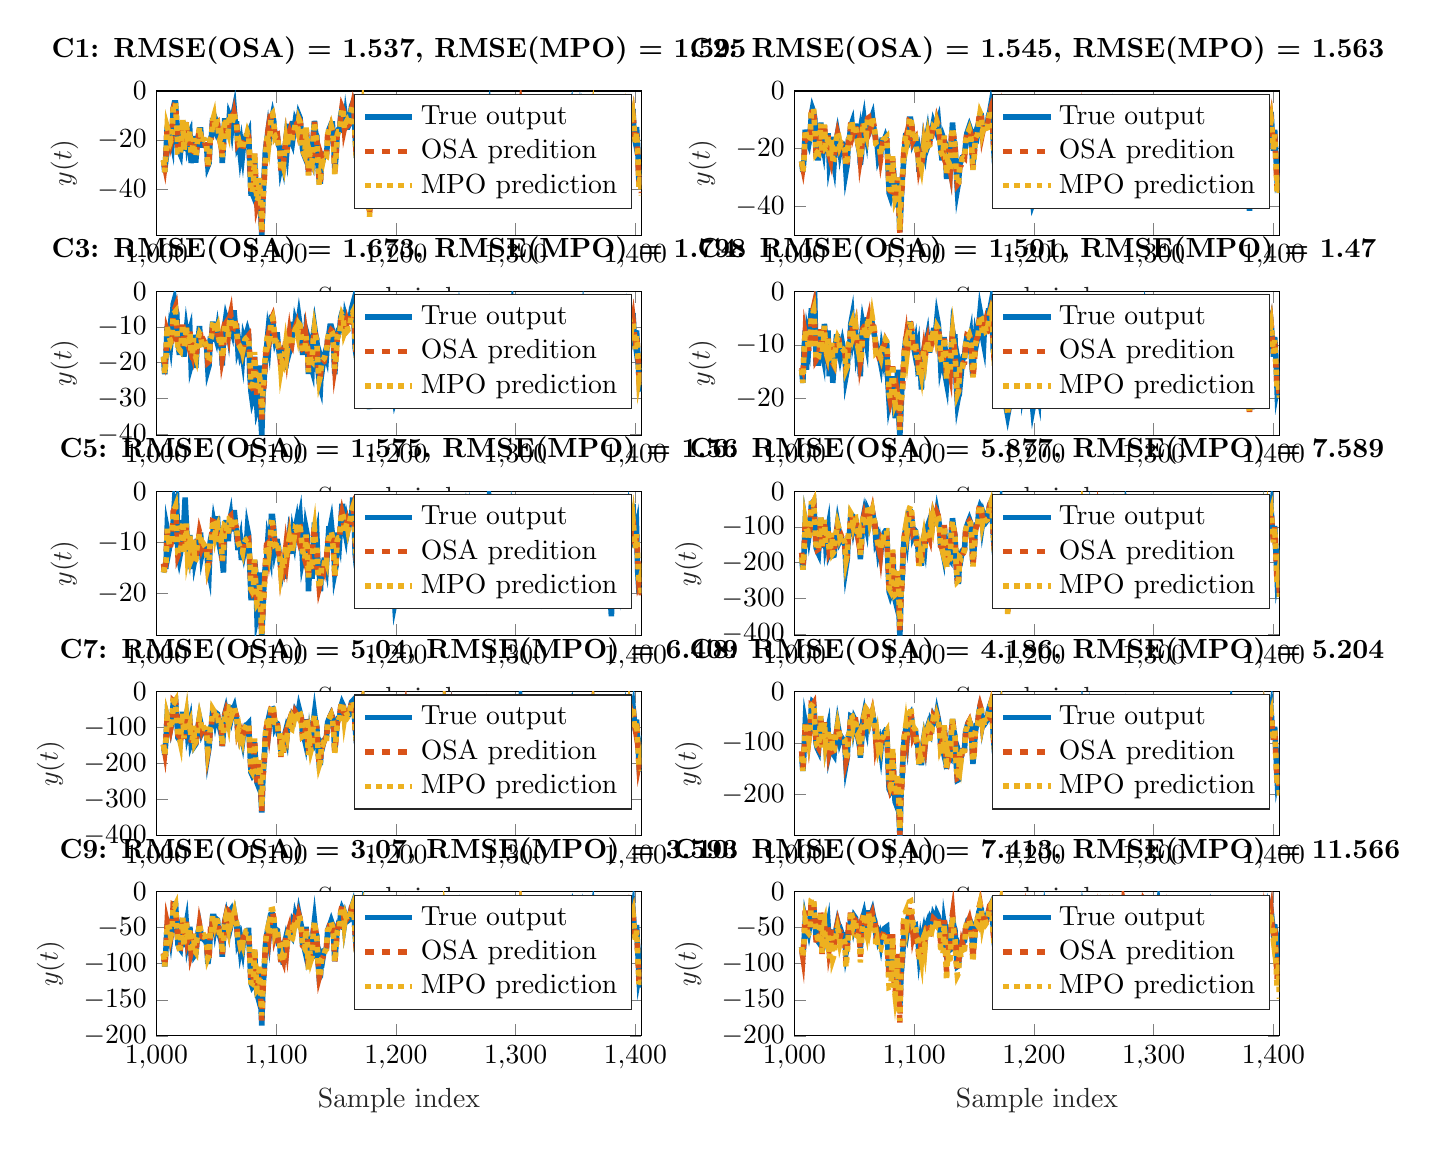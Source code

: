 % This file was created by matlab2tikz.
%
\definecolor{mycolor1}{rgb}{0.0,0.447,0.741}%
\definecolor{mycolor2}{rgb}{0.85,0.325,0.098}%
\definecolor{mycolor3}{rgb}{0.929,0.694,0.125}%
%
\begin{tikzpicture}

\begin{axis}[%
width=6.159cm,
height=1.831cm,
at={(0cm,10.169cm)},
scale only axis,
xmin=1000,
xmax=1405,
xlabel style={font=\color{white!15!black}},
xlabel={Sample index},
ymin=-58.594,
ymax=0,
ylabel style={font=\color{white!15!black}},
ylabel={$y(t)$},
axis background/.style={fill=white},
title style={font=\bfseries},
title={C1: RMSE(OSA) = 1.537, RMSE(MPO) = 1.595},
legend style={legend cell align=left, align=left, draw=white!15!black}
]
\addplot [color=mycolor1, line width=2.0pt]
  table[row sep=crcr]{%
1006	-28.076\\
1007	-32.959\\
1008	-25.635\\
1009	-14.648\\
1010	-20.752\\
1011	-17.09\\
1012	-18.311\\
1013	-20.752\\
1014	-7.324\\
1015	-4.883\\
1016	-4.883\\
1017	-13.428\\
1018	-23.193\\
1020	-25.635\\
1021	-19.531\\
1022	-12.207\\
1023	-24.414\\
1025	-14.648\\
1026	-20.752\\
1027	-18.311\\
1028	-17.09\\
1029	-29.297\\
1030	-25.635\\
1031	-18.311\\
1032	-28.076\\
1033	-28.076\\
1034	-21.973\\
1035	-18.311\\
1036	-15.869\\
1037	-15.869\\
1038	-21.973\\
1041	-21.973\\
1042	-23.193\\
1043	-30.518\\
1044	-29.297\\
1045	-19.531\\
1046	-18.311\\
1047	-10.986\\
1048	-14.648\\
1049	-15.869\\
1050	-12.207\\
1051	-13.428\\
1052	-18.311\\
1053	-19.531\\
1054	-18.311\\
1055	-29.297\\
1056	-21.973\\
1057	-12.207\\
1058	-12.207\\
1059	-13.428\\
1060	-17.09\\
1061	-9.766\\
1062	-10.986\\
1063	-14.648\\
1064	-9.766\\
1065	-7.324\\
1066	-13.428\\
1067	-13.428\\
1068	-21.973\\
1069	-20.752\\
1070	-25.635\\
1071	-21.973\\
1072	-25.635\\
1073	-20.752\\
1074	-20.752\\
1075	-18.311\\
1076	-18.311\\
1077	-17.09\\
1078	-30.518\\
1079	-41.504\\
1080	-41.504\\
1081	-42.725\\
1082	-28.076\\
1083	-37.842\\
1084	-46.387\\
1085	-46.387\\
1086	-35.4\\
1087	-47.607\\
1088	-58.594\\
1089	-43.945\\
1091	-24.414\\
1093	-17.09\\
1094	-21.973\\
1096	-12.207\\
1097	-9.766\\
1098	-12.207\\
1099	-18.311\\
1101	-18.311\\
1102	-21.973\\
1103	-23.193\\
1104	-30.518\\
1105	-28.076\\
1106	-30.518\\
1108	-20.752\\
1109	-24.414\\
1110	-18.311\\
1111	-13.428\\
1112	-19.531\\
1113	-20.752\\
1114	-12.207\\
1115	-15.869\\
1116	-12.207\\
1117	-13.428\\
1118	-13.428\\
1119	-9.766\\
1120	-10.986\\
1122	-23.193\\
1123	-25.635\\
1124	-26.855\\
1125	-15.869\\
1126	-20.752\\
1127	-32.959\\
1128	-24.414\\
1129	-28.076\\
1130	-29.297\\
1131	-18.311\\
1132	-12.207\\
1133	-17.09\\
1134	-18.311\\
1135	-30.518\\
1136	-36.621\\
1137	-36.621\\
1138	-28.076\\
1139	-28.076\\
1140	-25.635\\
1142	-25.635\\
1144	-15.869\\
1146	-13.428\\
1147	-13.428\\
1148	-20.752\\
1149	-31.738\\
1150	-26.855\\
1151	-17.09\\
1152	-15.869\\
1153	-15.869\\
1154	-9.766\\
1155	-7.324\\
1156	-7.324\\
1157	-15.869\\
1158	-10.986\\
1159	-14.648\\
1160	-14.648\\
1161	-13.428\\
1163	-6.104\\
1164	-4.883\\
1165	-7.324\\
1166	-18.311\\
1167	-26.855\\
1168	-28.076\\
1170	-13.428\\
1171	-10.986\\
1172	-6.104\\
1173	-12.207\\
1174	-14.648\\
1175	-18.311\\
1176	-26.855\\
1177	-39.063\\
1178	-47.607\\
1180	-37.842\\
1181	-28.076\\
1182	-30.518\\
1183	-31.738\\
1184	-34.18\\
1185	-24.414\\
1186	-23.193\\
1187	-23.193\\
1188	-21.973\\
1189	-23.193\\
1190	-18.311\\
1191	-30.518\\
1192	-37.842\\
1194	-18.311\\
1195	-18.311\\
1196	-30.518\\
1199	-45.166\\
1200	-45.166\\
1201	-34.18\\
1202	-32.959\\
1203	-36.621\\
1204	-41.504\\
1206	-17.09\\
1207	-23.193\\
1208	-20.752\\
1209	-13.428\\
1210	-18.311\\
1211	-19.531\\
1212	-14.648\\
1213	-13.428\\
1214	-15.869\\
1215	-13.428\\
1216	-17.09\\
1217	-25.635\\
1218	-25.635\\
1219	-15.869\\
1220	-14.648\\
1221	-24.414\\
1222	-40.283\\
1223	-29.297\\
1224	-20.752\\
1225	-14.648\\
1226	-18.311\\
1227	-15.869\\
1228	-12.207\\
1229	-13.428\\
1232	-20.752\\
1233	-15.869\\
1234	-23.193\\
1235	-29.297\\
1236	-25.635\\
1237	-20.752\\
1238	-23.193\\
1239	-30.518\\
1240	-21.973\\
1241	-8.545\\
1242	-13.428\\
1243	-13.428\\
1244	-17.09\\
1245	-17.09\\
1246	-13.428\\
1247	-17.09\\
1248	-19.531\\
1249	-13.428\\
1250	-15.869\\
1251	-15.869\\
1252	-12.207\\
1253	-15.869\\
1254	-9.766\\
1255	-10.986\\
1256	-8.545\\
1257	-8.545\\
1259	-20.752\\
1260	-24.414\\
1261	-35.4\\
1263	-13.428\\
1265	-10.986\\
1266	-13.428\\
1267	-10.986\\
1268	-12.207\\
1269	-14.648\\
1270	-24.414\\
1271	-21.973\\
1272	-26.855\\
1273	-23.193\\
1274	-17.09\\
1275	-13.428\\
1278	-6.104\\
1279	-9.766\\
1280	-14.648\\
1281	-18.311\\
1282	-18.311\\
1283	-19.531\\
1284	-29.297\\
1285	-25.635\\
1286	-18.311\\
1287	-24.414\\
1288	-24.414\\
1289	-31.738\\
1290	-26.855\\
1291	-17.09\\
1292	-9.766\\
1293	-6.104\\
1294	-7.324\\
1295	-9.766\\
1296	-8.545\\
1297	-8.545\\
1298	-12.207\\
1299	-17.09\\
1300	-15.869\\
1301	-15.869\\
1302	-19.531\\
1303	-13.428\\
1304	-4.883\\
1305	-9.766\\
1306	-21.973\\
1307	-19.531\\
1308	-21.973\\
1310	-14.648\\
1311	-19.531\\
1312	-25.635\\
1313	-25.635\\
1314	-19.531\\
1315	-26.855\\
1316	-26.855\\
1317	-23.193\\
1318	-28.076\\
1319	-26.855\\
1320	-20.752\\
1321	-19.531\\
1322	-29.297\\
1323	-40.283\\
1324	-30.518\\
1325	-18.311\\
1326	-17.09\\
1327	-18.311\\
1328	-21.973\\
1329	-26.855\\
1330	-19.531\\
1331	-19.531\\
1332	-26.855\\
1333	-28.076\\
1334	-20.752\\
1335	-14.648\\
1336	-20.752\\
1337	-34.18\\
1338	-30.518\\
1339	-31.738\\
1340	-21.973\\
1341	-17.09\\
1342	-17.09\\
1343	-10.986\\
1344	-6.104\\
1345	-6.104\\
1346	-4.883\\
1347	-10.986\\
1348	-19.531\\
1349	-18.311\\
1350	-15.869\\
1351	-14.648\\
1352	-20.752\\
1353	-14.648\\
1354	-9.766\\
1355	-13.428\\
1356	-8.545\\
1357	-10.986\\
1358	-18.311\\
1359	-23.193\\
1360	-17.09\\
1361	-9.766\\
1363	-12.207\\
1364	-9.766\\
1365	-13.428\\
1366	-31.738\\
1367	-25.635\\
1369	-37.842\\
1370	-36.621\\
1371	-26.855\\
1372	-20.752\\
1373	-18.311\\
1374	-21.973\\
1375	-23.193\\
1376	-29.297\\
1377	-29.297\\
1378	-36.621\\
1379	-42.725\\
1380	-46.387\\
1381	-37.842\\
1382	-35.4\\
1383	-40.283\\
1384	-31.738\\
1385	-34.18\\
1386	-31.738\\
1387	-18.311\\
1388	-12.207\\
1389	-13.428\\
1390	-18.311\\
1391	-17.09\\
1392	-8.545\\
1393	-14.648\\
1394	-13.428\\
1395	-6.104\\
1396	-10.986\\
1397	-12.207\\
1398	-7.324\\
1399	-18.311\\
1400	-20.752\\
1401	-14.648\\
1402	-23.193\\
1403	-37.842\\
1404	-32.959\\
1405	-37.842\\
};
\addlegendentry{True output}

\addplot [color=mycolor2, dashed, line width=2.0pt]
  table[row sep=crcr]{%
1006	-28.373\\
1007	-30.829\\
1008	-26.712\\
1009	-13.586\\
1010	-16.434\\
1011	-18.081\\
1012	-21.123\\
1013	-19.158\\
1014	-7.124\\
1015	-5.894\\
1016	-4.816\\
1017	-14.292\\
1018	-24.434\\
1019	-24.29\\
1020	-25.434\\
1021	-18.785\\
1022	-11.553\\
1023	-24.662\\
1024	-19.512\\
1025	-12.158\\
1026	-20.676\\
1027	-21.149\\
1028	-16.429\\
1029	-25.482\\
1030	-24.688\\
1031	-20.051\\
1032	-26.687\\
1033	-26.923\\
1034	-22.099\\
1035	-19.134\\
1036	-14.965\\
1038	-20.931\\
1039	-19.58\\
1040	-19.979\\
1041	-22.341\\
1042	-22.65\\
1043	-31.464\\
1044	-27.58\\
1045	-19.789\\
1046	-19.108\\
1047	-12.26\\
1048	-10.211\\
1049	-15.836\\
1050	-13.592\\
1051	-13.074\\
1052	-17.552\\
1053	-20.049\\
1054	-18.615\\
1055	-27.007\\
1056	-21.962\\
1057	-13.465\\
1058	-11.299\\
1059	-15.087\\
1060	-16.771\\
1061	-8.877\\
1062	-9.251\\
1063	-13.607\\
1064	-12.064\\
1065	-9.213\\
1066	-11.979\\
1067	-13.264\\
1068	-21.574\\
1069	-20.837\\
1070	-22.932\\
1071	-22.579\\
1072	-23.888\\
1073	-21.133\\
1074	-19.863\\
1075	-19.36\\
1076	-17.182\\
1077	-18.456\\
1078	-27.644\\
1079	-41.487\\
1080	-41.663\\
1081	-39.16\\
1082	-25.466\\
1083	-37.178\\
1084	-46.567\\
1085	-44.675\\
1086	-36.359\\
1087	-44.21\\
1088	-57.873\\
1089	-44.353\\
1090	-36.843\\
1092	-19.889\\
1093	-16.76\\
1094	-20.71\\
1095	-16.689\\
1096	-10.035\\
1097	-9.571\\
1098	-13.201\\
1099	-19.127\\
1100	-17.933\\
1101	-17.701\\
1102	-23.049\\
1103	-23.94\\
1104	-32.266\\
1105	-28.156\\
1106	-29.846\\
1107	-24.693\\
1108	-20.64\\
1109	-25.187\\
1110	-19.019\\
1111	-17.223\\
1112	-19.756\\
1113	-19.816\\
1114	-15.958\\
1115	-15.932\\
1116	-12.145\\
1117	-12.58\\
1118	-15.125\\
1119	-11.291\\
1120	-12.167\\
1121	-15.177\\
1122	-23.548\\
1123	-24.965\\
1124	-26.174\\
1125	-14.94\\
1126	-20.644\\
1127	-34.794\\
1128	-25.635\\
1129	-27.296\\
1130	-28.505\\
1131	-19.356\\
1132	-12.56\\
1133	-17.147\\
1134	-20.372\\
1135	-28.845\\
1136	-37.679\\
1137	-36.514\\
1138	-26.999\\
1139	-28.615\\
1140	-26.538\\
1141	-25.864\\
1142	-25.991\\
1143	-17.881\\
1144	-15.45\\
1145	-16.525\\
1146	-14.461\\
1147	-15.83\\
1148	-21.307\\
1149	-33.165\\
1150	-25.966\\
1151	-17.538\\
1152	-16.129\\
1153	-16.127\\
1154	-10.472\\
1155	-6.654\\
1156	-7.865\\
1157	-15.198\\
1158	-12.907\\
1159	-12.024\\
1160	-13.96\\
1161	-13.478\\
1162	-10.643\\
1163	-7.693\\
1164	-5.405\\
1165	-7.768\\
1166	-19.259\\
1167	-26.381\\
1168	-29.467\\
1169	-18.325\\
1170	-13.668\\
1171	-11.053\\
1172	-7.198\\
1173	-14.011\\
1174	-15.609\\
1175	-19.339\\
1176	-25.555\\
1177	-40.292\\
1178	-50.646\\
1179	-40.459\\
1180	-38.252\\
1181	-27.956\\
1182	-28.979\\
1183	-31.385\\
1184	-32.043\\
1185	-27.347\\
1186	-24.039\\
1187	-25.017\\
1188	-21.216\\
1189	-24.437\\
1190	-19.839\\
1191	-32.213\\
1192	-36.967\\
1194	-16.785\\
1195	-18.789\\
1196	-30.092\\
1197	-36.036\\
1198	-43.375\\
1199	-44.26\\
1200	-43.843\\
1201	-35.977\\
1202	-33.541\\
1203	-36.54\\
1204	-40.25\\
1205	-27.735\\
1206	-17.054\\
1207	-25.369\\
1208	-22.1\\
1209	-12.843\\
1210	-18.626\\
1211	-21.717\\
1212	-17.499\\
1213	-13.106\\
1214	-16.415\\
1215	-15.453\\
1216	-18.213\\
1217	-27.095\\
1218	-22.732\\
1219	-17.173\\
1220	-18.18\\
1221	-27.075\\
1222	-39.327\\
1223	-30.591\\
1224	-20.887\\
1225	-15.915\\
1226	-16.763\\
1227	-17.058\\
1228	-12.927\\
1229	-13.852\\
1230	-17.548\\
1231	-20.623\\
1232	-21.563\\
1233	-14.874\\
1234	-24.442\\
1235	-29.703\\
1236	-26.479\\
1237	-21.609\\
1238	-23.894\\
1239	-30.146\\
1240	-20.012\\
1241	-9.275\\
1242	-12.176\\
1243	-15.468\\
1244	-19.066\\
1245	-18.883\\
1246	-12.881\\
1247	-18.991\\
1248	-19.601\\
1249	-14.054\\
1250	-17.109\\
1251	-15.536\\
1252	-14.348\\
1253	-17.141\\
1254	-9.358\\
1255	-9.781\\
1256	-9.376\\
1257	-9.696\\
1258	-17.951\\
1259	-19.802\\
1260	-25.82\\
1261	-33.409\\
1262	-23.063\\
1263	-14.332\\
1264	-12.114\\
1265	-11.321\\
1266	-15.26\\
1267	-10.879\\
1268	-10.475\\
1269	-14.698\\
1270	-23.488\\
1271	-23.242\\
1272	-29.212\\
1273	-20.216\\
1274	-18.41\\
1275	-10.785\\
1276	-9.599\\
1277	-7.939\\
1278	-7.827\\
1279	-9.015\\
1280	-15.806\\
1282	-18.186\\
1283	-18.787\\
1284	-31.02\\
1285	-29.27\\
1286	-19.38\\
1287	-23.752\\
1288	-24.416\\
1289	-29.463\\
1290	-24.499\\
1291	-18.071\\
1292	-9.599\\
1293	-7.052\\
1294	-6.862\\
1295	-8.855\\
1296	-9.437\\
1297	-8.777\\
1298	-12.058\\
1299	-16.493\\
1300	-15.697\\
1301	-16.465\\
1302	-18.025\\
1303	-11.214\\
1304	-7.325\\
1305	-12.849\\
1306	-20.475\\
1307	-17.638\\
1308	-19.926\\
1309	-19.633\\
1310	-14.299\\
1311	-18.218\\
1312	-25.459\\
1313	-25.885\\
1314	-18.183\\
1315	-30.215\\
1316	-25.298\\
1317	-20.948\\
1318	-26.203\\
1319	-25.335\\
1320	-21.62\\
1321	-18.565\\
1322	-26.69\\
1323	-40.71\\
1324	-32.169\\
1325	-17.886\\
1327	-18.618\\
1328	-23.005\\
1329	-26.359\\
1330	-19.285\\
1331	-21.402\\
1332	-27.004\\
1333	-28.519\\
1334	-19.521\\
1335	-16.551\\
1336	-20.913\\
1337	-32.238\\
1338	-31.852\\
1339	-28.785\\
1340	-19.494\\
1341	-17.747\\
1342	-18.864\\
1343	-12.658\\
1344	-6.847\\
1345	-5.07\\
1346	-4.512\\
1347	-11.153\\
1348	-18.083\\
1349	-19.673\\
1350	-15.739\\
1351	-15.503\\
1352	-18.445\\
1353	-11.546\\
1354	-12.619\\
1355	-13.57\\
1356	-10.026\\
1357	-11.195\\
1358	-19.031\\
1359	-23.541\\
1360	-14.307\\
1361	-11.509\\
1362	-10.34\\
1363	-12.172\\
1364	-9.229\\
1365	-17.916\\
1366	-31.229\\
1367	-22.317\\
1368	-29.39\\
1369	-37.185\\
1370	-35.202\\
1371	-29.435\\
1372	-20.799\\
1373	-21.136\\
1374	-21.438\\
1375	-23.835\\
1376	-26.95\\
1377	-26.894\\
1378	-35.578\\
1379	-42.095\\
1380	-47.09\\
1381	-34.973\\
1382	-35.362\\
1383	-42.01\\
1384	-31.405\\
1385	-36.185\\
1386	-32.352\\
1387	-18.544\\
1388	-11.659\\
1389	-11.821\\
1390	-19.199\\
1391	-16.394\\
1392	-10.905\\
1393	-14.543\\
1394	-12.708\\
1395	-8.401\\
1396	-10.803\\
1397	-12.386\\
1398	-9.828\\
1399	-14.756\\
1400	-20.844\\
1401	-17.125\\
1402	-25.76\\
1403	-38.258\\
1404	-33.971\\
1405	-41.507\\
};
\addlegendentry{OSA predition}

\addplot [color=mycolor3, dotted, line width=2.0pt]
  table[row sep=crcr]{%
1006	-28.076\\
1007	-32.959\\
1008	-25.635\\
1009	-14.648\\
1010	-16.434\\
1011	-17.714\\
1012	-20.203\\
1013	-18.859\\
1014	-7.29\\
1015	-5.637\\
1016	-4.766\\
1017	-14.373\\
1018	-24.68\\
1019	-24.589\\
1020	-25.91\\
1021	-19.052\\
1022	-11.641\\
1023	-24.554\\
1024	-19.342\\
1025	-12.104\\
1026	-20.404\\
1027	-20.526\\
1028	-16.223\\
1029	-25.752\\
1030	-24.586\\
1031	-19.155\\
1032	-25.89\\
1033	-26.677\\
1034	-21.585\\
1035	-18.534\\
1036	-14.659\\
1038	-20.845\\
1039	-19.745\\
1040	-19.776\\
1041	-21.552\\
1042	-21.753\\
1043	-30.754\\
1044	-27.129\\
1045	-19.518\\
1046	-18.581\\
1047	-12.061\\
1048	-10.3\\
1049	-15.715\\
1050	-12.76\\
1051	-12.585\\
1052	-17.427\\
1053	-19.874\\
1054	-18.355\\
1055	-26.891\\
1056	-21.829\\
1057	-12.934\\
1058	-11.077\\
1059	-15.047\\
1060	-16.77\\
1061	-9.122\\
1062	-9.259\\
1063	-13.313\\
1064	-11.492\\
1065	-8.898\\
1066	-12.261\\
1067	-13.676\\
1068	-21.713\\
1069	-20.741\\
1070	-22.877\\
1071	-22.34\\
1072	-23.291\\
1073	-20.666\\
1074	-19.282\\
1075	-18.911\\
1076	-16.811\\
1077	-18.251\\
1078	-27.472\\
1079	-41.196\\
1080	-41.164\\
1081	-38.594\\
1082	-25.117\\
1083	-35.879\\
1084	-44.865\\
1085	-43.474\\
1086	-35.547\\
1087	-43.132\\
1088	-57.096\\
1089	-43.225\\
1090	-35.815\\
1091	-27.985\\
1092	-20.42\\
1093	-17.823\\
1094	-21.291\\
1095	-16.885\\
1096	-9.919\\
1097	-9.256\\
1098	-12.578\\
1099	-18.666\\
1100	-17.894\\
1101	-17.777\\
1102	-22.982\\
1103	-23.845\\
1104	-32.42\\
1105	-28.555\\
1106	-30.456\\
1107	-25.088\\
1108	-20.71\\
1109	-25.06\\
1110	-18.987\\
1111	-17.406\\
1112	-20.363\\
1113	-20.916\\
1114	-16.67\\
1115	-16.616\\
1116	-13.274\\
1117	-13.41\\
1118	-15.613\\
1119	-11.626\\
1120	-12.851\\
1121	-16.072\\
1122	-24.286\\
1123	-25.211\\
1124	-26.275\\
1125	-14.874\\
1126	-20.395\\
1127	-34.398\\
1128	-25.472\\
1129	-27.607\\
1130	-28.945\\
1131	-19.393\\
1132	-12.558\\
1133	-17.37\\
1134	-20.631\\
1135	-29.207\\
1136	-38.188\\
1137	-36.719\\
1138	-27.277\\
1139	-28.783\\
1140	-26.457\\
1141	-25.974\\
1142	-26.294\\
1143	-18.128\\
1144	-15.454\\
1145	-15.967\\
1146	-14.182\\
1147	-16.051\\
1148	-21.92\\
1149	-34.052\\
1150	-26.763\\
1151	-18.266\\
1152	-16.532\\
1153	-16.528\\
1154	-10.799\\
1155	-6.999\\
1156	-8.16\\
1157	-15.392\\
1158	-13.032\\
1159	-12.209\\
1160	-14.138\\
1161	-13.148\\
1162	-10.318\\
1163	-7.556\\
1164	-5.622\\
1165	-8.202\\
1166	-19.81\\
1167	-26.906\\
1168	-29.974\\
1169	-18.642\\
1170	-13.979\\
1171	-10.817\\
1172	-7.174\\
1173	-14.09\\
1174	-16.005\\
1175	-20.026\\
1176	-26.383\\
1177	-41.04\\
1178	-51.111\\
1179	-40.886\\
1180	-39.35\\
1181	-28.081\\
1182	-29.19\\
1183	-31.495\\
1184	-31.759\\
1185	-26.965\\
1186	-23.56\\
1187	-25.282\\
1188	-21.732\\
1189	-25.055\\
1190	-20.21\\
1191	-32.828\\
1192	-37.915\\
1193	-27.737\\
1194	-17.074\\
1195	-18.686\\
1196	-29.766\\
1197	-35.811\\
1198	-43.265\\
1199	-44.303\\
1200	-44.604\\
1201	-36.223\\
1202	-33.465\\
1203	-36.955\\
1204	-40.761\\
1205	-27.929\\
1206	-16.832\\
1207	-24.894\\
1208	-21.946\\
1209	-13.264\\
1210	-19.141\\
1211	-21.991\\
1212	-17.905\\
1213	-14.043\\
1214	-17.602\\
1215	-16.253\\
1216	-19.054\\
1217	-28.251\\
1218	-23.821\\
1219	-17.948\\
1220	-18.356\\
1221	-27.639\\
1222	-40.836\\
1223	-31.978\\
1224	-21.649\\
1225	-16.811\\
1226	-17.553\\
1227	-17.711\\
1228	-13.191\\
1229	-14.332\\
1230	-18.102\\
1231	-21.237\\
1232	-22.472\\
1233	-15.944\\
1234	-25.433\\
1235	-30.304\\
1236	-27.111\\
1237	-22.238\\
1238	-24.588\\
1239	-30.902\\
1240	-20.583\\
1241	-9.404\\
1242	-12.023\\
1243	-15.36\\
1244	-19.026\\
1245	-19.287\\
1246	-13.653\\
1247	-19.871\\
1248	-20.276\\
1249	-14.823\\
1250	-17.806\\
1251	-16.207\\
1252	-15.006\\
1253	-17.8\\
1254	-10.239\\
1255	-10.582\\
1256	-9.748\\
1257	-9.844\\
1258	-18.275\\
1259	-20.581\\
1260	-26.855\\
1261	-34.36\\
1262	-23.653\\
1263	-14.25\\
1264	-11.977\\
1265	-11.367\\
1266	-15.337\\
1267	-11.137\\
1268	-10.934\\
1269	-14.896\\
1270	-23.332\\
1271	-23.009\\
1272	-29.065\\
1273	-20.474\\
1274	-18.79\\
1275	-10.541\\
1276	-9.501\\
1277	-7.225\\
1278	-7.131\\
1279	-8.569\\
1280	-15.627\\
1281	-16.968\\
1282	-18.119\\
1283	-18.588\\
1284	-30.645\\
1285	-29.07\\
1286	-19.802\\
1287	-24.851\\
1288	-25.375\\
1289	-30.016\\
1290	-24.727\\
1291	-17.642\\
1292	-9.029\\
1293	-6.849\\
1294	-6.754\\
1295	-8.891\\
1296	-9.301\\
1297	-8.633\\
1298	-12.078\\
1299	-16.593\\
1300	-15.665\\
1301	-16.328\\
1302	-17.946\\
1303	-11.142\\
1304	-6.799\\
1305	-12.334\\
1306	-20.657\\
1307	-18.261\\
1308	-19.999\\
1309	-19.099\\
1310	-13.75\\
1311	-17.98\\
1312	-25.204\\
1313	-25.393\\
1314	-17.865\\
1315	-29.885\\
1316	-25.065\\
1317	-21.275\\
1318	-26.074\\
1319	-24.585\\
1320	-20.685\\
1321	-17.718\\
1322	-26.057\\
1323	-39.983\\
1324	-31.146\\
1325	-17.509\\
1326	-18.186\\
1327	-18.596\\
1328	-23.172\\
1329	-26.679\\
1330	-19.616\\
1331	-21.554\\
1332	-27.199\\
1333	-29.015\\
1334	-19.901\\
1335	-16.809\\
1336	-21.057\\
1337	-32.618\\
1338	-32.199\\
1339	-28.646\\
1340	-19.533\\
1341	-16.962\\
1342	-17.903\\
1343	-12.332\\
1344	-7.065\\
1345	-5.54\\
1346	-4.821\\
1347	-11.215\\
1348	-18.019\\
1349	-19.56\\
1350	-15.559\\
1351	-15.558\\
1352	-18.593\\
1353	-11.576\\
1354	-11.965\\
1355	-12.862\\
1356	-10.046\\
1357	-11.391\\
1358	-19.362\\
1359	-23.977\\
1360	-14.679\\
1361	-11.586\\
1362	-10.088\\
1363	-12.204\\
1364	-9.141\\
1365	-17.76\\
1366	-31.453\\
1367	-23.11\\
1369	-36.581\\
1370	-34.283\\
1371	-28.686\\
1372	-20.155\\
1373	-21.159\\
1374	-21.722\\
1375	-24.439\\
1376	-27.45\\
1377	-27.113\\
1378	-35.24\\
1379	-41.178\\
1380	-46.197\\
1381	-34.326\\
1382	-34.86\\
1383	-41.012\\
1384	-30.781\\
1385	-36.095\\
1386	-32.305\\
1387	-18.968\\
1388	-12.02\\
1389	-12.099\\
1390	-19.154\\
1391	-16.165\\
1392	-10.869\\
1393	-14.627\\
1394	-13.142\\
1395	-8.562\\
1396	-11.054\\
1397	-12.887\\
1398	-10.165\\
1399	-15.264\\
1400	-21.302\\
1401	-16.917\\
1402	-25.605\\
1403	-38.97\\
1404	-34.975\\
1405	-42.442\\
};
\addlegendentry{MPO prediction}

\end{axis}

\begin{axis}[%
width=6.159cm,
height=1.831cm,
at={(8.104cm,10.169cm)},
scale only axis,
xmin=1000,
xmax=1405,
xlabel style={font=\color{white!15!black}},
xlabel={Sample index},
ymin=-50,
ymax=0,
ylabel style={font=\color{white!15!black}},
ylabel={$y(t)$},
axis background/.style={fill=white},
title style={font=\bfseries},
title={C2: RMSE(OSA) = 1.545, RMSE(MPO) = 1.563},
legend style={legend cell align=left, align=left, draw=white!15!black}
]
\addplot [color=mycolor1, line width=2.0pt]
  table[row sep=crcr]{%
1006	-24.414\\
1007	-28.076\\
1008	-23.193\\
1009	-13.428\\
1010	-17.09\\
1011	-17.09\\
1012	-18.311\\
1013	-15.869\\
1014	-8.545\\
1015	-6.104\\
1016	-7.324\\
1017	-9.766\\
1018	-21.973\\
1019	-23.193\\
1020	-23.193\\
1021	-19.531\\
1022	-10.986\\
1023	-17.09\\
1024	-19.531\\
1025	-13.428\\
1026	-18.311\\
1027	-19.531\\
1028	-14.648\\
1029	-24.414\\
1030	-21.973\\
1031	-15.869\\
1032	-23.193\\
1033	-25.635\\
1034	-19.531\\
1036	-14.648\\
1037	-17.09\\
1038	-20.752\\
1039	-18.311\\
1040	-18.311\\
1042	-20.752\\
1043	-28.076\\
1044	-25.635\\
1045	-17.09\\
1046	-15.869\\
1047	-12.207\\
1048	-10.986\\
1049	-15.869\\
1050	-12.207\\
1051	-12.207\\
1052	-15.869\\
1053	-18.311\\
1054	-15.869\\
1055	-25.635\\
1056	-21.973\\
1057	-12.207\\
1058	-9.766\\
1059	-13.428\\
1060	-15.869\\
1061	-10.986\\
1062	-10.986\\
1063	-12.207\\
1064	-9.766\\
1065	-8.545\\
1066	-12.207\\
1068	-17.09\\
1069	-18.311\\
1070	-23.193\\
1071	-21.973\\
1072	-21.973\\
1073	-17.09\\
1075	-17.09\\
1076	-15.869\\
1077	-17.09\\
1078	-24.414\\
1079	-35.4\\
1080	-36.621\\
1081	-34.18\\
1082	-24.414\\
1083	-29.297\\
1084	-36.621\\
1085	-40.283\\
1086	-31.738\\
1087	-37.842\\
1088	-48.828\\
1089	-39.063\\
1090	-30.518\\
1091	-25.635\\
1092	-19.531\\
1093	-14.648\\
1094	-19.531\\
1095	-15.869\\
1096	-9.766\\
1097	-9.766\\
1098	-12.207\\
1099	-17.09\\
1100	-15.869\\
1101	-15.869\\
1102	-19.531\\
1103	-19.531\\
1104	-28.076\\
1105	-23.193\\
1106	-25.635\\
1107	-23.193\\
1108	-18.311\\
1109	-20.752\\
1110	-17.09\\
1111	-14.648\\
1112	-18.311\\
1114	-15.869\\
1116	-10.986\\
1118	-13.428\\
1119	-10.986\\
1120	-9.766\\
1122	-19.531\\
1123	-23.193\\
1124	-23.193\\
1125	-17.09\\
1126	-18.311\\
1127	-30.518\\
1128	-23.193\\
1129	-24.414\\
1130	-26.855\\
1131	-17.09\\
1132	-10.986\\
1133	-17.09\\
1134	-18.311\\
1135	-26.855\\
1136	-34.18\\
1137	-31.738\\
1138	-25.635\\
1140	-23.193\\
1141	-23.193\\
1142	-21.973\\
1144	-14.648\\
1146	-12.207\\
1147	-13.428\\
1149	-25.635\\
1150	-21.973\\
1151	-14.648\\
1152	-13.428\\
1153	-14.648\\
1154	-12.207\\
1155	-8.545\\
1156	-8.545\\
1157	-13.428\\
1158	-12.207\\
1161	-12.207\\
1162	-8.545\\
1163	-7.324\\
1164	-4.883\\
1165	-7.324\\
1166	-17.09\\
1167	-24.414\\
1168	-24.414\\
1169	-19.531\\
1170	-12.207\\
1171	-12.207\\
1172	-8.545\\
1173	-10.986\\
1174	-14.648\\
1175	-14.648\\
1177	-34.18\\
1178	-40.283\\
1179	-32.959\\
1180	-31.738\\
1181	-23.193\\
1182	-25.635\\
1184	-28.076\\
1185	-21.973\\
1187	-19.531\\
1188	-19.531\\
1189	-21.973\\
1190	-19.531\\
1191	-23.193\\
1192	-29.297\\
1193	-24.414\\
1194	-14.648\\
1195	-15.869\\
1196	-25.635\\
1197	-32.959\\
1198	-35.4\\
1199	-39.063\\
1200	-37.842\\
1201	-30.518\\
1202	-26.855\\
1203	-30.518\\
1204	-35.4\\
1205	-25.635\\
1206	-14.648\\
1207	-19.531\\
1208	-20.752\\
1209	-12.207\\
1210	-13.428\\
1211	-18.311\\
1212	-14.648\\
1213	-12.207\\
1214	-18.311\\
1215	-10.986\\
1216	-14.648\\
1217	-24.414\\
1218	-21.973\\
1219	-14.648\\
1220	-14.648\\
1221	-20.752\\
1222	-34.18\\
1223	-28.076\\
1224	-15.869\\
1225	-14.648\\
1226	-14.648\\
1227	-12.207\\
1228	-10.986\\
1229	-10.986\\
1230	-13.428\\
1231	-17.09\\
1232	-19.531\\
1233	-14.648\\
1234	-19.531\\
1235	-26.855\\
1236	-23.193\\
1237	-17.09\\
1238	-21.973\\
1239	-25.635\\
1240	-21.973\\
1241	-8.545\\
1242	-12.207\\
1243	-13.428\\
1244	-15.869\\
1245	-15.869\\
1246	-10.986\\
1247	-17.09\\
1248	-15.869\\
1249	-10.986\\
1250	-14.648\\
1251	-14.648\\
1252	-12.207\\
1253	-14.648\\
1254	-10.986\\
1255	-9.766\\
1256	-12.207\\
1257	-8.545\\
1258	-17.09\\
1259	-18.311\\
1260	-20.752\\
1261	-29.297\\
1262	-20.752\\
1263	-10.986\\
1264	-10.986\\
1265	-8.545\\
1266	-13.428\\
1267	-12.207\\
1268	-9.766\\
1269	-15.869\\
1270	-19.531\\
1271	-20.752\\
1272	-23.193\\
1273	-23.193\\
1274	-17.09\\
1275	-15.869\\
1276	-10.986\\
1277	-10.986\\
1278	-7.324\\
1279	-8.545\\
1280	-10.986\\
1281	-17.09\\
1282	-18.311\\
1283	-17.09\\
1284	-24.414\\
1285	-25.635\\
1286	-15.869\\
1289	-26.855\\
1290	-25.635\\
1291	-17.09\\
1292	-10.986\\
1293	-7.324\\
1294	-6.104\\
1295	-8.545\\
1296	-9.766\\
1297	-8.545\\
1298	-10.986\\
1299	-17.09\\
1300	-15.869\\
1301	-13.428\\
1302	-15.869\\
1303	-12.207\\
1304	-6.104\\
1305	-9.766\\
1306	-20.752\\
1307	-17.09\\
1308	-18.311\\
1309	-15.869\\
1310	-10.986\\
1312	-23.193\\
1313	-23.193\\
1314	-17.09\\
1315	-26.855\\
1316	-25.635\\
1317	-18.311\\
1318	-23.193\\
1319	-25.635\\
1320	-19.531\\
1321	-15.869\\
1322	-24.414\\
1323	-35.4\\
1324	-29.297\\
1325	-17.09\\
1326	-17.09\\
1327	-18.311\\
1329	-23.193\\
1330	-19.531\\
1331	-17.09\\
1332	-24.414\\
1333	-25.635\\
1334	-18.311\\
1335	-15.869\\
1336	-18.311\\
1337	-28.076\\
1338	-26.855\\
1339	-24.414\\
1340	-19.531\\
1341	-17.09\\
1342	-18.311\\
1343	-13.428\\
1344	-6.104\\
1346	-6.104\\
1347	-9.766\\
1348	-19.531\\
1349	-15.869\\
1351	-13.428\\
1352	-17.09\\
1354	-9.766\\
1355	-12.207\\
1356	-9.766\\
1357	-8.545\\
1358	-17.09\\
1359	-20.752\\
1360	-17.09\\
1361	-10.986\\
1362	-10.986\\
1363	-13.428\\
1364	-9.766\\
1365	-10.986\\
1366	-28.076\\
1367	-20.752\\
1368	-25.635\\
1369	-35.4\\
1370	-30.518\\
1372	-18.311\\
1373	-18.311\\
1374	-19.531\\
1375	-21.973\\
1376	-25.635\\
1377	-25.635\\
1378	-31.738\\
1379	-34.18\\
1380	-41.504\\
1381	-32.959\\
1382	-28.076\\
1383	-35.4\\
1384	-26.855\\
1385	-29.297\\
1386	-28.076\\
1387	-17.09\\
1388	-10.986\\
1389	-12.207\\
1390	-17.09\\
1391	-14.648\\
1392	-9.766\\
1393	-13.428\\
1394	-13.428\\
1395	-7.324\\
1396	-8.545\\
1397	-12.207\\
1398	-7.324\\
1399	-14.648\\
1400	-20.752\\
1401	-13.428\\
1403	-30.518\\
1404	-29.297\\
1405	-35.4\\
};
\addlegendentry{True output}

\addplot [color=mycolor2, dashed, line width=2.0pt]
  table[row sep=crcr]{%
1006	-24.519\\
1007	-26.628\\
1008	-23.434\\
1009	-13.174\\
1010	-15.507\\
1011	-17.416\\
1012	-17.711\\
1013	-17.112\\
1014	-7.817\\
1015	-6.426\\
1016	-6.119\\
1017	-13.645\\
1018	-21.417\\
1019	-20.982\\
1020	-21.285\\
1021	-17.279\\
1022	-12.223\\
1023	-22.471\\
1024	-17.89\\
1025	-11.103\\
1026	-19.299\\
1027	-19.469\\
1028	-15.459\\
1029	-22.073\\
1030	-23.659\\
1031	-16.913\\
1032	-23.393\\
1033	-23.138\\
1034	-18.628\\
1035	-16.896\\
1036	-14.641\\
1037	-16.214\\
1038	-19.484\\
1039	-18.586\\
1040	-19.119\\
1041	-18.851\\
1042	-19.924\\
1043	-26.137\\
1044	-24.828\\
1045	-17.685\\
1046	-17.182\\
1047	-11.281\\
1048	-10.293\\
1049	-14.699\\
1050	-13.215\\
1051	-11.934\\
1052	-16.466\\
1053	-18.212\\
1054	-16.733\\
1055	-23.276\\
1056	-20.627\\
1057	-12.623\\
1058	-11.383\\
1059	-13.984\\
1060	-15.109\\
1061	-9.543\\
1062	-9.245\\
1063	-13.577\\
1064	-12.502\\
1065	-8.766\\
1066	-11.255\\
1067	-13.325\\
1068	-18.476\\
1069	-18.918\\
1070	-19.405\\
1071	-19.645\\
1072	-23.256\\
1073	-20.547\\
1074	-17.064\\
1075	-16.162\\
1076	-16.1\\
1077	-15.875\\
1078	-24.309\\
1079	-34.101\\
1080	-34.65\\
1081	-34.798\\
1082	-23.284\\
1083	-31.39\\
1084	-37.793\\
1085	-36.336\\
1086	-29.99\\
1087	-37.999\\
1088	-49.596\\
1089	-36.512\\
1090	-32.894\\
1091	-22.87\\
1092	-18.012\\
1093	-16.271\\
1094	-18.985\\
1095	-16.61\\
1096	-9.655\\
1097	-9.232\\
1098	-12.11\\
1099	-17.373\\
1100	-16.579\\
1101	-16.08\\
1102	-20.236\\
1103	-21.627\\
1104	-26.129\\
1105	-24.039\\
1106	-26.207\\
1107	-22.868\\
1108	-18.756\\
1109	-21.612\\
1110	-17.771\\
1111	-15.227\\
1112	-18.4\\
1113	-18.222\\
1114	-14.164\\
1115	-14.63\\
1116	-12.24\\
1117	-12.527\\
1118	-13.071\\
1119	-10.41\\
1120	-11.985\\
1121	-14.869\\
1122	-20.3\\
1123	-21.037\\
1124	-22.237\\
1125	-15.681\\
1126	-20.478\\
1127	-29.326\\
1128	-24.352\\
1129	-24.854\\
1130	-27.225\\
1131	-15.905\\
1132	-12.7\\
1133	-15.757\\
1134	-18.635\\
1135	-27.29\\
1136	-32.45\\
1137	-31.897\\
1138	-26.186\\
1139	-25.857\\
1140	-23.268\\
1141	-22.834\\
1142	-23.2\\
1143	-17.254\\
1144	-14.752\\
1145	-14.19\\
1146	-13.087\\
1147	-14.392\\
1148	-18.844\\
1149	-26.9\\
1150	-22.766\\
1151	-16.185\\
1152	-14.988\\
1153	-14.199\\
1154	-9.476\\
1155	-7.337\\
1156	-8.754\\
1157	-14.643\\
1158	-12.614\\
1159	-11.753\\
1160	-12.883\\
1161	-12.687\\
1162	-9.802\\
1163	-7.448\\
1164	-6.089\\
1165	-8.148\\
1166	-17.088\\
1167	-22.633\\
1168	-24.419\\
1169	-18.48\\
1170	-13.25\\
1171	-10.49\\
1172	-8.224\\
1173	-14.286\\
1174	-15.237\\
1175	-17.101\\
1176	-21.833\\
1177	-34.634\\
1178	-40.364\\
1179	-35.021\\
1180	-33.869\\
1181	-21.595\\
1182	-25.193\\
1183	-26.296\\
1184	-27.78\\
1185	-23.752\\
1186	-20.777\\
1187	-21.289\\
1188	-19.198\\
1189	-21.545\\
1190	-17.927\\
1191	-26.496\\
1192	-32.01\\
1193	-22.969\\
1194	-15.045\\
1195	-15.839\\
1196	-26.023\\
1197	-30.354\\
1198	-35.315\\
1199	-38.198\\
1200	-38.257\\
1201	-30.404\\
1202	-28.577\\
1203	-31.278\\
1204	-34.964\\
1205	-24.188\\
1206	-15.364\\
1207	-21.604\\
1208	-19.955\\
1209	-12.883\\
1210	-15.473\\
1211	-18.988\\
1212	-15.359\\
1213	-12.581\\
1214	-14.852\\
1215	-15.275\\
1216	-16.825\\
1217	-23.19\\
1218	-21.142\\
1219	-16.231\\
1220	-16.112\\
1221	-22.058\\
1222	-34.76\\
1223	-26.405\\
1224	-17.266\\
1225	-14.249\\
1226	-16.968\\
1227	-15.652\\
1228	-11.896\\
1229	-11.9\\
1230	-14.397\\
1231	-17.272\\
1232	-19.685\\
1233	-14.314\\
1234	-21.253\\
1235	-25.781\\
1236	-22.381\\
1237	-20.458\\
1238	-20.334\\
1239	-26.619\\
1240	-19.015\\
1241	-9.218\\
1242	-11.58\\
1243	-15.236\\
1244	-17.864\\
1245	-16.239\\
1246	-12.484\\
1247	-17.606\\
1248	-18.13\\
1249	-13.179\\
1250	-14.64\\
1251	-14.967\\
1252	-12.663\\
1253	-14.674\\
1254	-10.827\\
1255	-10.939\\
1256	-9.729\\
1257	-10.244\\
1258	-15.336\\
1259	-18.35\\
1260	-21.994\\
1261	-29.895\\
1262	-21.616\\
1263	-12.658\\
1264	-10.935\\
1265	-10.683\\
1266	-13.934\\
1267	-10.18\\
1268	-10.18\\
1269	-13.784\\
1270	-22.875\\
1271	-20.871\\
1272	-24.947\\
1273	-18.98\\
1274	-16.981\\
1275	-11.074\\
1276	-10.578\\
1277	-9.482\\
1278	-9.042\\
1279	-10.394\\
1280	-14.13\\
1281	-15.691\\
1282	-15.112\\
1283	-16.928\\
1284	-26.92\\
1285	-24.968\\
1286	-17.938\\
1287	-20.74\\
1288	-21.609\\
1289	-26.546\\
1290	-22.333\\
1291	-16.319\\
1292	-9.937\\
1293	-8.262\\
1294	-8.366\\
1295	-9.23\\
1296	-9.141\\
1297	-8.684\\
1298	-10.572\\
1299	-16.064\\
1300	-15.196\\
1301	-14.94\\
1302	-16.511\\
1303	-11.411\\
1304	-6.989\\
1305	-11.297\\
1306	-18.277\\
1307	-16.807\\
1308	-17.888\\
1309	-17.166\\
1310	-13.35\\
1311	-16.587\\
1312	-21.598\\
1313	-22.078\\
1314	-15.926\\
1315	-25.112\\
1316	-23.91\\
1317	-20.003\\
1318	-23.879\\
1319	-23.25\\
1320	-18.825\\
1321	-16.946\\
1322	-26.104\\
1323	-33.411\\
1324	-27.017\\
1325	-17.133\\
1326	-17.709\\
1327	-18.063\\
1328	-20.638\\
1329	-23.584\\
1330	-18.617\\
1331	-19.134\\
1332	-23.784\\
1333	-25.269\\
1334	-18.604\\
1335	-15.151\\
1336	-19.062\\
1337	-29.756\\
1338	-26.229\\
1339	-24.777\\
1340	-18.089\\
1341	-15.33\\
1342	-16.179\\
1343	-12.499\\
1344	-8.4\\
1345	-6.912\\
1346	-6.386\\
1347	-10.83\\
1348	-15.482\\
1349	-18.515\\
1350	-14.247\\
1351	-14.986\\
1352	-17.009\\
1353	-11.329\\
1354	-11.366\\
1355	-12.414\\
1356	-9.711\\
1357	-11.406\\
1358	-17.422\\
1359	-20.337\\
1360	-13.73\\
1361	-11.115\\
1362	-11.339\\
1363	-12.093\\
1364	-9.709\\
1365	-16.365\\
1366	-26.821\\
1367	-20.58\\
1368	-25.14\\
1369	-31.028\\
1370	-30.664\\
1371	-25.335\\
1372	-19.395\\
1373	-18.86\\
1374	-19.327\\
1375	-21.425\\
1376	-23.94\\
1377	-24.004\\
1378	-30.758\\
1379	-35.969\\
1380	-39.635\\
1381	-29.977\\
1382	-30.723\\
1383	-35.145\\
1384	-28.621\\
1385	-30.401\\
1386	-27.938\\
1387	-16.02\\
1388	-11.058\\
1389	-11.457\\
1390	-16.643\\
1391	-15.186\\
1392	-10.52\\
1393	-13.862\\
1394	-12.222\\
1395	-8.994\\
1396	-10.722\\
1397	-12.013\\
1398	-9.62\\
1399	-13.621\\
1400	-19.564\\
1401	-14.796\\
1402	-24.084\\
1403	-34.43\\
1404	-28.53\\
1405	-33.83\\
};
\addlegendentry{OSA predition}

\addplot [color=mycolor3, dotted, line width=2.0pt]
  table[row sep=crcr]{%
1006	-24.414\\
1007	-28.076\\
1008	-23.193\\
1009	-13.428\\
1010	-15.507\\
1011	-17.185\\
1012	-17.433\\
1013	-16.753\\
1014	-7.728\\
1015	-6.403\\
1016	-6.069\\
1017	-13.364\\
1018	-21.81\\
1019	-21.289\\
1020	-21.605\\
1021	-16.844\\
1022	-11.342\\
1023	-21.6\\
1024	-18.12\\
1025	-11.631\\
1026	-19.687\\
1027	-19.28\\
1028	-15.355\\
1029	-22.343\\
1030	-23.526\\
1031	-16.827\\
1032	-23.432\\
1033	-23.55\\
1034	-18.611\\
1035	-16.447\\
1036	-14.104\\
1037	-15.78\\
1038	-19.038\\
1039	-17.997\\
1040	-18.519\\
1041	-18.487\\
1042	-19.692\\
1043	-25.831\\
1044	-24.18\\
1045	-16.907\\
1046	-16.504\\
1047	-11.093\\
1048	-10.159\\
1049	-14.469\\
1050	-12.734\\
1051	-11.611\\
1052	-16.18\\
1053	-18.192\\
1054	-16.696\\
1055	-23.418\\
1056	-20.488\\
1057	-12.098\\
1058	-10.862\\
1059	-13.807\\
1060	-15.284\\
1061	-9.632\\
1062	-9.022\\
1063	-12.95\\
1064	-12.064\\
1065	-8.966\\
1066	-11.754\\
1067	-13.729\\
1068	-18.441\\
1069	-18.89\\
1070	-19.539\\
1071	-19.446\\
1072	-22.412\\
1073	-19.586\\
1074	-16.982\\
1075	-16.578\\
1076	-16.412\\
1077	-15.945\\
1078	-24.123\\
1079	-33.98\\
1080	-34.225\\
1081	-34.208\\
1082	-22.613\\
1083	-30.598\\
1084	-37.485\\
1085	-36.268\\
1086	-29.999\\
1087	-37.246\\
1088	-48.116\\
1089	-35.884\\
1090	-32.312\\
1091	-22.264\\
1092	-17.496\\
1093	-15.422\\
1094	-18.175\\
1095	-16.122\\
1096	-9.431\\
1097	-9.093\\
1098	-11.928\\
1099	-17.154\\
1100	-16.415\\
1101	-16.099\\
1102	-20.369\\
1103	-21.89\\
1104	-26.675\\
1105	-24.468\\
1106	-26.606\\
1107	-23.095\\
1108	-19.06\\
1109	-21.927\\
1110	-18.098\\
1111	-15.696\\
1112	-18.986\\
1113	-18.729\\
1114	-14.705\\
1115	-14.906\\
1116	-12.484\\
1117	-12.92\\
1118	-13.628\\
1119	-10.81\\
1120	-12.161\\
1121	-15.27\\
1122	-20.779\\
1123	-21.771\\
1124	-22.482\\
1125	-15.506\\
1126	-19.906\\
1127	-29.027\\
1128	-24.172\\
1129	-24.935\\
1130	-27.251\\
1131	-16.102\\
1132	-12.732\\
1133	-15.919\\
1134	-18.629\\
1135	-27.51\\
1136	-32.375\\
1137	-31.859\\
1138	-25.972\\
1139	-25.632\\
1140	-23.436\\
1141	-23.169\\
1142	-23.478\\
1143	-17.53\\
1144	-14.937\\
1145	-14.298\\
1146	-13.223\\
1147	-14.721\\
1148	-19.404\\
1149	-27.394\\
1150	-23.222\\
1151	-16.71\\
1152	-15.777\\
1153	-15.198\\
1154	-10.265\\
1155	-7.445\\
1156	-8.393\\
1157	-14.085\\
1158	-12.453\\
1159	-11.834\\
1160	-12.962\\
1161	-12.799\\
1162	-9.989\\
1163	-7.84\\
1164	-6.507\\
1165	-8.728\\
1166	-17.757\\
1167	-23.385\\
1168	-24.76\\
1169	-18.493\\
1170	-13.081\\
1171	-10.423\\
1172	-8.025\\
1173	-14.008\\
1174	-15.351\\
1175	-17.54\\
1176	-23.002\\
1177	-35.282\\
1178	-41.034\\
1179	-35.115\\
1180	-34.381\\
1181	-22.441\\
1182	-26.059\\
1183	-26.786\\
1184	-27.812\\
1185	-23.748\\
1186	-20.965\\
1187	-21.62\\
1188	-19.803\\
1189	-22.095\\
1190	-18.319\\
1191	-26.494\\
1192	-32.234\\
1193	-23.723\\
1194	-15.855\\
1195	-16.455\\
1196	-26.305\\
1197	-30.8\\
1198	-35.405\\
1199	-37.962\\
1200	-37.732\\
1201	-30.087\\
1202	-28.313\\
1203	-31.294\\
1204	-35.241\\
1205	-24.531\\
1206	-15.336\\
1207	-21.482\\
1208	-20.169\\
1209	-13.21\\
1210	-15.861\\
1211	-19.512\\
1212	-16.102\\
1213	-13.384\\
1214	-15.596\\
1215	-15.373\\
1216	-17.26\\
1217	-23.827\\
1218	-22.215\\
1219	-16.686\\
1220	-16.474\\
1221	-22.737\\
1222	-35.951\\
1223	-27.332\\
1224	-17.812\\
1225	-14.684\\
1226	-17.302\\
1227	-16.317\\
1228	-13.08\\
1229	-13.369\\
1230	-15.948\\
1231	-18.628\\
1232	-20.895\\
1233	-15.206\\
1234	-22.0\\
1235	-26.575\\
1236	-22.948\\
1237	-20.791\\
1238	-20.86\\
1239	-27.11\\
1240	-19.501\\
1241	-9.232\\
1242	-11.368\\
1243	-14.887\\
1244	-17.964\\
1245	-16.691\\
1246	-13.131\\
1247	-18.538\\
1248	-18.952\\
1249	-14.196\\
1250	-16.01\\
1251	-16.301\\
1252	-13.719\\
1253	-15.554\\
1254	-11.481\\
1255	-11.453\\
1256	-10.251\\
1257	-10.342\\
1258	-15.617\\
1259	-18.141\\
1260	-22.017\\
1261	-29.749\\
1262	-21.81\\
1263	-12.998\\
1264	-11.549\\
1265	-11.308\\
1266	-14.859\\
1267	-11.027\\
1268	-10.645\\
1269	-14.061\\
1270	-22.54\\
1271	-21.082\\
1272	-25.174\\
1273	-19.665\\
1274	-17.041\\
1275	-10.604\\
1276	-9.454\\
1277	-8.13\\
1278	-7.71\\
1279	-9.531\\
1280	-13.763\\
1281	-16.233\\
1282	-15.626\\
1283	-16.904\\
1284	-26.326\\
1285	-24.628\\
1286	-18.021\\
1287	-21.194\\
1288	-22.142\\
1289	-27.141\\
1290	-22.529\\
1291	-15.912\\
1292	-9.149\\
1293	-7.485\\
1294	-7.784\\
1295	-9.227\\
1296	-9.476\\
1297	-8.976\\
1298	-10.763\\
1299	-16.072\\
1300	-15.068\\
1301	-14.633\\
1302	-16.372\\
1303	-11.564\\
1304	-7.041\\
1305	-11.463\\
1306	-18.588\\
1307	-16.921\\
1308	-17.83\\
1309	-16.803\\
1310	-13.291\\
1311	-17.015\\
1312	-22.175\\
1313	-22.406\\
1314	-15.723\\
1315	-24.545\\
1316	-23.187\\
1317	-19.03\\
1318	-23.025\\
1319	-22.834\\
1320	-18.443\\
1321	-16.269\\
1322	-25.33\\
1323	-33.215\\
1324	-27.006\\
1325	-16.568\\
1326	-16.898\\
1327	-17.476\\
1328	-20.293\\
1329	-23.308\\
1330	-18.416\\
1331	-18.889\\
1332	-23.833\\
1333	-25.315\\
1334	-18.665\\
1335	-15.137\\
1336	-18.942\\
1337	-29.782\\
1338	-26.415\\
1339	-25.124\\
1340	-18.348\\
1341	-15.312\\
1342	-15.782\\
1343	-11.686\\
1344	-7.462\\
1345	-6.488\\
1346	-6.402\\
1348	-15.871\\
1349	-18.285\\
1350	-14.177\\
1351	-14.831\\
1352	-17.405\\
1353	-11.668\\
1354	-11.323\\
1355	-12.44\\
1356	-9.827\\
1357	-11.624\\
1358	-18.02\\
1359	-21.015\\
1360	-14.313\\
1361	-10.981\\
1362	-10.901\\
1363	-11.693\\
1364	-9.318\\
1365	-15.979\\
1366	-27.026\\
1367	-21.153\\
1368	-26.026\\
1369	-31.119\\
1370	-30.354\\
1372	-18.823\\
1373	-18.767\\
1374	-19.512\\
1375	-21.61\\
1376	-23.997\\
1377	-23.745\\
1378	-30.127\\
1379	-35.035\\
1380	-38.885\\
1381	-29.614\\
1382	-29.937\\
1383	-34.14\\
1384	-28.183\\
1385	-30.544\\
1386	-28.188\\
1387	-16.381\\
1388	-11.156\\
1389	-11.408\\
1390	-16.427\\
1391	-14.941\\
1392	-10.36\\
1393	-13.866\\
1394	-12.408\\
1395	-8.995\\
1396	-10.891\\
1397	-12.533\\
1398	-10.241\\
1399	-14.627\\
1400	-20.228\\
1401	-15.14\\
1402	-24.36\\
1403	-34.91\\
1404	-29.714\\
1405	-35.306\\
};
\addlegendentry{MPO prediction}

\end{axis}

\begin{axis}[%
width=6.159cm,
height=1.831cm,
at={(0cm,7.627cm)},
scale only axis,
xmin=1000,
xmax=1405,
xlabel style={font=\color{white!15!black}},
xlabel={Sample index},
ymin=-40.283,
ymax=0,
ylabel style={font=\color{white!15!black}},
ylabel={$y(t)$},
axis background/.style={fill=white},
title style={font=\bfseries},
title={C3: RMSE(OSA) = 1.673, RMSE(MPO) = 1.798},
legend style={legend cell align=left, align=left, draw=white!15!black}
]
\addplot [color=mycolor1, line width=2.0pt]
  table[row sep=crcr]{%
1006	-18.311\\
1007	-23.193\\
1008	-18.311\\
1009	-9.766\\
1010	-15.869\\
1011	-12.207\\
1012	-14.648\\
1013	-10.986\\
1014	-3.662\\
1015	-2.441\\
1016	-4.883\\
1017	-6.104\\
1018	-14.648\\
1019	-17.09\\
1020	-17.09\\
1022	-9.766\\
1023	-18.311\\
1025	-10.986\\
1026	-13.428\\
1028	-10.986\\
1029	-20.752\\
1030	-19.531\\
1031	-12.207\\
1032	-20.752\\
1033	-20.752\\
1034	-15.869\\
1035	-13.428\\
1036	-9.766\\
1037	-14.648\\
1041	-14.648\\
1042	-15.869\\
1043	-21.973\\
1044	-20.752\\
1045	-13.428\\
1046	-13.428\\
1047	-8.545\\
1048	-12.207\\
1049	-12.207\\
1050	-13.428\\
1051	-10.986\\
1052	-13.428\\
1053	-14.648\\
1054	-13.428\\
1055	-20.752\\
1056	-13.428\\
1057	-9.766\\
1058	-7.324\\
1059	-8.545\\
1060	-10.986\\
1061	-6.104\\
1062	-9.766\\
1063	-10.986\\
1064	-6.104\\
1065	-6.104\\
1066	-9.766\\
1067	-9.766\\
1068	-15.869\\
1069	-14.648\\
1070	-17.09\\
1071	-15.869\\
1072	-18.311\\
1073	-13.428\\
1074	-14.648\\
1075	-12.207\\
1076	-10.986\\
1077	-12.207\\
1078	-23.193\\
1079	-28.076\\
1080	-30.518\\
1081	-29.297\\
1082	-18.311\\
1083	-28.076\\
1084	-32.959\\
1085	-31.738\\
1086	-20.752\\
1087	-34.18\\
1088	-40.283\\
1089	-29.297\\
1091	-19.531\\
1093	-12.207\\
1094	-14.648\\
1095	-9.766\\
1096	-7.324\\
1097	-7.324\\
1098	-10.986\\
1099	-13.428\\
1100	-12.207\\
1101	-12.207\\
1102	-15.869\\
1103	-18.311\\
1104	-19.531\\
1105	-15.869\\
1106	-21.973\\
1107	-15.869\\
1108	-15.869\\
1109	-17.09\\
1110	-12.207\\
1111	-12.207\\
1112	-15.869\\
1113	-14.648\\
1114	-8.545\\
1115	-12.207\\
1116	-8.545\\
1117	-9.766\\
1118	-9.766\\
1119	-7.324\\
1121	-12.207\\
1122	-17.09\\
1124	-17.09\\
1125	-10.986\\
1126	-12.207\\
1127	-23.193\\
1128	-15.869\\
1129	-20.752\\
1130	-21.973\\
1131	-12.207\\
1132	-9.766\\
1133	-12.207\\
1134	-13.428\\
1135	-21.973\\
1136	-25.635\\
1137	-26.855\\
1138	-19.531\\
1139	-20.752\\
1140	-18.311\\
1141	-17.09\\
1142	-18.311\\
1143	-13.428\\
1144	-12.207\\
1145	-9.766\\
1146	-9.766\\
1147	-10.986\\
1148	-15.869\\
1149	-23.193\\
1150	-17.09\\
1151	-13.428\\
1152	-10.986\\
1153	-10.986\\
1154	-7.324\\
1155	-6.104\\
1156	-6.104\\
1157	-12.207\\
1158	-7.324\\
1159	-8.545\\
1161	-8.545\\
1162	-7.324\\
1163	-4.883\\
1164	-3.662\\
1165	-8.545\\
1166	-15.869\\
1168	-20.752\\
1170	-10.986\\
1171	-8.545\\
1172	-4.883\\
1173	-9.766\\
1174	-8.545\\
1175	-15.869\\
1176	-17.09\\
1177	-29.297\\
1178	-32.959\\
1179	-25.635\\
1180	-25.635\\
1181	-18.311\\
1182	-23.193\\
1183	-21.973\\
1184	-24.414\\
1185	-15.869\\
1186	-17.09\\
1187	-17.09\\
1188	-15.869\\
1189	-15.869\\
1190	-13.428\\
1191	-23.193\\
1192	-25.635\\
1194	-13.428\\
1195	-14.648\\
1196	-23.193\\
1197	-24.414\\
1198	-28.076\\
1199	-30.518\\
1200	-29.297\\
1201	-23.193\\
1202	-21.973\\
1203	-25.635\\
1204	-28.076\\
1205	-18.311\\
1206	-12.207\\
1207	-19.531\\
1209	-9.766\\
1210	-13.428\\
1211	-14.648\\
1212	-10.986\\
1214	-10.986\\
1215	-8.545\\
1216	-10.986\\
1217	-18.311\\
1218	-17.09\\
1219	-12.207\\
1220	-12.207\\
1221	-18.311\\
1222	-26.855\\
1223	-17.09\\
1224	-14.648\\
1225	-10.986\\
1226	-13.428\\
1228	-8.545\\
1229	-8.545\\
1231	-13.428\\
1232	-14.648\\
1233	-12.207\\
1234	-15.869\\
1235	-20.752\\
1236	-17.09\\
1237	-12.207\\
1238	-15.869\\
1239	-20.752\\
1240	-13.428\\
1241	-7.324\\
1242	-13.428\\
1243	-10.986\\
1244	-12.207\\
1245	-9.766\\
1246	-8.545\\
1247	-13.428\\
1248	-13.428\\
1249	-9.766\\
1250	-12.207\\
1252	-7.324\\
1253	-12.207\\
1254	-8.545\\
1255	-9.766\\
1257	-4.883\\
1258	-12.207\\
1259	-15.869\\
1260	-17.09\\
1261	-23.193\\
1262	-15.869\\
1263	-9.766\\
1264	-8.545\\
1265	-8.545\\
1266	-10.986\\
1267	-8.545\\
1268	-4.883\\
1269	-10.986\\
1270	-15.869\\
1271	-13.428\\
1272	-20.752\\
1273	-15.869\\
1274	-14.648\\
1275	-8.545\\
1276	-10.986\\
1277	-4.883\\
1278	-3.662\\
1279	-4.883\\
1280	-9.766\\
1283	-13.428\\
1284	-20.752\\
1285	-17.09\\
1286	-14.648\\
1288	-19.531\\
1289	-20.752\\
1291	-13.428\\
1292	-7.324\\
1294	-4.883\\
1295	-7.324\\
1296	-7.324\\
1297	-4.883\\
1299	-12.207\\
1300	-10.986\\
1301	-12.207\\
1302	-12.207\\
1304	-4.883\\
1305	-9.766\\
1306	-15.869\\
1307	-13.428\\
1308	-15.869\\
1309	-13.428\\
1310	-9.766\\
1311	-14.648\\
1312	-18.311\\
1313	-18.311\\
1314	-13.428\\
1315	-20.752\\
1316	-15.869\\
1319	-19.531\\
1320	-13.428\\
1321	-13.428\\
1322	-18.311\\
1323	-26.855\\
1324	-21.973\\
1325	-13.428\\
1327	-13.428\\
1328	-15.869\\
1329	-17.09\\
1330	-12.207\\
1331	-14.648\\
1332	-18.311\\
1333	-20.752\\
1334	-13.428\\
1335	-12.207\\
1336	-15.869\\
1337	-23.193\\
1338	-20.752\\
1339	-21.973\\
1340	-14.648\\
1341	-14.648\\
1343	-9.766\\
1344	-4.883\\
1345	-3.662\\
1346	-3.662\\
1347	-7.324\\
1348	-13.428\\
1349	-14.648\\
1350	-9.766\\
1351	-12.207\\
1352	-13.428\\
1353	-9.766\\
1354	-8.545\\
1355	-8.545\\
1356	-6.104\\
1357	-9.766\\
1358	-14.648\\
1359	-15.869\\
1360	-10.986\\
1361	-8.545\\
1363	-8.545\\
1364	-7.324\\
1365	-10.986\\
1366	-20.752\\
1367	-18.311\\
1368	-18.311\\
1369	-24.414\\
1370	-23.193\\
1371	-18.311\\
1372	-14.648\\
1374	-14.648\\
1376	-19.531\\
1377	-19.531\\
1378	-25.635\\
1379	-26.855\\
1380	-31.738\\
1381	-24.414\\
1383	-26.855\\
1384	-21.973\\
1385	-24.414\\
1386	-20.752\\
1387	-13.428\\
1388	-9.766\\
1389	-9.766\\
1390	-12.207\\
1392	-7.324\\
1393	-10.986\\
1395	-6.104\\
1396	-7.324\\
1397	-9.766\\
1398	-6.104\\
1399	-12.207\\
1400	-14.648\\
1401	-10.986\\
1402	-17.09\\
1403	-24.414\\
1404	-24.414\\
1405	-28.076\\
};
\addlegendentry{True output}

\addplot [color=mycolor2, dashed, line width=2.0pt]
  table[row sep=crcr]{%
1006	-19.187\\
1007	-20.217\\
1008	-17.766\\
1009	-11.112\\
1010	-12.16\\
1011	-13.659\\
1012	-14.536\\
1013	-13.696\\
1014	-6.397\\
1015	-5.31\\
1016	-4.412\\
1017	-8.854\\
1018	-15.647\\
1019	-15.189\\
1020	-15.848\\
1021	-12.96\\
1022	-9.357\\
1023	-15.988\\
1024	-14.871\\
1025	-10.192\\
1026	-14.647\\
1027	-15.617\\
1028	-11.302\\
1029	-16.385\\
1030	-17.61\\
1031	-13.681\\
1032	-18.352\\
1033	-19.402\\
1034	-15.205\\
1035	-13.947\\
1036	-12.533\\
1037	-12.433\\
1038	-15.106\\
1039	-14.746\\
1040	-14.098\\
1041	-14.736\\
1042	-15.569\\
1043	-19.988\\
1044	-19.713\\
1045	-14.146\\
1046	-13.374\\
1047	-9.623\\
1048	-8.371\\
1049	-11.838\\
1050	-11.281\\
1051	-11.002\\
1052	-13.613\\
1053	-15.235\\
1054	-13.719\\
1055	-18.745\\
1056	-16.96\\
1057	-9.446\\
1058	-8.951\\
1059	-10.478\\
1060	-12.059\\
1061	-7.784\\
1062	-6.293\\
1063	-10.04\\
1064	-10.243\\
1065	-7.441\\
1066	-8.849\\
1067	-10.448\\
1068	-14.054\\
1069	-15.022\\
1070	-15.659\\
1071	-15.398\\
1072	-17.003\\
1073	-15.622\\
1074	-13.655\\
1075	-13.343\\
1076	-12.781\\
1077	-12.362\\
1078	-18.088\\
1079	-26.582\\
1080	-27.041\\
1081	-26.83\\
1082	-18.469\\
1083	-24.76\\
1084	-29.764\\
1085	-28.711\\
1086	-24.731\\
1087	-29.246\\
1088	-35.851\\
1089	-28.956\\
1090	-25.999\\
1091	-18.894\\
1092	-14.865\\
1093	-13.165\\
1094	-14.603\\
1095	-13.197\\
1096	-7.793\\
1097	-7.04\\
1098	-9.031\\
1099	-13.77\\
1100	-13.796\\
1101	-13.038\\
1102	-15.395\\
1103	-16.252\\
1104	-21.855\\
1105	-19.666\\
1106	-19.856\\
1108	-13.997\\
1109	-17.387\\
1110	-14.442\\
1111	-11.84\\
1112	-14.358\\
1113	-15.028\\
1114	-12.401\\
1115	-11.391\\
1116	-10.163\\
1117	-9.222\\
1118	-11.53\\
1119	-8.411\\
1120	-8.826\\
1121	-12.084\\
1122	-16.332\\
1123	-16.834\\
1124	-16.872\\
1125	-12.72\\
1126	-15.216\\
1127	-21.971\\
1128	-17.397\\
1129	-18.379\\
1130	-19.501\\
1131	-13.766\\
1132	-10.703\\
1133	-12.534\\
1134	-14.415\\
1135	-20.249\\
1136	-24.899\\
1137	-23.543\\
1138	-20.21\\
1139	-19.881\\
1140	-19.707\\
1141	-17.888\\
1142	-17.541\\
1143	-13.469\\
1144	-11.553\\
1145	-11.81\\
1146	-10.962\\
1147	-11.308\\
1148	-15.118\\
1149	-21.269\\
1150	-19.079\\
1151	-13.199\\
1152	-12.0\\
1153	-11.813\\
1154	-8.28\\
1155	-6.132\\
1156	-6.878\\
1157	-11.136\\
1158	-10.559\\
1159	-8.791\\
1160	-10.315\\
1161	-9.49\\
1162	-7.703\\
1163	-5.775\\
1164	-5.088\\
1165	-6.665\\
1166	-13.455\\
1167	-18.36\\
1168	-19.784\\
1169	-14.117\\
1170	-11.239\\
1171	-9.278\\
1172	-7.153\\
1173	-10.479\\
1174	-12.548\\
1175	-13.185\\
1176	-17.485\\
1177	-26.125\\
1178	-31.088\\
1179	-26.072\\
1180	-26.145\\
1181	-20.121\\
1182	-18.928\\
1183	-21.205\\
1184	-22.074\\
1185	-19.082\\
1186	-17.087\\
1187	-17.319\\
1188	-15.427\\
1189	-17.925\\
1190	-14.757\\
1191	-19.21\\
1192	-24.224\\
1193	-18.498\\
1194	-13.379\\
1195	-14.079\\
1196	-20.589\\
1197	-24.471\\
1198	-27.63\\
1199	-29.323\\
1200	-28.848\\
1201	-23.458\\
1202	-22.034\\
1203	-23.88\\
1204	-26.052\\
1205	-18.992\\
1206	-13.065\\
1207	-16.45\\
1208	-16.046\\
1209	-10.608\\
1211	-15.534\\
1212	-12.708\\
1213	-10.034\\
1214	-12.263\\
1215	-12.036\\
1216	-13.308\\
1217	-17.638\\
1218	-15.997\\
1219	-12.381\\
1220	-12.636\\
1221	-17.771\\
1222	-26.171\\
1223	-21.843\\
1224	-13.625\\
1225	-12.014\\
1226	-11.843\\
1227	-13.138\\
1228	-10.009\\
1229	-10.42\\
1230	-11.586\\
1231	-14.114\\
1232	-15.299\\
1233	-10.857\\
1235	-19.185\\
1236	-18.21\\
1237	-15.412\\
1238	-15.699\\
1239	-19.875\\
1240	-14.556\\
1241	-7.595\\
1242	-9.087\\
1243	-12.095\\
1244	-14.794\\
1245	-13.683\\
1246	-9.784\\
1247	-12.802\\
1248	-13.759\\
1249	-10.405\\
1250	-12.177\\
1251	-12.242\\
1252	-10.724\\
1253	-11.094\\
1254	-8.425\\
1255	-8.402\\
1256	-8.467\\
1257	-8.278\\
1258	-12.538\\
1259	-14.463\\
1260	-17.184\\
1261	-22.567\\
1262	-16.799\\
1263	-10.759\\
1264	-9.182\\
1265	-8.829\\
1266	-11.477\\
1267	-8.935\\
1268	-8.328\\
1269	-10.475\\
1270	-15.63\\
1271	-15.522\\
1272	-18.032\\
1273	-14.747\\
1274	-12.863\\
1275	-9.551\\
1277	-7.365\\
1278	-6.327\\
1279	-7.594\\
1280	-11.436\\
1281	-11.292\\
1282	-12.062\\
1283	-13.163\\
1284	-19.5\\
1285	-19.618\\
1286	-13.504\\
1287	-16.103\\
1288	-17.035\\
1289	-21.155\\
1290	-18.515\\
1291	-13.097\\
1292	-8.608\\
1293	-6.688\\
1294	-6.627\\
1295	-7.532\\
1296	-7.645\\
1297	-7.203\\
1298	-8.345\\
1299	-12.182\\
1300	-12.04\\
1301	-11.034\\
1302	-13.093\\
1304	-5.962\\
1305	-9.114\\
1306	-14.497\\
1307	-13.905\\
1308	-13.875\\
1309	-13.702\\
1310	-11.024\\
1311	-13.069\\
1312	-17.649\\
1313	-17.77\\
1314	-13.331\\
1315	-20.006\\
1316	-18.278\\
1317	-15.203\\
1318	-18.216\\
1319	-17.459\\
1320	-14.875\\
1321	-13.053\\
1322	-17.983\\
1323	-25.213\\
1324	-20.191\\
1325	-13.211\\
1326	-13.221\\
1328	-16.099\\
1329	-17.986\\
1330	-14.216\\
1331	-14.58\\
1332	-18.017\\
1333	-19.127\\
1334	-14.636\\
1335	-12.447\\
1336	-15.104\\
1337	-22.423\\
1338	-20.565\\
1339	-20.067\\
1340	-14.274\\
1341	-12.829\\
1342	-13.915\\
1343	-9.268\\
1344	-7.25\\
1345	-5.765\\
1346	-4.901\\
1347	-8.057\\
1348	-12.556\\
1349	-13.746\\
1350	-10.923\\
1351	-11.417\\
1352	-13.144\\
1353	-9.86\\
1354	-9.319\\
1355	-10.106\\
1356	-8.268\\
1357	-8.344\\
1358	-12.621\\
1359	-16.109\\
1360	-11.287\\
1361	-9.125\\
1362	-8.629\\
1363	-9.735\\
1364	-7.66\\
1365	-12.856\\
1366	-19.898\\
1367	-15.967\\
1368	-20.075\\
1369	-24.261\\
1370	-22.956\\
1371	-18.597\\
1372	-14.673\\
1373	-14.55\\
1374	-15.104\\
1375	-16.629\\
1376	-18.483\\
1377	-18.967\\
1378	-22.258\\
1379	-25.918\\
1380	-29.71\\
1381	-23.299\\
1382	-23.3\\
1383	-27.251\\
1384	-22.617\\
1385	-23.212\\
1386	-21.663\\
1387	-12.512\\
1388	-9.999\\
1389	-10.004\\
1390	-14.117\\
1391	-12.63\\
1392	-8.268\\
1393	-10.232\\
1394	-9.385\\
1395	-6.896\\
1396	-8.383\\
1397	-9.699\\
1398	-7.734\\
1399	-10.997\\
1400	-15.807\\
1401	-12.099\\
1402	-16.464\\
1403	-24.091\\
1404	-22.301\\
1405	-26.347\\
};
\addlegendentry{OSA predition}

\addplot [color=mycolor3, dotted, line width=2.0pt]
  table[row sep=crcr]{%
1006	-18.311\\
1007	-23.193\\
1008	-18.311\\
1009	-9.766\\
1010	-12.16\\
1011	-13.093\\
1012	-14.167\\
1013	-13.128\\
1014	-6.646\\
1015	-6.086\\
1016	-5.683\\
1017	-10.089\\
1018	-17.047\\
1019	-16.25\\
1020	-16.658\\
1021	-13.319\\
1022	-9.248\\
1023	-15.773\\
1024	-14.403\\
1025	-9.742\\
1026	-13.941\\
1027	-15.39\\
1028	-11.655\\
1029	-16.963\\
1030	-17.753\\
1031	-13.157\\
1032	-17.588\\
1033	-18.64\\
1034	-14.582\\
1035	-12.966\\
1036	-11.809\\
1037	-12.396\\
1038	-14.908\\
1039	-14.808\\
1040	-13.861\\
1041	-14.598\\
1042	-15.491\\
1043	-19.788\\
1044	-19.341\\
1045	-13.594\\
1046	-12.814\\
1047	-9.257\\
1048	-8.376\\
1049	-11.216\\
1050	-10.707\\
1051	-9.893\\
1052	-12.772\\
1053	-14.513\\
1054	-13.34\\
1055	-18.559\\
1056	-16.607\\
1057	-9.608\\
1058	-9.031\\
1059	-11.213\\
1060	-12.811\\
1061	-8.655\\
1062	-7.398\\
1063	-10.393\\
1064	-10.292\\
1065	-7.826\\
1066	-9.494\\
1067	-11.245\\
1068	-14.683\\
1069	-15.056\\
1070	-15.791\\
1071	-15.124\\
1072	-16.743\\
1073	-15.095\\
1074	-13.521\\
1075	-13.109\\
1076	-12.989\\
1077	-12.676\\
1078	-18.554\\
1079	-26.442\\
1080	-26.413\\
1081	-25.382\\
1082	-17.014\\
1083	-23.065\\
1084	-28.025\\
1085	-27.185\\
1086	-22.586\\
1087	-27.542\\
1088	-34.392\\
1089	-27.962\\
1090	-23.703\\
1091	-17.233\\
1092	-13.968\\
1093	-12.349\\
1094	-13.877\\
1095	-12.678\\
1096	-8.099\\
1097	-7.464\\
1098	-9.637\\
1099	-13.815\\
1100	-13.732\\
1101	-13.116\\
1102	-15.758\\
1103	-16.636\\
1104	-21.823\\
1105	-19.749\\
1106	-20.412\\
1108	-14.792\\
1109	-17.324\\
1110	-14.568\\
1111	-12.123\\
1112	-14.68\\
1113	-15.266\\
1114	-12.407\\
1115	-11.897\\
1116	-10.703\\
1117	-10.174\\
1118	-11.98\\
1119	-9.126\\
1120	-9.56\\
1121	-12.678\\
1122	-16.76\\
1123	-16.883\\
1124	-16.869\\
1125	-12.625\\
1126	-15.395\\
1127	-22.636\\
1128	-18.035\\
1129	-19.241\\
1130	-19.625\\
1131	-13.591\\
1132	-10.426\\
1133	-12.354\\
1134	-14.691\\
1135	-20.632\\
1136	-24.949\\
1137	-23.515\\
1138	-19.549\\
1139	-19.212\\
1140	-18.833\\
1141	-17.614\\
1142	-17.403\\
1143	-13.449\\
1144	-11.534\\
1145	-11.569\\
1146	-11.127\\
1147	-11.661\\
1148	-15.704\\
1149	-21.644\\
1150	-19.033\\
1151	-13.256\\
1152	-11.986\\
1153	-12.229\\
1154	-8.663\\
1155	-6.653\\
1156	-7.379\\
1157	-11.696\\
1158	-10.769\\
1159	-9.495\\
1160	-10.885\\
1161	-10.492\\
1162	-8.587\\
1163	-6.579\\
1164	-5.876\\
1165	-7.521\\
1166	-13.872\\
1167	-18.298\\
1168	-19.479\\
1169	-13.596\\
1170	-10.645\\
1172	-6.786\\
1173	-10.676\\
1174	-12.954\\
1175	-14.292\\
1176	-18.034\\
1177	-26.813\\
1178	-30.877\\
1179	-25.692\\
1180	-25.396\\
1181	-19.612\\
1182	-19.003\\
1183	-20.816\\
1184	-21.562\\
1185	-17.841\\
1186	-16.581\\
1187	-16.945\\
1188	-15.588\\
1189	-17.84\\
1190	-14.956\\
1192	-24.375\\
1193	-18.21\\
1194	-12.488\\
1195	-13.374\\
1196	-19.935\\
1197	-23.654\\
1198	-26.822\\
1199	-28.408\\
1200	-28.205\\
1201	-22.765\\
1202	-21.345\\
1203	-23.422\\
1204	-25.576\\
1205	-18.274\\
1206	-12.289\\
1207	-15.862\\
1208	-15.44\\
1209	-10.221\\
1210	-12.596\\
1211	-15.478\\
1212	-12.824\\
1213	-10.322\\
1214	-12.526\\
1215	-12.528\\
1216	-14.112\\
1217	-18.914\\
1218	-17.232\\
1219	-13.144\\
1220	-13.023\\
1221	-18.079\\
1222	-26.433\\
1223	-21.947\\
1224	-14.21\\
1225	-12.582\\
1226	-12.902\\
1227	-13.387\\
1228	-10.551\\
1229	-11.048\\
1230	-12.657\\
1231	-15.146\\
1232	-16.279\\
1233	-11.686\\
1235	-19.429\\
1236	-17.962\\
1237	-15.276\\
1238	-16.042\\
1239	-20.452\\
1240	-15.096\\
1241	-7.947\\
1242	-9.385\\
1243	-11.825\\
1244	-14.563\\
1245	-13.54\\
1246	-10.668\\
1247	-14.097\\
1248	-14.873\\
1249	-11.184\\
1250	-12.792\\
1251	-12.79\\
1252	-11.564\\
1253	-12.34\\
1254	-9.483\\
1255	-9.343\\
1256	-8.702\\
1257	-8.597\\
1258	-13.302\\
1259	-15.303\\
1260	-17.865\\
1261	-22.927\\
1262	-16.819\\
1263	-10.958\\
1264	-9.499\\
1265	-9.296\\
1266	-11.971\\
1267	-9.373\\
1268	-8.738\\
1269	-11.418\\
1270	-16.368\\
1271	-16.283\\
1272	-18.741\\
1273	-14.962\\
1274	-12.939\\
1275	-8.978\\
1276	-8.081\\
1277	-6.69\\
1278	-6.25\\
1279	-7.845\\
1280	-12.418\\
1281	-12.506\\
1282	-13.15\\
1283	-14.031\\
1284	-20.071\\
1285	-19.824\\
1286	-13.924\\
1287	-16.275\\
1288	-17.29\\
1289	-20.702\\
1290	-18.027\\
1291	-12.825\\
1292	-8.557\\
1293	-6.929\\
1294	-6.879\\
1295	-8.142\\
1296	-8.194\\
1297	-7.755\\
1298	-9.129\\
1299	-12.797\\
1300	-12.654\\
1301	-11.566\\
1302	-13.324\\
1303	-9.909\\
1304	-6.314\\
1305	-9.707\\
1306	-14.944\\
1307	-14.02\\
1308	-13.893\\
1309	-13.334\\
1310	-10.801\\
1311	-12.911\\
1312	-17.43\\
1313	-17.585\\
1314	-12.875\\
1315	-19.591\\
1316	-17.887\\
1317	-15.215\\
1318	-17.989\\
1319	-17.47\\
1320	-14.303\\
1321	-12.771\\
1322	-17.597\\
1323	-25.113\\
1324	-19.827\\
1325	-12.549\\
1326	-12.442\\
1327	-13.92\\
1328	-15.798\\
1329	-17.834\\
1330	-14.358\\
1331	-15.022\\
1332	-18.514\\
1333	-19.626\\
1334	-14.66\\
1335	-12.524\\
1336	-15.126\\
1337	-22.558\\
1338	-20.489\\
1339	-19.824\\
1340	-13.823\\
1341	-12.324\\
1342	-13.039\\
1343	-8.869\\
1344	-6.859\\
1345	-5.997\\
1346	-5.472\\
1347	-8.956\\
1348	-13.47\\
1349	-14.28\\
1350	-11.177\\
1351	-11.665\\
1352	-13.187\\
1353	-9.947\\
1354	-9.288\\
1355	-10.193\\
1356	-8.65\\
1357	-9.099\\
1358	-13.137\\
1359	-16.254\\
1360	-11.149\\
1361	-8.957\\
1362	-8.72\\
1363	-9.859\\
1364	-7.961\\
1365	-13.173\\
1366	-20.545\\
1367	-16.359\\
1368	-20.156\\
1369	-24.283\\
1370	-22.834\\
1372	-14.734\\
1373	-14.563\\
1374	-15.179\\
1375	-16.731\\
1376	-18.493\\
1377	-18.869\\
1378	-21.975\\
1379	-25.183\\
1380	-28.842\\
1381	-22.094\\
1382	-22.126\\
1383	-25.804\\
1384	-21.418\\
1385	-22.195\\
1386	-20.973\\
1387	-12.078\\
1388	-9.454\\
1389	-9.71\\
1390	-13.814\\
1391	-12.77\\
1392	-8.941\\
1393	-11.181\\
1394	-10.164\\
1395	-7.531\\
1396	-8.928\\
1397	-10.412\\
1398	-8.306\\
1399	-11.758\\
1400	-16.185\\
1401	-12.625\\
1402	-16.932\\
1403	-24.552\\
1404	-22.633\\
1405	-26.189\\
};
\addlegendentry{MPO prediction}

\end{axis}

\begin{axis}[%
width=6.159cm,
height=1.831cm,
at={(8.104cm,7.627cm)},
scale only axis,
xmin=1000,
xmax=1405,
xlabel style={font=\color{white!15!black}},
xlabel={Sample index},
ymin=-26.855,
ymax=0,
ylabel style={font=\color{white!15!black}},
ylabel={$y(t)$},
axis background/.style={fill=white},
title style={font=\bfseries},
title={C4: RMSE(OSA) = 1.501, RMSE(MPO) = 1.47},
legend style={legend cell align=left, align=left, draw=white!15!black}
]
\addplot [color=mycolor1, line width=2.0pt]
  table[row sep=crcr]{%
1006	-14.648\\
1007	-17.09\\
1008	-10.986\\
1009	-7.324\\
1010	-14.648\\
1011	-8.545\\
1012	-9.766\\
1013	-6.104\\
1014	-3.662\\
1016	-3.662\\
1017	-2.441\\
1018	-13.428\\
1020	-13.428\\
1021	-9.766\\
1022	-7.324\\
1023	-10.986\\
1024	-12.207\\
1025	-6.104\\
1027	-13.428\\
1028	-7.324\\
1029	-15.869\\
1031	-10.986\\
1032	-17.09\\
1033	-13.428\\
1035	-8.545\\
1036	-8.545\\
1037	-10.986\\
1038	-12.207\\
1040	-9.766\\
1041	-10.986\\
1042	-10.986\\
1043	-15.869\\
1044	-14.648\\
1045	-10.986\\
1046	-10.986\\
1047	-6.104\\
1048	-4.883\\
1049	-8.545\\
1050	-7.324\\
1051	-7.324\\
1052	-10.986\\
1053	-9.766\\
1054	-9.766\\
1055	-15.869\\
1056	-8.545\\
1057	-6.104\\
1060	-9.766\\
1061	-4.883\\
1062	-7.324\\
1064	-7.324\\
1065	-6.104\\
1069	-10.986\\
1070	-10.986\\
1072	-13.428\\
1073	-10.986\\
1074	-12.207\\
1075	-9.766\\
1077	-9.766\\
1078	-17.09\\
1079	-20.752\\
1080	-19.531\\
1081	-19.531\\
1082	-15.869\\
1083	-20.752\\
1084	-23.193\\
1085	-23.193\\
1086	-14.648\\
1087	-23.193\\
1088	-26.855\\
1089	-21.973\\
1090	-15.869\\
1091	-14.648\\
1092	-10.986\\
1093	-8.545\\
1094	-10.986\\
1096	-6.104\\
1097	-6.104\\
1098	-8.545\\
1100	-10.986\\
1101	-9.766\\
1102	-12.207\\
1103	-10.986\\
1104	-15.869\\
1105	-13.428\\
1106	-18.311\\
1107	-12.207\\
1108	-10.986\\
1109	-12.207\\
1110	-9.766\\
1111	-8.545\\
1112	-10.986\\
1113	-10.986\\
1114	-8.545\\
1115	-8.545\\
1116	-7.324\\
1118	-7.324\\
1119	-4.883\\
1120	-6.104\\
1121	-8.545\\
1122	-13.428\\
1123	-12.207\\
1124	-13.428\\
1125	-8.545\\
1126	-15.869\\
1127	-17.09\\
1128	-13.428\\
1129	-14.648\\
1130	-14.648\\
1132	-7.324\\
1133	-8.545\\
1134	-8.545\\
1135	-17.09\\
1136	-20.752\\
1137	-19.531\\
1138	-14.648\\
1139	-15.869\\
1140	-13.428\\
1141	-12.207\\
1142	-12.207\\
1143	-9.766\\
1144	-8.545\\
1145	-8.545\\
1146	-9.766\\
1147	-8.545\\
1148	-13.428\\
1149	-15.869\\
1150	-10.986\\
1151	-8.545\\
1152	-9.766\\
1153	-8.545\\
1155	-3.662\\
1156	-4.883\\
1157	-8.545\\
1158	-9.766\\
1159	-4.883\\
1160	-7.324\\
1161	-7.324\\
1162	-3.662\\
1163	-3.662\\
1164	-2.441\\
1165	-4.883\\
1166	-10.986\\
1167	-12.207\\
1168	-14.648\\
1169	-13.428\\
1170	-8.545\\
1171	-7.324\\
1172	-4.883\\
1173	-7.324\\
1174	-6.104\\
1175	-10.986\\
1176	-12.207\\
1177	-21.973\\
1178	-23.193\\
1179	-21.973\\
1180	-18.311\\
1181	-13.428\\
1182	-17.09\\
1183	-15.869\\
1184	-19.531\\
1185	-12.207\\
1186	-13.428\\
1187	-12.207\\
1188	-13.428\\
1189	-13.428\\
1190	-10.986\\
1191	-18.311\\
1192	-17.09\\
1193	-13.428\\
1194	-7.324\\
1195	-12.207\\
1196	-15.869\\
1197	-17.09\\
1199	-21.973\\
1200	-20.752\\
1201	-15.869\\
1202	-14.648\\
1203	-18.311\\
1204	-19.531\\
1205	-13.428\\
1206	-9.766\\
1207	-13.428\\
1208	-9.766\\
1209	-7.324\\
1210	-9.766\\
1211	-10.986\\
1212	-7.324\\
1213	-7.324\\
1214	-9.766\\
1215	-6.104\\
1216	-10.986\\
1217	-13.428\\
1218	-13.428\\
1219	-8.545\\
1220	-9.766\\
1221	-12.207\\
1222	-18.311\\
1223	-15.869\\
1224	-9.766\\
1225	-8.545\\
1226	-9.766\\
1227	-7.324\\
1228	-8.545\\
1229	-7.324\\
1230	-8.545\\
1231	-10.986\\
1232	-10.986\\
1233	-6.104\\
1234	-10.986\\
1235	-13.428\\
1236	-13.428\\
1237	-9.766\\
1238	-12.207\\
1239	-13.428\\
1240	-10.986\\
1241	-4.883\\
1242	-10.986\\
1243	-8.545\\
1244	-8.545\\
1245	-6.104\\
1246	-6.104\\
1247	-10.986\\
1248	-10.986\\
1249	-6.104\\
1250	-8.545\\
1251	-8.545\\
1252	-4.883\\
1253	-8.545\\
1254	-4.883\\
1255	-7.324\\
1256	-4.883\\
1257	-4.883\\
1258	-10.986\\
1259	-12.207\\
1260	-12.207\\
1261	-15.869\\
1263	-6.104\\
1264	-7.324\\
1265	-4.883\\
1266	-7.324\\
1267	-6.104\\
1268	-3.662\\
1269	-8.545\\
1270	-9.766\\
1271	-9.766\\
1272	-17.09\\
1273	-10.986\\
1274	-13.428\\
1275	-7.324\\
1276	-8.545\\
1277	-3.662\\
1278	-1.221\\
1279	-6.104\\
1280	-9.766\\
1281	-8.545\\
1282	-9.766\\
1283	-9.766\\
1284	-17.09\\
1285	-10.986\\
1287	-10.986\\
1289	-15.869\\
1290	-15.869\\
1292	-6.104\\
1293	-3.662\\
1295	-6.104\\
1296	-4.883\\
1297	-6.104\\
1298	-6.104\\
1299	-9.766\\
1300	-9.766\\
1301	-8.545\\
1302	-9.766\\
1303	-6.104\\
1304	-3.662\\
1306	-10.986\\
1307	-8.545\\
1308	-12.207\\
1309	-8.545\\
1310	-7.324\\
1311	-8.545\\
1312	-12.207\\
1313	-14.648\\
1314	-10.986\\
1315	-17.09\\
1316	-9.766\\
1317	-12.207\\
1318	-13.428\\
1319	-13.428\\
1320	-9.766\\
1321	-9.766\\
1322	-12.207\\
1323	-18.311\\
1324	-15.869\\
1325	-8.545\\
1326	-12.207\\
1327	-9.766\\
1328	-12.207\\
1329	-13.428\\
1330	-9.766\\
1331	-9.766\\
1332	-14.648\\
1334	-12.207\\
1335	-8.545\\
1336	-9.766\\
1337	-15.869\\
1338	-14.648\\
1339	-15.869\\
1340	-12.207\\
1343	-8.545\\
1344	-4.883\\
1345	-3.662\\
1346	-3.662\\
1348	-10.986\\
1350	-8.545\\
1351	-10.986\\
1353	-8.545\\
1354	-3.662\\
1355	-6.104\\
1357	-6.104\\
1359	-10.986\\
1360	-7.324\\
1361	-6.104\\
1362	-7.324\\
1363	-7.324\\
1364	-6.104\\
1365	-8.545\\
1366	-15.869\\
1367	-14.648\\
1368	-17.09\\
1370	-17.09\\
1371	-13.428\\
1372	-10.986\\
1373	-9.766\\
1375	-12.207\\
1376	-14.648\\
1377	-14.648\\
1380	-21.973\\
1381	-18.311\\
1382	-21.973\\
1383	-19.531\\
1384	-14.648\\
1385	-17.09\\
1386	-14.648\\
1387	-10.986\\
1388	-8.545\\
1389	-8.545\\
1390	-10.986\\
1391	-7.324\\
1394	-7.324\\
1395	-3.662\\
1396	-7.324\\
1397	-7.324\\
1398	-6.104\\
1399	-8.545\\
1400	-12.207\\
1401	-8.545\\
1402	-12.207\\
1403	-18.311\\
1404	-17.09\\
1405	-19.531\\
};
\addlegendentry{True output}

\addplot [color=mycolor2, dashed, line width=2.0pt]
  table[row sep=crcr]{%
1006	-14.229\\
1007	-14.789\\
1008	-13.436\\
1009	-7.929\\
1010	-9.156\\
1011	-9.526\\
1012	-11.206\\
1013	-10.355\\
1014	-4.479\\
1015	-3.877\\
1016	-2.902\\
1017	-6.781\\
1018	-12.835\\
1019	-12.467\\
1020	-12.365\\
1021	-10.354\\
1022	-7.114\\
1023	-11.553\\
1024	-10.423\\
1025	-6.535\\
1026	-11.139\\
1027	-11.972\\
1028	-8.826\\
1029	-12.693\\
1030	-13.174\\
1031	-9.655\\
1032	-13.413\\
1033	-13.817\\
1034	-11.441\\
1035	-10.145\\
1036	-8.525\\
1037	-8.926\\
1038	-10.963\\
1039	-10.779\\
1040	-11.02\\
1041	-11.229\\
1042	-11.204\\
1043	-14.512\\
1044	-14.012\\
1045	-9.895\\
1046	-9.66\\
1047	-6.878\\
1048	-6.249\\
1049	-8.436\\
1050	-7.347\\
1051	-6.42\\
1052	-9.168\\
1053	-10.586\\
1054	-9.627\\
1055	-13.298\\
1056	-12.066\\
1057	-7.024\\
1058	-6.689\\
1059	-6.802\\
1060	-8.708\\
1061	-6.096\\
1062	-5.117\\
1063	-7.531\\
1064	-7.117\\
1065	-5.3\\
1066	-6.441\\
1067	-7.856\\
1068	-11.487\\
1069	-11.249\\
1070	-11.921\\
1071	-11.563\\
1072	-12.313\\
1073	-10.829\\
1074	-10.377\\
1075	-10.128\\
1076	-9.185\\
1077	-9.649\\
1078	-13.579\\
1079	-19.215\\
1080	-20.431\\
1081	-19.401\\
1082	-13.985\\
1083	-17.582\\
1084	-21.391\\
1085	-20.989\\
1086	-19.225\\
1087	-20.657\\
1088	-25.872\\
1089	-20.104\\
1090	-19.779\\
1091	-14.055\\
1092	-10.502\\
1093	-8.939\\
1094	-11.91\\
1095	-9.74\\
1096	-5.905\\
1097	-6.0\\
1098	-7.183\\
1099	-10.525\\
1100	-10.624\\
1101	-9.585\\
1102	-12.123\\
1103	-12.397\\
1104	-15.728\\
1105	-13.998\\
1106	-15.317\\
1107	-12.929\\
1108	-11.197\\
1109	-12.983\\
1110	-10.124\\
1111	-9.176\\
1112	-10.981\\
1113	-11.264\\
1114	-8.072\\
1115	-8.782\\
1116	-7.34\\
1117	-6.99\\
1118	-8.259\\
1119	-6.539\\
1120	-6.872\\
1121	-8.427\\
1122	-12.135\\
1123	-13.232\\
1124	-13.185\\
1125	-8.869\\
1126	-10.47\\
1127	-16.52\\
1128	-14.134\\
1129	-14.066\\
1130	-15.294\\
1131	-9.763\\
1132	-7.874\\
1133	-9.676\\
1134	-11.423\\
1135	-15.354\\
1136	-19.127\\
1137	-18.674\\
1138	-14.521\\
1139	-15.012\\
1140	-14.534\\
1141	-13.379\\
1142	-13.303\\
1143	-9.62\\
1144	-8.245\\
1145	-8.393\\
1146	-8.111\\
1147	-8.928\\
1148	-11.67\\
1149	-16.093\\
1150	-13.92\\
1151	-10.193\\
1152	-8.917\\
1153	-8.482\\
1154	-5.924\\
1155	-4.577\\
1156	-4.783\\
1157	-8.157\\
1158	-7.081\\
1159	-6.161\\
1160	-7.673\\
1161	-7.55\\
1162	-5.507\\
1163	-4.199\\
1164	-3.38\\
1165	-4.085\\
1166	-9.627\\
1167	-14.076\\
1168	-14.697\\
1169	-10.768\\
1170	-7.996\\
1171	-6.673\\
1172	-5.324\\
1173	-7.293\\
1174	-9.812\\
1175	-10.471\\
1176	-12.753\\
1177	-19.838\\
1178	-22.918\\
1179	-20.347\\
1180	-19.93\\
1181	-14.266\\
1182	-15.129\\
1183	-16.387\\
1184	-15.97\\
1185	-14.146\\
1186	-12.881\\
1187	-13.89\\
1188	-11.592\\
1189	-13.277\\
1190	-11.595\\
1191	-15.573\\
1192	-18.839\\
1193	-13.882\\
1194	-10.378\\
1195	-9.92\\
1196	-15.277\\
1197	-18.077\\
1198	-21.022\\
1199	-21.113\\
1200	-21.091\\
1201	-17.381\\
1202	-16.425\\
1203	-17.563\\
1204	-19.12\\
1205	-14.54\\
1206	-9.802\\
1207	-12.938\\
1208	-12.172\\
1209	-7.989\\
1210	-9.633\\
1211	-11.417\\
1212	-9.215\\
1213	-8.115\\
1214	-9.42\\
1215	-8.779\\
1216	-10.284\\
1217	-13.938\\
1218	-13.055\\
1219	-9.643\\
1220	-9.499\\
1221	-13.249\\
1222	-20.615\\
1223	-17.214\\
1224	-10.627\\
1225	-9.383\\
1226	-9.772\\
1227	-9.741\\
1228	-7.547\\
1229	-7.79\\
1230	-9.252\\
1231	-11.142\\
1232	-11.584\\
1233	-9.199\\
1234	-11.737\\
1235	-14.42\\
1236	-12.988\\
1237	-11.282\\
1238	-12.149\\
1239	-14.595\\
1240	-10.717\\
1241	-5.717\\
1242	-6.61\\
1243	-8.684\\
1244	-10.695\\
1245	-10.133\\
1246	-6.997\\
1247	-9.541\\
1248	-10.322\\
1249	-7.63\\
1250	-9.124\\
1251	-9.032\\
1252	-7.763\\
1253	-8.791\\
1254	-6.446\\
1255	-5.889\\
1256	-5.903\\
1257	-5.101\\
1258	-9.21\\
1259	-10.871\\
1260	-13.39\\
1261	-16.432\\
1262	-12.345\\
1263	-7.694\\
1264	-6.712\\
1265	-6.166\\
1266	-8.559\\
1267	-7.059\\
1268	-6.258\\
1269	-7.766\\
1270	-12.908\\
1271	-12.533\\
1272	-14.236\\
1273	-10.66\\
1274	-9.373\\
1275	-7.093\\
1276	-5.903\\
1277	-5.646\\
1278	-4.535\\
1279	-5.448\\
1280	-8.094\\
1281	-9.097\\
1282	-9.204\\
1283	-9.782\\
1284	-14.551\\
1285	-14.261\\
1286	-10.274\\
1287	-12.273\\
1288	-12.444\\
1289	-14.589\\
1290	-12.982\\
1291	-9.911\\
1292	-6.058\\
1293	-5.399\\
1294	-4.723\\
1295	-5.182\\
1296	-5.599\\
1297	-5.232\\
1298	-6.274\\
1299	-9.192\\
1300	-8.806\\
1301	-7.965\\
1302	-9.367\\
1303	-6.723\\
1304	-4.127\\
1305	-6.418\\
1306	-10.821\\
1307	-10.009\\
1308	-10.13\\
1309	-9.933\\
1310	-7.042\\
1311	-8.996\\
1312	-13.394\\
1313	-12.73\\
1314	-9.519\\
1315	-13.737\\
1316	-13.639\\
1317	-11.42\\
1318	-12.993\\
1319	-12.606\\
1320	-10.76\\
1321	-9.872\\
1322	-13.26\\
1323	-18.063\\
1324	-15.147\\
1325	-9.768\\
1326	-10.045\\
1327	-10.296\\
1328	-12.049\\
1329	-13.553\\
1330	-10.665\\
1331	-11.185\\
1332	-13.232\\
1333	-14.228\\
1334	-9.826\\
1335	-9.335\\
1336	-11.998\\
1337	-16.425\\
1338	-15.507\\
1339	-15.2\\
1340	-10.309\\
1341	-9.233\\
1342	-10.483\\
1343	-7.34\\
1344	-5.143\\
1345	-4.187\\
1346	-3.833\\
1347	-6.23\\
1348	-10.166\\
1349	-10.926\\
1350	-8.261\\
1351	-8.189\\
1352	-9.636\\
1353	-6.634\\
1354	-6.698\\
1355	-7.246\\
1356	-5.534\\
1357	-5.702\\
1358	-9.81\\
1359	-12.161\\
1360	-7.867\\
1361	-6.122\\
1362	-5.723\\
1363	-6.289\\
1364	-5.499\\
1365	-9.161\\
1366	-14.969\\
1367	-13.049\\
1368	-15.149\\
1369	-17.467\\
1370	-17.514\\
1371	-14.153\\
1372	-10.894\\
1373	-10.735\\
1374	-11.137\\
1375	-12.417\\
1376	-13.776\\
1377	-14.165\\
1378	-17.889\\
1379	-19.808\\
1380	-22.493\\
1381	-17.72\\
1382	-17.64\\
1383	-19.861\\
1384	-15.829\\
1385	-18.195\\
1386	-16.345\\
1387	-9.984\\
1388	-7.501\\
1389	-7.033\\
1390	-10.633\\
1391	-10.142\\
1392	-6.794\\
1393	-8.293\\
1394	-7.433\\
1395	-5.382\\
1396	-5.998\\
1397	-7.256\\
1398	-6.06\\
1399	-8.61\\
1400	-11.606\\
1401	-9.113\\
1403	-17.902\\
1404	-17.254\\
1405	-19.832\\
};
\addlegendentry{OSA predition}

\addplot [color=mycolor3, dotted, line width=2.0pt]
  table[row sep=crcr]{%
1006	-14.648\\
1007	-17.09\\
1008	-10.986\\
1009	-7.324\\
1010	-9.156\\
1011	-9.318\\
1012	-10.834\\
1013	-9.658\\
1014	-4.814\\
1015	-4.361\\
1016	-3.617\\
1017	-6.993\\
1018	-12.888\\
1019	-12.743\\
1020	-12.398\\
1021	-10.215\\
1022	-6.917\\
1023	-11.433\\
1024	-10.474\\
1025	-6.434\\
1026	-11.071\\
1027	-11.854\\
1028	-8.888\\
1029	-12.733\\
1030	-13.01\\
1031	-9.647\\
1032	-13.025\\
1033	-13.487\\
1034	-10.943\\
1035	-9.411\\
1036	-8.536\\
1037	-8.984\\
1038	-10.987\\
1039	-10.593\\
1040	-10.695\\
1041	-11.068\\
1042	-11.218\\
1043	-14.576\\
1044	-13.995\\
1045	-9.819\\
1046	-9.331\\
1047	-6.589\\
1048	-5.927\\
1049	-8.245\\
1050	-7.466\\
1051	-6.543\\
1052	-9.128\\
1053	-10.469\\
1054	-9.453\\
1055	-13.307\\
1056	-12.012\\
1057	-6.912\\
1058	-6.5\\
1059	-7.441\\
1060	-8.731\\
1061	-5.848\\
1062	-4.902\\
1063	-7.364\\
1064	-7.068\\
1065	-4.97\\
1066	-6.368\\
1067	-7.718\\
1068	-11.434\\
1069	-11.209\\
1070	-12.019\\
1071	-11.783\\
1072	-12.404\\
1073	-10.914\\
1074	-10.242\\
1075	-9.88\\
1076	-9.026\\
1077	-9.341\\
1078	-13.501\\
1079	-19.107\\
1080	-20.118\\
1081	-19.05\\
1082	-13.625\\
1083	-17.535\\
1084	-21.038\\
1085	-20.448\\
1086	-18.423\\
1087	-20.245\\
1088	-25.886\\
1089	-20.513\\
1090	-19.1\\
1091	-13.8\\
1092	-10.393\\
1093	-9.564\\
1094	-11.761\\
1095	-9.731\\
1096	-6.21\\
1097	-6.249\\
1098	-7.412\\
1099	-10.51\\
1100	-10.586\\
1101	-9.501\\
1102	-12.131\\
1103	-12.34\\
1104	-15.769\\
1105	-14.083\\
1106	-15.441\\
1107	-12.86\\
1108	-11.119\\
1109	-12.573\\
1110	-10.249\\
1111	-9.25\\
1112	-11.101\\
1113	-11.388\\
1114	-8.224\\
1115	-8.823\\
1116	-7.401\\
1117	-6.965\\
1118	-8.288\\
1119	-6.564\\
1120	-6.958\\
1121	-8.684\\
1122	-12.203\\
1123	-13.22\\
1124	-13.15\\
1125	-8.693\\
1126	-10.59\\
1127	-16.321\\
1128	-13.736\\
1129	-13.477\\
1130	-15.141\\
1131	-9.753\\
1132	-7.632\\
1133	-9.681\\
1134	-11.325\\
1135	-15.53\\
1136	-19.207\\
1137	-18.605\\
1138	-14.096\\
1139	-14.638\\
1140	-14.261\\
1141	-13.216\\
1142	-13.2\\
1143	-9.896\\
1144	-8.528\\
1145	-8.598\\
1146	-8.141\\
1147	-8.87\\
1148	-11.569\\
1149	-16.086\\
1150	-13.814\\
1151	-9.976\\
1152	-9.214\\
1153	-9.093\\
1154	-6.197\\
1155	-4.531\\
1156	-4.916\\
1157	-8.233\\
1158	-7.174\\
1159	-6.052\\
1160	-7.503\\
1161	-7.341\\
1162	-5.667\\
1163	-4.313\\
1164	-3.547\\
1165	-4.452\\
1166	-9.675\\
1167	-13.76\\
1168	-14.73\\
1169	-10.701\\
1170	-8.183\\
1172	-4.777\\
1173	-7.154\\
1174	-9.724\\
1175	-10.589\\
1176	-12.988\\
1177	-19.249\\
1178	-22.957\\
1179	-20.186\\
1180	-19.492\\
1181	-14.093\\
1182	-14.895\\
1183	-16.555\\
1184	-15.932\\
1185	-13.665\\
1186	-12.767\\
1187	-13.347\\
1188	-11.825\\
1189	-13.219\\
1190	-11.661\\
1191	-15.447\\
1192	-18.758\\
1193	-13.846\\
1194	-9.896\\
1195	-10.377\\
1196	-15.475\\
1197	-18.021\\
1198	-21.103\\
1199	-21.211\\
1200	-21.275\\
1201	-17.655\\
1202	-16.395\\
1203	-17.867\\
1204	-19.494\\
1205	-14.876\\
1206	-9.761\\
1207	-13.044\\
1208	-12.439\\
1209	-8.071\\
1210	-9.798\\
1211	-11.876\\
1212	-9.391\\
1213	-8.269\\
1214	-9.745\\
1215	-9.168\\
1216	-10.509\\
1217	-14.148\\
1218	-13.315\\
1219	-9.63\\
1220	-9.652\\
1221	-13.318\\
1222	-20.558\\
1223	-17.382\\
1224	-11.111\\
1225	-10.036\\
1226	-10.268\\
1227	-10.114\\
1228	-7.965\\
1229	-8.066\\
1231	-11.205\\
1232	-11.727\\
1233	-9.413\\
1234	-11.945\\
1235	-14.755\\
1236	-13.442\\
1237	-11.55\\
1238	-12.421\\
1239	-14.75\\
1240	-11.102\\
1241	-5.881\\
1242	-6.927\\
1243	-8.637\\
1244	-10.486\\
1245	-9.815\\
1246	-7.259\\
1247	-10.059\\
1248	-10.818\\
1249	-7.76\\
1250	-9.064\\
1251	-9.141\\
1252	-8.05\\
1253	-9.028\\
1254	-6.796\\
1255	-6.469\\
1256	-6.11\\
1257	-5.375\\
1258	-9.276\\
1259	-10.879\\
1260	-13.207\\
1261	-16.483\\
1263	-7.99\\
1264	-7.006\\
1265	-6.541\\
1266	-8.852\\
1267	-7.197\\
1268	-6.608\\
1269	-8.157\\
1270	-13.079\\
1271	-12.761\\
1272	-14.605\\
1273	-11.32\\
1274	-9.726\\
1275	-6.507\\
1276	-5.642\\
1277	-4.821\\
1278	-4.216\\
1279	-5.233\\
1280	-8.274\\
1281	-9.069\\
1282	-9.123\\
1283	-9.681\\
1284	-14.468\\
1285	-14.127\\
1286	-10.189\\
1287	-12.134\\
1288	-12.848\\
1289	-14.617\\
1290	-13.043\\
1291	-9.605\\
1292	-5.537\\
1293	-4.773\\
1294	-4.435\\
1295	-5.146\\
1296	-5.647\\
1297	-5.157\\
1298	-6.217\\
1299	-9.133\\
1300	-8.745\\
1301	-7.887\\
1302	-9.216\\
1303	-6.477\\
1304	-3.978\\
1305	-6.364\\
1306	-10.819\\
1307	-9.949\\
1308	-10.129\\
1309	-9.929\\
1310	-7.185\\
1311	-8.834\\
1312	-13.443\\
1313	-12.799\\
1314	-9.579\\
1315	-13.654\\
1316	-13.166\\
1317	-11.089\\
1318	-12.752\\
1319	-12.931\\
1320	-10.53\\
1321	-9.739\\
1322	-13.253\\
1323	-18.101\\
1324	-15.219\\
1325	-9.956\\
1326	-10.013\\
1327	-10.194\\
1328	-12.073\\
1329	-13.383\\
1330	-10.705\\
1331	-11.201\\
1332	-13.35\\
1333	-14.371\\
1334	-10.043\\
1335	-9.097\\
1336	-11.993\\
1337	-16.475\\
1338	-15.714\\
1339	-15.499\\
1340	-10.524\\
1341	-9.357\\
1342	-10.227\\
1343	-6.903\\
1344	-4.8\\
1345	-4.132\\
1346	-3.57\\
1347	-6.238\\
1348	-10.107\\
1349	-10.833\\
1350	-8.123\\
1351	-8.134\\
1352	-9.616\\
1353	-6.359\\
1354	-6.183\\
1355	-7.141\\
1356	-5.409\\
1357	-6.037\\
1358	-9.824\\
1359	-12.232\\
1360	-7.986\\
1361	-6.448\\
1362	-6.012\\
1363	-6.375\\
1364	-5.431\\
1365	-9.032\\
1366	-15.047\\
1367	-13.032\\
1368	-15.023\\
1369	-17.234\\
1370	-17.241\\
1371	-13.802\\
1372	-10.935\\
1373	-10.793\\
1374	-11.239\\
1375	-12.5\\
1376	-13.908\\
1377	-14.193\\
1378	-17.83\\
1379	-19.773\\
1380	-22.549\\
1381	-17.89\\
1382	-17.716\\
1383	-19.757\\
1384	-15.413\\
1385	-17.58\\
1386	-16.438\\
1387	-10.272\\
1388	-7.727\\
1389	-7.336\\
1390	-10.412\\
1391	-9.909\\
1392	-6.63\\
1393	-8.361\\
1394	-7.844\\
1395	-5.377\\
1396	-6.252\\
1397	-7.412\\
1398	-6.22\\
1399	-8.564\\
1400	-11.609\\
1401	-9.105\\
1402	-13.479\\
1403	-18.023\\
1404	-17.341\\
1405	-19.833\\
};
\addlegendentry{MPO prediction}

\end{axis}

\begin{axis}[%
width=6.159cm,
height=1.831cm,
at={(0cm,5.085cm)},
scale only axis,
xmin=1000,
xmax=1405,
xlabel style={font=\color{white!15!black}},
xlabel={Sample index},
ymin=-28.15,
ymax=0,
ylabel style={font=\color{white!15!black}},
ylabel={$y(t)$},
axis background/.style={fill=white},
title style={font=\bfseries},
title={C5: RMSE(OSA) = 1.575, RMSE(MPO) = 1.56},
legend style={legend cell align=left, align=left, draw=white!15!black}
]
\addplot [color=mycolor1, line width=2.0pt]
  table[row sep=crcr]{%
1006	-15.869\\
1007	-14.648\\
1008	-14.648\\
1009	-7.324\\
1010	-8.545\\
1011	-10.986\\
1012	-9.766\\
1013	-9.766\\
1015	-2.441\\
1016	-3.662\\
1017	-2.441\\
1018	-12.207\\
1019	-13.428\\
1021	-10.986\\
1022	-6.104\\
1023	-6.104\\
1024	-1.221\\
1026	-10.986\\
1027	-12.207\\
1028	-8.545\\
1029	-14.648\\
1030	-14.648\\
1031	-9.766\\
1032	-13.428\\
1033	-12.207\\
1034	-9.766\\
1035	-9.766\\
1036	-8.545\\
1037	-8.545\\
1038	-12.207\\
1039	-10.986\\
1042	-10.986\\
1043	-14.648\\
1044	-15.869\\
1045	-9.766\\
1046	-8.545\\
1047	-8.545\\
1048	-6.104\\
1049	-7.324\\
1050	-7.324\\
1051	-4.883\\
1052	-9.766\\
1053	-10.986\\
1054	-8.545\\
1055	-13.428\\
1056	-15.869\\
1057	-8.545\\
1058	-6.104\\
1059	-6.104\\
1060	-9.766\\
1061	-6.104\\
1062	-4.883\\
1063	-7.324\\
1064	-7.324\\
1065	-3.662\\
1068	-10.986\\
1069	-10.986\\
1070	-9.766\\
1071	-13.428\\
1072	-10.986\\
1073	-12.207\\
1074	-10.986\\
1075	-10.986\\
1076	-7.324\\
1077	-8.545\\
1079	-20.752\\
1080	-20.752\\
1081	-19.531\\
1082	-13.428\\
1083	-15.869\\
1084	-24.414\\
1085	-23.193\\
1086	-15.869\\
1088	-28.076\\
1089	-23.193\\
1090	-17.09\\
1091	-14.648\\
1092	-13.428\\
1093	-9.766\\
1095	-12.207\\
1096	-4.883\\
1097	-4.883\\
1098	-7.324\\
1099	-10.986\\
1100	-9.766\\
1101	-9.766\\
1102	-10.986\\
1103	-13.428\\
1105	-15.869\\
1106	-14.648\\
1107	-17.09\\
1108	-12.207\\
1109	-12.207\\
1110	-10.986\\
1111	-8.545\\
1112	-9.766\\
1113	-12.207\\
1114	-8.545\\
1115	-9.766\\
1116	-7.324\\
1117	-6.104\\
1118	-8.545\\
1119	-6.104\\
1120	-4.883\\
1121	-8.545\\
1122	-13.428\\
1124	-10.986\\
1125	-7.324\\
1126	-8.545\\
1127	-19.531\\
1128	-14.648\\
1129	-10.986\\
1130	-17.09\\
1131	-12.207\\
1132	-6.104\\
1133	-9.766\\
1134	-8.545\\
1135	-14.648\\
1136	-15.869\\
1137	-19.531\\
1138	-14.648\\
1139	-14.648\\
1140	-13.428\\
1141	-13.428\\
1142	-14.648\\
1144	-7.324\\
1145	-7.324\\
1146	-6.104\\
1148	-10.986\\
1149	-15.869\\
1150	-14.648\\
1151	-8.545\\
1152	-8.545\\
1153	-9.766\\
1155	-2.441\\
1157	-7.324\\
1158	-8.545\\
1159	-6.104\\
1160	-7.324\\
1162	-4.883\\
1163	-4.883\\
1164	-1.221\\
1165	-3.662\\
1166	-12.207\\
1167	-14.648\\
1168	-15.869\\
1169	-12.207\\
1170	-7.324\\
1171	-6.104\\
1172	-3.662\\
1173	-7.324\\
1175	-9.766\\
1176	-12.207\\
1177	-18.311\\
1178	-18.311\\
1179	-19.531\\
1180	-18.311\\
1181	-15.869\\
1182	-15.869\\
1184	-18.311\\
1185	-12.207\\
1186	-10.986\\
1187	-12.207\\
1188	-10.986\\
1189	-12.207\\
1190	-9.766\\
1191	-15.869\\
1192	-18.311\\
1193	-12.207\\
1194	-7.324\\
1195	-9.766\\
1196	-17.09\\
1197	-18.311\\
1198	-18.311\\
1199	-21.973\\
1200	-20.752\\
1201	-17.09\\
1202	-15.869\\
1204	-20.752\\
1205	-17.09\\
1206	-8.545\\
1207	-14.648\\
1208	-12.207\\
1209	-7.324\\
1210	-10.986\\
1213	-7.324\\
1214	-8.545\\
1215	-8.545\\
1216	-9.766\\
1217	-13.428\\
1218	-14.648\\
1219	-7.324\\
1220	-8.545\\
1221	-12.207\\
1222	-17.09\\
1223	-15.869\\
1224	-8.545\\
1225	-8.545\\
1226	-9.766\\
1229	-6.104\\
1230	-8.545\\
1231	-9.766\\
1233	-9.766\\
1235	-14.648\\
1236	-15.869\\
1237	-10.986\\
1238	-13.428\\
1239	-17.09\\
1240	-12.207\\
1241	-3.662\\
1242	-9.766\\
1243	-8.545\\
1244	-9.766\\
1245	-8.545\\
1247	-8.545\\
1248	-10.986\\
1249	-7.324\\
1250	-7.324\\
1251	-9.766\\
1252	-6.104\\
1253	-8.545\\
1255	-3.662\\
1256	-6.104\\
1257	-4.883\\
1258	-10.986\\
1259	-12.207\\
1260	-12.207\\
1261	-18.311\\
1262	-10.986\\
1263	-4.883\\
1264	-6.104\\
1265	-6.104\\
1266	-8.545\\
1267	-6.104\\
1268	-8.545\\
1269	-7.324\\
1270	-13.428\\
1271	-9.766\\
1272	-14.648\\
1273	-10.986\\
1274	-9.766\\
1275	-6.104\\
1276	-3.662\\
1277	-3.662\\
1278	-1.221\\
1279	-2.441\\
1280	-8.545\\
1281	-8.545\\
1282	-7.324\\
1283	-9.766\\
1284	-15.869\\
1285	-10.986\\
1286	-9.766\\
1287	-9.766\\
1288	-13.428\\
1289	-14.648\\
1290	-12.207\\
1291	-12.207\\
1292	-6.104\\
1293	-2.441\\
1294	-4.883\\
1295	-4.883\\
1296	-6.104\\
1297	-3.662\\
1298	-4.883\\
1299	-9.766\\
1300	-7.324\\
1301	-7.324\\
1302	-10.986\\
1303	-7.324\\
1304	-4.883\\
1305	-9.766\\
1306	-12.207\\
1307	-9.766\\
1308	-10.986\\
1309	-7.324\\
1310	-7.324\\
1312	-14.648\\
1313	-13.428\\
1314	-8.545\\
1315	-14.648\\
1316	-13.428\\
1319	-13.428\\
1320	-10.986\\
1321	-10.986\\
1322	-12.207\\
1323	-18.311\\
1324	-17.09\\
1325	-10.986\\
1327	-10.986\\
1328	-13.428\\
1329	-13.428\\
1330	-9.766\\
1332	-14.648\\
1333	-14.648\\
1334	-9.766\\
1335	-8.545\\
1336	-10.986\\
1337	-18.311\\
1338	-14.648\\
1339	-13.428\\
1340	-9.766\\
1341	-10.986\\
1342	-9.766\\
1343	-6.104\\
1345	-3.662\\
1346	-3.662\\
1348	-10.986\\
1349	-9.766\\
1350	-6.104\\
1351	-7.324\\
1352	-9.766\\
1353	-6.104\\
1354	-6.104\\
1355	-9.766\\
1356	-6.104\\
1357	-7.324\\
1358	-12.207\\
1359	-12.207\\
1361	-4.883\\
1363	-7.324\\
1364	-6.104\\
1365	-7.324\\
1366	-14.648\\
1367	-9.766\\
1368	-17.09\\
1369	-20.752\\
1370	-18.311\\
1371	-13.428\\
1372	-10.986\\
1373	-10.986\\
1377	-15.869\\
1378	-20.752\\
1379	-20.752\\
1380	-24.414\\
1381	-15.869\\
1382	-20.752\\
1383	-20.752\\
1384	-14.648\\
1385	-17.09\\
1386	-18.311\\
1387	-9.766\\
1388	-7.324\\
1390	-9.766\\
1391	-7.324\\
1392	-6.104\\
1393	-7.324\\
1394	-6.104\\
1395	-3.662\\
1396	-4.883\\
1397	-7.324\\
1398	-2.441\\
1399	-10.986\\
1400	-8.545\\
1401	-7.324\\
1402	-15.869\\
1403	-19.531\\
1405	-19.531\\
};
\addlegendentry{True output}

\addplot [color=mycolor2, dashed, line width=2.0pt]
  table[row sep=crcr]{%
1006	-14.142\\
1007	-16.134\\
1008	-13.399\\
1009	-7.682\\
1010	-9.283\\
1011	-10.518\\
1012	-10.467\\
1013	-9.409\\
1014	-3.939\\
1015	-3.423\\
1016	-3.161\\
1017	-6.989\\
1018	-12.527\\
1019	-11.903\\
1020	-12.314\\
1021	-9.931\\
1022	-5.939\\
1023	-12.188\\
1024	-11.368\\
1025	-6.442\\
1026	-11.037\\
1027	-10.139\\
1028	-8.637\\
1029	-13.259\\
1030	-12.808\\
1031	-9.49\\
1032	-13.978\\
1033	-13.604\\
1034	-10.874\\
1035	-9.715\\
1036	-7.952\\
1037	-8.869\\
1038	-10.825\\
1039	-10.117\\
1040	-10.513\\
1041	-11.065\\
1042	-11.874\\
1043	-14.844\\
1044	-13.848\\
1045	-9.524\\
1046	-9.852\\
1047	-5.824\\
1048	-5.92\\
1049	-8.352\\
1050	-7.514\\
1051	-6.506\\
1052	-9.028\\
1053	-9.974\\
1054	-9.068\\
1055	-13.623\\
1056	-11.609\\
1057	-5.987\\
1058	-6.005\\
1059	-9.009\\
1060	-8.833\\
1061	-5.026\\
1062	-4.801\\
1063	-7.619\\
1064	-6.106\\
1065	-4.918\\
1066	-6.644\\
1067	-7.136\\
1068	-9.611\\
1069	-10.482\\
1070	-11.066\\
1071	-11.314\\
1072	-11.839\\
1073	-10.231\\
1074	-9.951\\
1075	-9.329\\
1076	-9.508\\
1077	-9.383\\
1078	-13.212\\
1079	-19.137\\
1080	-19.732\\
1081	-19.194\\
1082	-13.622\\
1083	-18.773\\
1084	-21.946\\
1085	-21.662\\
1086	-18.279\\
1087	-22.724\\
1088	-28.068\\
1089	-22.967\\
1090	-19.374\\
1091	-14.527\\
1092	-10.412\\
1093	-10.16\\
1094	-12.157\\
1095	-10.213\\
1096	-5.885\\
1097	-6.278\\
1098	-8.199\\
1099	-10.184\\
1100	-10.132\\
1101	-9.798\\
1102	-11.83\\
1103	-12.598\\
1104	-15.797\\
1105	-14.323\\
1106	-15.145\\
1107	-13.242\\
1108	-11.085\\
1109	-13.15\\
1110	-11.044\\
1111	-9.179\\
1112	-11.042\\
1113	-11.197\\
1114	-7.971\\
1115	-8.945\\
1116	-7.412\\
1117	-7.54\\
1118	-8.51\\
1119	-6.09\\
1120	-6.703\\
1121	-9.266\\
1122	-11.375\\
1123	-12.478\\
1124	-13.344\\
1125	-8.711\\
1126	-11.064\\
1127	-16.61\\
1128	-13.298\\
1129	-14.736\\
1130	-15.804\\
1131	-8.931\\
1132	-6.875\\
1133	-11.012\\
1134	-11.144\\
1135	-15.914\\
1136	-18.792\\
1137	-17.866\\
1138	-14.308\\
1139	-14.252\\
1140	-15.046\\
1141	-13.049\\
1142	-13.727\\
1143	-9.956\\
1144	-9.234\\
1145	-9.047\\
1146	-7.913\\
1147	-8.714\\
1148	-11.909\\
1149	-16.544\\
1150	-13.896\\
1151	-9.471\\
1152	-9.098\\
1153	-9.129\\
1154	-5.375\\
1155	-4.093\\
1156	-5.09\\
1157	-8.018\\
1158	-6.964\\
1159	-6.119\\
1160	-7.625\\
1161	-6.781\\
1162	-5.176\\
1163	-3.834\\
1164	-3.079\\
1165	-4.48\\
1166	-9.323\\
1167	-13.332\\
1168	-15.078\\
1169	-10.191\\
1170	-7.971\\
1171	-6.003\\
1172	-3.96\\
1173	-7.348\\
1174	-9.02\\
1175	-10.029\\
1176	-12.939\\
1177	-19.428\\
1178	-22.703\\
1179	-19.499\\
1180	-19.15\\
1181	-13.407\\
1182	-15.0\\
1183	-16.516\\
1184	-16.644\\
1185	-14.44\\
1186	-12.922\\
1187	-13.451\\
1188	-12.475\\
1189	-13.424\\
1190	-10.155\\
1191	-15.178\\
1192	-18.855\\
1193	-13.898\\
1194	-9.935\\
1195	-9.826\\
1196	-15.499\\
1197	-18.548\\
1198	-21.876\\
1199	-21.982\\
1200	-21.529\\
1201	-17.895\\
1202	-16.386\\
1203	-19.143\\
1204	-21.074\\
1205	-14.363\\
1206	-9.972\\
1207	-13.986\\
1208	-13.353\\
1209	-7.228\\
1210	-10.918\\
1211	-12.184\\
1212	-9.676\\
1213	-7.83\\
1214	-9.766\\
1215	-8.977\\
1216	-10.526\\
1217	-13.882\\
1218	-12.81\\
1219	-9.488\\
1220	-10.263\\
1221	-13.917\\
1222	-19.53\\
1223	-15.842\\
1224	-10.018\\
1225	-8.27\\
1226	-10.343\\
1227	-9.527\\
1228	-7.014\\
1229	-7.863\\
1230	-9.7\\
1231	-11.329\\
1232	-11.591\\
1233	-8.301\\
1234	-13.692\\
1235	-15.869\\
1236	-13.737\\
1237	-11.904\\
1238	-12.818\\
1239	-15.625\\
1240	-10.976\\
1241	-5.238\\
1242	-8.264\\
1243	-8.673\\
1244	-10.39\\
1245	-9.999\\
1246	-7.363\\
1247	-10.275\\
1248	-11.0\\
1249	-7.528\\
1250	-9.205\\
1251	-9.14\\
1252	-7.475\\
1253	-8.899\\
1254	-6.287\\
1255	-6.429\\
1256	-6.001\\
1257	-5.21\\
1258	-9.235\\
1259	-10.751\\
1260	-13.153\\
1261	-16.715\\
1262	-12.188\\
1263	-7.501\\
1264	-6.542\\
1265	-6.099\\
1266	-8.039\\
1267	-5.959\\
1268	-5.563\\
1269	-8.011\\
1270	-11.951\\
1271	-11.948\\
1272	-14.171\\
1273	-10.814\\
1274	-9.093\\
1275	-4.571\\
1276	-5.127\\
1277	-4.254\\
1278	-3.681\\
1279	-4.86\\
1280	-7.462\\
1281	-8.779\\
1282	-8.769\\
1283	-9.771\\
1284	-13.934\\
1285	-13.82\\
1286	-10.536\\
1287	-12.001\\
1288	-12.57\\
1289	-14.718\\
1290	-14.235\\
1291	-8.894\\
1292	-4.952\\
1293	-3.835\\
1294	-4.588\\
1295	-4.904\\
1296	-5.114\\
1297	-4.728\\
1298	-5.881\\
1299	-9.009\\
1300	-8.259\\
1301	-8.143\\
1302	-9.2\\
1303	-5.879\\
1304	-3.413\\
1305	-6.967\\
1306	-10.352\\
1307	-9.877\\
1308	-10.341\\
1309	-9.193\\
1310	-7.17\\
1311	-9.276\\
1312	-12.792\\
1313	-12.676\\
1314	-9.703\\
1315	-14.982\\
1316	-13.207\\
1317	-10.791\\
1318	-13.673\\
1319	-12.987\\
1320	-11.084\\
1321	-9.644\\
1322	-15.756\\
1323	-19.804\\
1324	-15.866\\
1325	-9.588\\
1326	-9.993\\
1327	-11.159\\
1328	-12.522\\
1329	-13.797\\
1330	-11.296\\
1331	-11.247\\
1332	-14.459\\
1333	-14.139\\
1334	-12.039\\
1335	-8.628\\
1336	-11.88\\
1337	-16.835\\
1338	-16.252\\
1339	-15.216\\
1340	-10.697\\
1341	-8.641\\
1342	-10.04\\
1343	-6.019\\
1344	-4.092\\
1345	-3.546\\
1346	-3.164\\
1347	-5.23\\
1348	-8.98\\
1349	-9.874\\
1350	-8.106\\
1351	-8.16\\
1352	-9.334\\
1353	-5.712\\
1354	-5.975\\
1355	-6.855\\
1356	-5.015\\
1357	-6.212\\
1358	-9.773\\
1359	-11.675\\
1360	-7.797\\
1361	-6.406\\
1362	-5.947\\
1363	-6.106\\
1364	-4.817\\
1365	-8.724\\
1366	-15.078\\
1367	-12.374\\
1368	-15.324\\
1369	-16.995\\
1370	-17.761\\
1371	-14.827\\
1372	-11.415\\
1373	-10.829\\
1374	-11.286\\
1375	-12.319\\
1376	-13.954\\
1377	-14.303\\
1378	-17.762\\
1379	-19.997\\
1380	-23.024\\
1381	-18.462\\
1382	-18.071\\
1383	-20.876\\
1384	-16.747\\
1385	-18.954\\
1386	-17.583\\
1387	-9.868\\
1388	-6.102\\
1389	-7.682\\
1390	-10.691\\
1391	-9.563\\
1392	-6.534\\
1393	-8.647\\
1394	-7.262\\
1395	-4.794\\
1396	-6.215\\
1397	-7.059\\
1398	-5.292\\
1399	-8.407\\
1400	-10.868\\
1401	-8.421\\
1402	-13.029\\
1403	-17.963\\
1404	-17.341\\
1405	-20.294\\
};
\addlegendentry{OSA predition}

\addplot [color=mycolor3, dotted, line width=2.0pt]
  table[row sep=crcr]{%
1006	-15.869\\
1007	-14.648\\
1008	-14.648\\
1009	-7.324\\
1010	-9.283\\
1011	-10.489\\
1012	-10.526\\
1013	-9.439\\
1014	-3.941\\
1015	-3.555\\
1016	-2.918\\
1017	-6.611\\
1018	-12.083\\
1019	-12.215\\
1020	-12.271\\
1021	-9.79\\
1022	-5.845\\
1023	-12.158\\
1024	-10.986\\
1025	-6.287\\
1026	-12.432\\
1027	-11.128\\
1028	-8.634\\
1029	-13.341\\
1030	-12.701\\
1031	-9.449\\
1032	-13.719\\
1033	-13.383\\
1034	-10.867\\
1035	-9.795\\
1036	-8.177\\
1037	-9.037\\
1038	-10.773\\
1039	-10.142\\
1041	-10.866\\
1042	-11.785\\
1043	-14.799\\
1044	-13.894\\
1045	-9.625\\
1046	-9.746\\
1047	-5.561\\
1048	-6.141\\
1049	-8.383\\
1050	-7.126\\
1051	-6.618\\
1052	-9.036\\
1053	-10.071\\
1054	-9.181\\
1055	-13.502\\
1056	-11.578\\
1057	-6.107\\
1058	-5.861\\
1059	-8.01\\
1060	-8.492\\
1061	-5.187\\
1062	-5.004\\
1063	-7.338\\
1064	-6.034\\
1065	-5.007\\
1066	-6.494\\
1067	-7.072\\
1068	-9.745\\
1069	-10.43\\
1070	-10.97\\
1071	-11.178\\
1072	-11.921\\
1073	-10.214\\
1074	-9.772\\
1075	-9.4\\
1076	-9.218\\
1077	-9.083\\
1078	-13.181\\
1079	-19.091\\
1080	-19.498\\
1081	-18.96\\
1082	-13.302\\
1083	-18.556\\
1084	-21.956\\
1085	-21.583\\
1086	-18.306\\
1087	-22.318\\
1088	-28.15\\
1089	-23.296\\
1090	-19.408\\
1091	-14.631\\
1092	-10.583\\
1093	-10.61\\
1094	-11.913\\
1095	-9.841\\
1096	-6.138\\
1097	-6.18\\
1098	-7.759\\
1099	-10.407\\
1100	-10.24\\
1101	-9.765\\
1102	-11.801\\
1103	-12.623\\
1104	-15.848\\
1105	-14.346\\
1106	-15.133\\
1107	-13.312\\
1108	-10.866\\
1109	-13.039\\
1110	-10.422\\
1111	-9.119\\
1112	-11.129\\
1113	-11.108\\
1114	-8.153\\
1115	-9.071\\
1116	-7.253\\
1117	-7.465\\
1118	-8.352\\
1119	-6.177\\
1120	-6.853\\
1121	-9.125\\
1122	-11.468\\
1123	-12.56\\
1124	-13.217\\
1125	-8.442\\
1126	-11.221\\
1127	-16.828\\
1128	-13.41\\
1129	-14.739\\
1130	-15.319\\
1131	-9.006\\
1132	-7.33\\
1133	-10.331\\
1134	-10.768\\
1135	-15.921\\
1136	-18.893\\
1137	-18.061\\
1138	-14.55\\
1139	-14.584\\
1140	-14.767\\
1141	-13.047\\
1142	-13.808\\
1143	-10.117\\
1144	-9.136\\
1145	-8.791\\
1146	-7.847\\
1147	-8.981\\
1148	-12.119\\
1149	-16.499\\
1150	-13.974\\
1151	-9.647\\
1152	-9.089\\
1153	-9.057\\
1154	-5.568\\
1155	-4.118\\
1156	-4.836\\
1157	-8.044\\
1158	-7.065\\
1159	-6.199\\
1160	-7.611\\
1161	-6.614\\
1162	-5.195\\
1163	-3.874\\
1164	-3.208\\
1165	-4.341\\
1166	-9.373\\
1167	-13.052\\
1168	-14.797\\
1169	-9.792\\
1170	-7.814\\
1171	-5.727\\
1172	-3.803\\
1173	-7.45\\
1174	-8.979\\
1175	-10.023\\
1176	-12.951\\
1177	-19.36\\
1178	-22.744\\
1179	-19.879\\
1180	-19.548\\
1181	-14.135\\
1182	-15.073\\
1183	-16.607\\
1184	-16.342\\
1185	-14.271\\
1186	-12.718\\
1187	-13.24\\
1188	-12.902\\
1189	-13.649\\
1190	-10.37\\
1191	-15.482\\
1192	-18.976\\
1193	-13.949\\
1194	-9.897\\
1195	-9.946\\
1196	-15.989\\
1197	-18.602\\
1198	-21.779\\
1199	-22.178\\
1200	-21.807\\
1201	-18.468\\
1202	-16.488\\
1203	-19.428\\
1204	-21.334\\
1205	-14.548\\
1206	-10.113\\
1207	-13.873\\
1208	-13.006\\
1209	-7.398\\
1210	-10.816\\
1211	-12.335\\
1212	-9.596\\
1213	-7.921\\
1214	-10.199\\
1215	-9.053\\
1216	-10.646\\
1217	-13.986\\
1218	-12.87\\
1219	-9.626\\
1220	-10.125\\
1221	-13.737\\
1222	-19.594\\
1223	-16.096\\
1224	-10.368\\
1225	-8.53\\
1226	-10.473\\
1227	-9.768\\
1228	-6.984\\
1229	-8.052\\
1230	-9.749\\
1231	-11.354\\
1232	-11.735\\
1233	-8.448\\
1234	-13.997\\
1235	-15.878\\
1236	-13.744\\
1237	-12.193\\
1238	-12.808\\
1239	-15.424\\
1240	-11.088\\
1241	-5.086\\
1242	-7.808\\
1243	-8.643\\
1244	-10.407\\
1245	-9.809\\
1246	-7.388\\
1247	-10.477\\
1248	-10.986\\
1249	-7.495\\
1250	-9.446\\
1251	-9.036\\
1252	-7.645\\
1253	-9.033\\
1254	-6.244\\
1255	-6.651\\
1256	-5.885\\
1257	-5.401\\
1258	-9.495\\
1259	-10.783\\
1260	-13.081\\
1261	-16.701\\
1262	-12.072\\
1263	-7.508\\
1264	-6.269\\
1265	-6.457\\
1266	-8.425\\
1267	-5.968\\
1268	-5.601\\
1269	-8.124\\
1270	-11.748\\
1271	-12.03\\
1272	-14.039\\
1273	-10.763\\
1274	-9.358\\
1275	-4.493\\
1276	-5.167\\
1277	-4.029\\
1278	-3.538\\
1279	-4.961\\
1280	-7.435\\
1281	-8.925\\
1282	-8.693\\
1283	-9.652\\
1284	-14.029\\
1285	-13.829\\
1286	-10.353\\
1287	-11.929\\
1288	-12.952\\
1289	-14.861\\
1290	-14.384\\
1291	-8.797\\
1292	-5.212\\
1293	-3.807\\
1294	-3.904\\
1295	-4.937\\
1296	-5.21\\
1297	-4.675\\
1298	-5.791\\
1299	-8.99\\
1300	-8.382\\
1301	-8.085\\
1302	-9.147\\
1303	-6.111\\
1304	-3.421\\
1305	-6.595\\
1306	-10.311\\
1307	-9.779\\
1308	-10.179\\
1309	-9.077\\
1310	-7.074\\
1311	-9.283\\
1312	-12.981\\
1313	-12.555\\
1314	-9.444\\
1315	-14.756\\
1316	-13.19\\
1317	-10.906\\
1318	-13.706\\
1319	-12.8\\
1320	-10.81\\
1321	-9.68\\
1322	-15.698\\
1323	-19.719\\
1324	-16.056\\
1325	-10.158\\
1326	-10.128\\
1327	-10.916\\
1328	-12.373\\
1329	-13.742\\
1330	-11.234\\
1331	-11.092\\
1332	-14.629\\
1333	-14.208\\
1334	-11.896\\
1335	-8.554\\
1336	-11.936\\
1337	-17.049\\
1338	-16.24\\
1339	-15.226\\
1340	-10.614\\
1341	-8.967\\
1342	-10.466\\
1343	-5.946\\
1344	-3.967\\
1345	-3.692\\
1346	-3.082\\
1347	-5.126\\
1348	-9.075\\
1349	-9.868\\
1350	-7.906\\
1351	-7.935\\
1352	-9.447\\
1353	-5.962\\
1354	-6.014\\
1355	-6.798\\
1356	-5.124\\
1357	-6.09\\
1358	-9.553\\
1359	-11.74\\
1360	-7.555\\
1361	-6.14\\
1362	-5.792\\
1363	-6.058\\
1364	-5.02\\
1365	-8.67\\
1366	-15.093\\
1367	-12.473\\
1368	-15.258\\
1369	-17.139\\
1370	-17.608\\
1371	-14.331\\
1372	-10.897\\
1373	-10.822\\
1374	-11.445\\
1375	-12.301\\
1376	-13.907\\
1377	-14.168\\
1378	-17.654\\
1379	-19.72\\
1380	-22.768\\
1381	-17.868\\
1382	-17.912\\
1383	-20.602\\
1384	-16.856\\
1385	-18.566\\
1386	-17.792\\
1387	-10.248\\
1388	-6.136\\
1389	-7.659\\
1390	-10.769\\
1391	-9.339\\
1392	-6.42\\
1393	-8.911\\
1394	-7.456\\
1395	-4.827\\
1396	-6.454\\
1397	-7.194\\
1398	-5.486\\
1399	-8.338\\
1400	-11.106\\
1401	-8.403\\
1402	-13.05\\
1403	-17.967\\
1404	-17.062\\
1405	-20.126\\
};
\addlegendentry{MPO prediction}

\end{axis}

\begin{axis}[%
width=6.159cm,
height=1.831cm,
at={(8.104cm,5.085cm)},
scale only axis,
xmin=1000,
xmax=1405,
xlabel style={font=\color{white!15!black}},
xlabel={Sample index},
ymin=-404.053,
ymax=0,
ylabel style={font=\color{white!15!black}},
ylabel={$y(t)$},
axis background/.style={fill=white},
title style={font=\bfseries},
title={C6: RMSE(OSA) = 5.877, RMSE(MPO) = 7.589},
legend style={legend cell align=left, align=left, draw=white!15!black}
]
\addplot [color=mycolor1, line width=2.0pt]
  table[row sep=crcr]{%
1006	-185.547\\
1007	-219.727\\
1008	-169.678\\
1009	-86.67\\
1010	-107.422\\
1011	-102.539\\
1012	-126.953\\
1013	-103.76\\
1014	-41.504\\
1015	-31.738\\
1016	-28.076\\
1017	-89.111\\
1018	-157.471\\
1019	-167.236\\
1020	-174.561\\
1022	-74.463\\
1023	-158.691\\
1024	-111.084\\
1025	-83.008\\
1026	-142.822\\
1028	-103.76\\
1029	-173.34\\
1030	-164.795\\
1031	-124.512\\
1032	-180.664\\
1033	-179.443\\
1034	-142.822\\
1036	-89.111\\
1037	-108.643\\
1038	-137.939\\
1039	-130.615\\
1040	-136.719\\
1041	-140.381\\
1042	-151.367\\
1043	-213.623\\
1044	-191.65\\
1045	-126.953\\
1046	-115.967\\
1047	-64.697\\
1048	-69.58\\
1049	-96.436\\
1050	-74.463\\
1051	-78.125\\
1052	-111.084\\
1053	-128.174\\
1054	-119.629\\
1055	-190.43\\
1056	-139.16\\
1057	-81.787\\
1058	-63.477\\
1059	-85.449\\
1060	-101.318\\
1061	-51.27\\
1062	-58.594\\
1063	-81.787\\
1064	-65.918\\
1065	-56.152\\
1066	-74.463\\
1067	-86.67\\
1068	-139.16\\
1069	-130.615\\
1070	-163.574\\
1071	-146.484\\
1072	-170.898\\
1073	-139.16\\
1074	-133.057\\
1075	-115.967\\
1076	-111.084\\
1077	-111.084\\
1079	-280.762\\
1080	-291.748\\
1081	-280.762\\
1082	-175.781\\
1084	-303.955\\
1085	-317.383\\
1086	-239.258\\
1087	-313.721\\
1088	-404.053\\
1089	-289.307\\
1090	-238.037\\
1091	-158.691\\
1092	-122.07\\
1093	-102.539\\
1094	-129.395\\
1095	-92.773\\
1096	-61.035\\
1097	-59.814\\
1098	-75.684\\
1099	-118.408\\
1100	-107.422\\
1101	-111.084\\
1102	-146.484\\
1103	-152.588\\
1104	-207.52\\
1105	-167.236\\
1106	-208.74\\
1107	-148.926\\
1108	-130.615\\
1109	-151.367\\
1110	-108.643\\
1111	-98.877\\
1112	-122.07\\
1113	-123.291\\
1114	-85.449\\
1115	-95.215\\
1116	-67.139\\
1117	-76.904\\
1118	-81.787\\
1119	-57.373\\
1121	-93.994\\
1122	-151.367\\
1123	-152.588\\
1124	-170.898\\
1125	-97.656\\
1126	-140.381\\
1127	-211.182\\
1128	-161.133\\
1129	-186.768\\
1130	-191.65\\
1131	-112.305\\
1132	-75.684\\
1133	-107.422\\
1134	-123.291\\
1135	-205.078\\
1136	-252.686\\
1137	-252.686\\
1138	-184.326\\
1139	-189.209\\
1140	-167.236\\
1141	-163.574\\
1142	-162.354\\
1143	-108.643\\
1144	-96.436\\
1145	-86.67\\
1146	-78.125\\
1147	-87.891\\
1148	-133.057\\
1149	-203.857\\
1150	-161.133\\
1151	-109.863\\
1152	-92.773\\
1153	-89.111\\
1154	-52.49\\
1155	-41.504\\
1156	-47.607\\
1157	-90.332\\
1158	-67.139\\
1159	-78.125\\
1160	-85.449\\
1161	-80.566\\
1162	-54.932\\
1163	-37.842\\
1164	-30.518\\
1165	-54.932\\
1166	-119.629\\
1167	-172.119\\
1168	-194.092\\
1169	-136.719\\
1170	-91.553\\
1171	-64.697\\
1172	-43.945\\
1173	-98.877\\
1174	-91.553\\
1175	-137.939\\
1176	-168.457\\
1177	-275.879\\
1178	-316.162\\
1179	-260.01\\
1180	-249.023\\
1181	-159.912\\
1182	-185.547\\
1183	-195.313\\
1184	-212.402\\
1185	-158.691\\
1186	-144.043\\
1187	-142.822\\
1188	-129.395\\
1189	-156.25\\
1190	-109.863\\
1191	-195.313\\
1192	-234.375\\
1193	-175.781\\
1194	-104.98\\
1195	-111.084\\
1196	-192.871\\
1197	-234.375\\
1198	-289.307\\
1199	-303.955\\
1200	-302.734\\
1201	-228.271\\
1202	-205.078\\
1203	-235.596\\
1204	-275.879\\
1205	-170.898\\
1206	-104.98\\
1207	-152.588\\
1208	-122.07\\
1209	-79.346\\
1210	-109.863\\
1211	-122.07\\
1212	-95.215\\
1213	-75.684\\
1214	-101.318\\
1215	-80.566\\
1216	-115.967\\
1217	-162.354\\
1218	-147.705\\
1219	-100.098\\
1220	-101.318\\
1221	-157.471\\
1222	-261.23\\
1224	-118.408\\
1225	-85.449\\
1226	-101.318\\
1227	-90.332\\
1228	-67.139\\
1229	-76.904\\
1230	-92.773\\
1231	-120.85\\
1232	-134.277\\
1233	-89.111\\
1234	-156.25\\
1235	-179.443\\
1236	-170.898\\
1237	-140.381\\
1238	-150.146\\
1239	-202.637\\
1241	-53.711\\
1242	-78.125\\
1243	-85.449\\
1244	-119.629\\
1245	-101.318\\
1246	-74.463\\
1247	-118.408\\
1248	-112.305\\
1249	-79.346\\
1250	-102.539\\
1251	-90.332\\
1252	-80.566\\
1253	-95.215\\
1254	-54.932\\
1255	-68.359\\
1256	-47.607\\
1257	-51.27\\
1258	-106.201\\
1259	-122.07\\
1260	-167.236\\
1261	-219.727\\
1262	-142.822\\
1263	-83.008\\
1264	-63.477\\
1265	-62.256\\
1266	-91.553\\
1267	-54.932\\
1269	-85.449\\
1270	-150.146\\
1271	-133.057\\
1272	-190.43\\
1273	-124.512\\
1274	-117.188\\
1275	-56.152\\
1276	-62.256\\
1277	-34.18\\
1278	-46.387\\
1279	-51.27\\
1280	-95.215\\
1281	-100.098\\
1282	-117.188\\
1283	-123.291\\
1284	-197.754\\
1285	-170.898\\
1286	-128.174\\
1287	-153.809\\
1288	-163.574\\
1289	-213.623\\
1292	-53.711\\
1293	-40.283\\
1294	-41.504\\
1295	-52.49\\
1296	-54.932\\
1297	-51.27\\
1298	-70.801\\
1299	-108.643\\
1300	-98.877\\
1301	-103.76\\
1302	-118.408\\
1303	-69.58\\
1304	-36.621\\
1306	-125.732\\
1307	-125.732\\
1308	-142.822\\
1309	-118.408\\
1310	-87.891\\
1311	-123.291\\
1312	-172.119\\
1313	-172.119\\
1314	-120.85\\
1315	-207.52\\
1316	-155.029\\
1317	-151.367\\
1318	-173.34\\
1319	-172.119\\
1320	-130.615\\
1321	-112.305\\
1323	-266.113\\
1324	-202.637\\
1325	-124.512\\
1326	-118.408\\
1327	-115.967\\
1328	-150.146\\
1329	-173.34\\
1330	-125.732\\
1331	-134.277\\
1332	-177.002\\
1333	-192.871\\
1334	-120.85\\
1335	-97.656\\
1336	-130.615\\
1337	-218.506\\
1338	-195.313\\
1339	-203.857\\
1340	-115.967\\
1342	-101.318\\
1343	-63.477\\
1344	-41.504\\
1345	-34.18\\
1346	-29.297\\
1347	-78.125\\
1348	-108.643\\
1349	-131.836\\
1350	-93.994\\
1352	-119.629\\
1353	-72.021\\
1354	-79.346\\
1355	-73.242\\
1356	-54.932\\
1357	-75.684\\
1358	-120.85\\
1359	-156.25\\
1360	-95.215\\
1361	-73.242\\
1362	-58.594\\
1363	-74.463\\
1364	-45.166\\
1366	-195.313\\
1367	-163.574\\
1368	-216.064\\
1369	-241.699\\
1370	-249.023\\
1371	-181.885\\
1372	-131.836\\
1374	-129.395\\
1375	-155.029\\
1376	-184.326\\
1377	-181.885\\
1378	-247.803\\
1379	-270.996\\
1380	-328.369\\
1381	-217.285\\
1382	-238.037\\
1383	-264.893\\
1384	-205.078\\
1385	-239.258\\
1386	-200.195\\
1387	-113.525\\
1388	-74.463\\
1389	-79.346\\
1390	-117.188\\
1391	-97.656\\
1392	-64.697\\
1393	-90.332\\
1394	-63.477\\
1395	-48.828\\
1396	-64.697\\
1397	-72.021\\
1398	-48.828\\
1399	-100.098\\
1400	-135.498\\
1401	-97.656\\
1403	-241.699\\
1404	-220.947\\
1405	-279.541\\
};
\addlegendentry{True output}

\addplot [color=mycolor2, dashed, line width=2.0pt]
  table[row sep=crcr]{%
1006	-172.01\\
1007	-211.919\\
1008	-172.693\\
1009	-81.612\\
1010	-107.029\\
1011	-109.839\\
1012	-130.587\\
1013	-102.444\\
1014	-33.979\\
1015	-36.905\\
1016	-29.757\\
1018	-149.562\\
1019	-164.505\\
1020	-162.17\\
1021	-125.718\\
1022	-75.744\\
1023	-163.271\\
1024	-116.165\\
1025	-79.142\\
1026	-143.852\\
1027	-121.283\\
1028	-106.213\\
1029	-169.287\\
1030	-161.662\\
1031	-118.57\\
1032	-177.65\\
1033	-174.16\\
1034	-140.394\\
1036	-94.89\\
1037	-104.343\\
1038	-130.305\\
1039	-124.589\\
1040	-134.266\\
1041	-142.613\\
1042	-149.888\\
1043	-198.461\\
1044	-183.534\\
1045	-127.995\\
1046	-122.499\\
1047	-65.824\\
1048	-69.348\\
1049	-93.096\\
1050	-76.492\\
1051	-75.569\\
1052	-105.796\\
1053	-128.835\\
1054	-118.846\\
1055	-181.204\\
1056	-145.769\\
1057	-83.713\\
1058	-68.297\\
1060	-100.265\\
1061	-53.062\\
1062	-51.48\\
1063	-83.39\\
1065	-54.047\\
1066	-76.087\\
1067	-86.089\\
1068	-129.877\\
1069	-138.016\\
1070	-153.901\\
1071	-139.721\\
1072	-170.196\\
1073	-134.098\\
1074	-139.144\\
1075	-115.265\\
1076	-111.538\\
1077	-112.512\\
1079	-273.321\\
1080	-281.223\\
1081	-262.913\\
1082	-172.462\\
1083	-243.851\\
1084	-299.387\\
1085	-294.009\\
1086	-233.845\\
1087	-297.221\\
1088	-392.557\\
1089	-299.982\\
1090	-250.466\\
1091	-148.223\\
1092	-119.779\\
1093	-103.147\\
1094	-119.784\\
1095	-94.489\\
1096	-54.666\\
1097	-45.164\\
1098	-72.408\\
1099	-119.13\\
1100	-115.431\\
1101	-114.37\\
1102	-146.959\\
1103	-152.0\\
1104	-211.164\\
1105	-179.831\\
1106	-198.141\\
1107	-151.612\\
1108	-133.075\\
1109	-156.622\\
1110	-111.24\\
1111	-105.01\\
1112	-119.067\\
1113	-129.993\\
1114	-87.785\\
1115	-98.064\\
1116	-67.909\\
1117	-80.267\\
1118	-83.845\\
1119	-59.942\\
1120	-67.712\\
1121	-93.783\\
1122	-153.235\\
1123	-157.861\\
1124	-169.76\\
1125	-94.439\\
1126	-135.864\\
1127	-215.235\\
1128	-166.852\\
1129	-190.163\\
1130	-185.883\\
1131	-112.388\\
1132	-83.294\\
1134	-123.788\\
1135	-203.641\\
1136	-251.363\\
1137	-248.877\\
1138	-184.968\\
1139	-189.067\\
1140	-176.74\\
1141	-173.241\\
1142	-160.174\\
1143	-104.866\\
1144	-91.857\\
1145	-88.353\\
1146	-83.679\\
1147	-89.222\\
1148	-129.922\\
1149	-208.98\\
1150	-167.414\\
1151	-107.584\\
1153	-91.59\\
1154	-49.203\\
1155	-35.719\\
1156	-41.046\\
1157	-91.241\\
1158	-75.847\\
1159	-79.547\\
1160	-79.485\\
1161	-78.891\\
1162	-61.491\\
1163	-39.347\\
1164	-28.626\\
1165	-50.746\\
1166	-119.49\\
1167	-168.784\\
1168	-195.773\\
1169	-139.565\\
1170	-90.437\\
1171	-69.644\\
1172	-43.625\\
1173	-92.791\\
1174	-95.011\\
1175	-130.632\\
1176	-178.843\\
1177	-281.873\\
1178	-342.086\\
1179	-267.243\\
1180	-248.918\\
1181	-158.333\\
1182	-173.574\\
1183	-202.126\\
1184	-205.177\\
1185	-159.669\\
1186	-144.04\\
1187	-151.202\\
1188	-131.6\\
1189	-153.083\\
1190	-115.507\\
1191	-197.025\\
1192	-225.818\\
1193	-182.404\\
1194	-102.856\\
1195	-109.739\\
1196	-194.886\\
1198	-274.2\\
1199	-296.718\\
1200	-299.392\\
1201	-225.75\\
1202	-215.326\\
1203	-233.088\\
1204	-269.332\\
1205	-172.044\\
1206	-99.937\\
1207	-149.208\\
1208	-124.291\\
1209	-82.783\\
1210	-99.973\\
1211	-127.169\\
1213	-78.067\\
1214	-100.076\\
1215	-88.183\\
1216	-118.303\\
1217	-175.763\\
1218	-143.685\\
1219	-105.971\\
1220	-108.908\\
1221	-158.336\\
1222	-263.434\\
1223	-197.193\\
1224	-115.891\\
1225	-85.19\\
1226	-100.247\\
1227	-102.862\\
1228	-69.262\\
1229	-72.612\\
1230	-98.739\\
1231	-121.814\\
1232	-136.783\\
1233	-89.981\\
1234	-162.221\\
1235	-185.524\\
1236	-164.743\\
1237	-151.596\\
1238	-147.493\\
1239	-204.718\\
1241	-51.69\\
1242	-74.346\\
1243	-88.464\\
1244	-125.106\\
1245	-108.354\\
1246	-80.304\\
1247	-120.398\\
1248	-116.78\\
1249	-86.108\\
1250	-99.718\\
1251	-91.687\\
1252	-89.055\\
1253	-99.085\\
1254	-54.037\\
1255	-70.44\\
1256	-48.819\\
1257	-55.102\\
1258	-111.978\\
1259	-117.401\\
1260	-173.005\\
1261	-221.449\\
1263	-85.827\\
1264	-61.507\\
1265	-68.841\\
1266	-93.063\\
1267	-54.71\\
1268	-64.464\\
1269	-86.661\\
1270	-154.175\\
1271	-140.194\\
1272	-191.364\\
1273	-120.072\\
1274	-123.075\\
1275	-53.431\\
1276	-60.365\\
1277	-36.321\\
1278	-43.724\\
1279	-47.381\\
1280	-95.712\\
1281	-101.644\\
1282	-115.775\\
1283	-126.75\\
1284	-197.675\\
1285	-193.29\\
1286	-131.979\\
1287	-147.521\\
1288	-161.007\\
1289	-206.508\\
1291	-112.342\\
1292	-52.206\\
1293	-43.953\\
1294	-39.253\\
1295	-51.366\\
1296	-57.41\\
1297	-49.256\\
1298	-67.952\\
1299	-112.21\\
1300	-105.225\\
1301	-95.944\\
1302	-116.726\\
1303	-72.684\\
1304	-40.426\\
1306	-126.353\\
1307	-116.551\\
1308	-133.949\\
1309	-126.326\\
1310	-89.876\\
1311	-119.103\\
1312	-170.97\\
1313	-166.654\\
1314	-123.241\\
1315	-203.362\\
1316	-158.622\\
1317	-152.391\\
1318	-173.447\\
1319	-163.621\\
1320	-132.457\\
1321	-119.977\\
1322	-180.806\\
1323	-261.328\\
1324	-207.794\\
1325	-120.719\\
1327	-119.905\\
1328	-148.233\\
1329	-164.659\\
1330	-133.348\\
1331	-138.119\\
1332	-173.941\\
1333	-181.858\\
1334	-123.74\\
1335	-105.612\\
1336	-134.605\\
1337	-206.042\\
1338	-199.586\\
1339	-198.874\\
1340	-111.498\\
1341	-110.236\\
1342	-112.862\\
1343	-61.43\\
1344	-33.62\\
1345	-30.32\\
1346	-28.182\\
1347	-74.571\\
1348	-107.535\\
1349	-128.217\\
1350	-99.399\\
1351	-106.544\\
1352	-115.842\\
1353	-75.066\\
1354	-77.111\\
1355	-76.874\\
1356	-56.891\\
1357	-75.833\\
1359	-152.36\\
1360	-95.488\\
1361	-80.781\\
1362	-60.269\\
1363	-73.999\\
1364	-49.246\\
1366	-189.497\\
1367	-163.233\\
1368	-210.492\\
1369	-245.721\\
1370	-246.369\\
1371	-187.568\\
1372	-138.141\\
1373	-126.581\\
1374	-133.656\\
1376	-173.075\\
1377	-174.678\\
1378	-238.204\\
1379	-269.116\\
1380	-324.938\\
1381	-212.69\\
1382	-243.465\\
1383	-269.609\\
1384	-199.165\\
1385	-239.657\\
1386	-194.394\\
1387	-112.663\\
1388	-66.401\\
1389	-70.671\\
1390	-123.825\\
1391	-105.87\\
1392	-64.611\\
1393	-85.861\\
1394	-67.625\\
1395	-45.55\\
1396	-65.613\\
1397	-69.23\\
1398	-56.458\\
1400	-142.136\\
1401	-100.793\\
1402	-171.099\\
1403	-257.621\\
1404	-233.226\\
1405	-286.035\\
};
\addlegendentry{OSA predition}

\addplot [color=mycolor3, dotted, line width=2.0pt]
  table[row sep=crcr]{%
1006	-185.547\\
1007	-219.727\\
1008	-169.678\\
1009	-86.67\\
1010	-107.029\\
1011	-109.742\\
1012	-132.228\\
1013	-106.2\\
1014	-36.055\\
1015	-36.678\\
1016	-29.458\\
1018	-151.589\\
1019	-164.55\\
1020	-159.925\\
1021	-121.633\\
1022	-69.624\\
1023	-159.449\\
1024	-113.829\\
1025	-80.028\\
1026	-143.885\\
1027	-120.647\\
1028	-106.02\\
1029	-168.886\\
1030	-161.352\\
1031	-116.133\\
1032	-174.138\\
1033	-169.314\\
1034	-135.627\\
1036	-90.777\\
1037	-102.44\\
1038	-128.705\\
1039	-120.127\\
1042	-144.922\\
1043	-194.133\\
1044	-176.71\\
1045	-117.781\\
1046	-114.099\\
1047	-61.153\\
1048	-66.866\\
1049	-90.598\\
1050	-73.938\\
1051	-73.246\\
1052	-103.825\\
1053	-125.085\\
1054	-115.458\\
1055	-178.079\\
1056	-141.233\\
1057	-79.933\\
1058	-68.265\\
1060	-101.784\\
1061	-52.868\\
1062	-52.284\\
1063	-82.303\\
1064	-66.589\\
1065	-54.407\\
1066	-75.571\\
1067	-85.868\\
1068	-129.871\\
1069	-135.562\\
1070	-152.004\\
1071	-138.341\\
1072	-164.182\\
1073	-129.705\\
1074	-133.683\\
1075	-111.484\\
1076	-110.04\\
1077	-110.244\\
1079	-271.514\\
1080	-277.867\\
1081	-257.319\\
1082	-163.513\\
1083	-230.769\\
1084	-289.635\\
1085	-286.419\\
1086	-223.842\\
1087	-280.847\\
1088	-377.278\\
1089	-284.477\\
1090	-238.434\\
1091	-144.926\\
1092	-115.442\\
1093	-95.926\\
1094	-115.064\\
1095	-87.809\\
1096	-48.025\\
1097	-39.537\\
1098	-61.593\\
1099	-107.174\\
1100	-106.185\\
1101	-108.682\\
1102	-144.333\\
1103	-150.033\\
1104	-209.497\\
1105	-179.095\\
1106	-201.167\\
1107	-154.363\\
1108	-131.784\\
1109	-159.044\\
1110	-113.102\\
1111	-109.144\\
1112	-123.672\\
1113	-134.642\\
1114	-91.298\\
1115	-104.105\\
1116	-72.414\\
1117	-85.467\\
1118	-88.526\\
1119	-65.034\\
1120	-72.516\\
1121	-96.426\\
1122	-154.063\\
1123	-159.391\\
1124	-172.229\\
1125	-97.187\\
1126	-136.705\\
1127	-214.706\\
1128	-166.308\\
1129	-192.297\\
1130	-188.956\\
1131	-113.912\\
1132	-82.922\\
1133	-106.685\\
1134	-126.146\\
1135	-205.166\\
1136	-252.619\\
1137	-249.091\\
1138	-184.482\\
1139	-187.75\\
1140	-176.342\\
1141	-174.52\\
1142	-165.911\\
1143	-109.606\\
1144	-93.971\\
1146	-83.517\\
1147	-91.262\\
1148	-132.692\\
1149	-210.964\\
1150	-169.105\\
1151	-112.028\\
1152	-103.08\\
1153	-95.524\\
1154	-54.844\\
1155	-38.651\\
1156	-41.776\\
1157	-89.281\\
1158	-73.706\\
1159	-80.524\\
1160	-81.936\\
1161	-78.959\\
1163	-40.327\\
1164	-30.866\\
1165	-51.826\\
1166	-119.443\\
1167	-167.98\\
1168	-194.415\\
1169	-138.098\\
1170	-90.941\\
1171	-69.784\\
1172	-44.735\\
1173	-94.765\\
1174	-94.525\\
1175	-130.387\\
1176	-177.557\\
1177	-281.748\\
1178	-344.715\\
1179	-272.065\\
1180	-262.148\\
1181	-165.336\\
1182	-181.658\\
1183	-204.855\\
1184	-206.61\\
1185	-162.268\\
1186	-142.665\\
1187	-152.437\\
1188	-133.126\\
1189	-157.581\\
1190	-117.269\\
1191	-200.172\\
1192	-229.832\\
1193	-183.541\\
1194	-103.074\\
1195	-112.318\\
1196	-195.04\\
1198	-275.001\\
1199	-294.919\\
1200	-292.951\\
1201	-220.838\\
1202	-209.165\\
1203	-229.947\\
1204	-268.778\\
1205	-168.424\\
1206	-97.05\\
1207	-145.619\\
1208	-119.253\\
1209	-79.535\\
1210	-98.314\\
1211	-123.859\\
1212	-98.504\\
1213	-79.42\\
1214	-101.718\\
1215	-89.785\\
1216	-121.183\\
1217	-180.46\\
1218	-149.844\\
1219	-113.239\\
1220	-113.757\\
1221	-167.209\\
1222	-272.446\\
1223	-203.435\\
1224	-123.813\\
1225	-93.759\\
1226	-105.56\\
1227	-108.017\\
1228	-75.456\\
1229	-81.457\\
1231	-127.669\\
1232	-142.996\\
1233	-94.588\\
1234	-167.858\\
1235	-191.255\\
1236	-171.914\\
1237	-156.677\\
1238	-152.654\\
1239	-211.891\\
1240	-127.654\\
1241	-56.143\\
1242	-76.088\\
1243	-89.365\\
1244	-125.707\\
1245	-111.165\\
1246	-84.713\\
1247	-127.048\\
1248	-123.241\\
1249	-92.235\\
1250	-107.661\\
1251	-98.251\\
1252	-93.706\\
1253	-106.016\\
1254	-61.412\\
1255	-76.605\\
1256	-53.957\\
1257	-60.196\\
1258	-117.61\\
1259	-124.048\\
1260	-178.634\\
1261	-226.63\\
1263	-91.762\\
1264	-70.388\\
1265	-74.606\\
1266	-99.972\\
1267	-61.378\\
1268	-69.606\\
1269	-89.65\\
1270	-156.13\\
1271	-143.172\\
1272	-196.144\\
1273	-125.015\\
1274	-125.701\\
1275	-56.078\\
1276	-63.643\\
1277	-36.753\\
1278	-45.281\\
1279	-47.98\\
1280	-94.843\\
1281	-100.553\\
1282	-115.477\\
1283	-126.294\\
1284	-197.87\\
1285	-194.202\\
1286	-136.884\\
1287	-158.056\\
1288	-166.531\\
1289	-210.644\\
1291	-111.774\\
1292	-54.629\\
1293	-46.521\\
1294	-41.426\\
1295	-53.802\\
1296	-58.051\\
1297	-50.783\\
1298	-68.882\\
1299	-111.979\\
1301	-98.581\\
1302	-117.785\\
1303	-70.927\\
1304	-41.034\\
1306	-128.375\\
1307	-118.057\\
1308	-133.285\\
1309	-121.675\\
1310	-87.527\\
1311	-119.19\\
1312	-169.736\\
1313	-164.884\\
1314	-120.798\\
1315	-200.338\\
1316	-156.76\\
1317	-149.909\\
1318	-173.251\\
1319	-162.802\\
1320	-130.427\\
1321	-116.495\\
1322	-180.9\\
1323	-259.808\\
1324	-202.729\\
1325	-119.126\\
1327	-117.564\\
1328	-148.246\\
1329	-164.516\\
1330	-130.758\\
1331	-136.169\\
1332	-175.415\\
1333	-182.095\\
1334	-121.145\\
1335	-101.85\\
1336	-135.043\\
1337	-208.097\\
1338	-199.438\\
1339	-196.457\\
1340	-111.91\\
1341	-106.035\\
1342	-110.621\\
1343	-62.462\\
1344	-36.465\\
1345	-28.607\\
1346	-25.451\\
1347	-71.268\\
1348	-103.624\\
1349	-124.2\\
1350	-95.636\\
1351	-103.861\\
1352	-114.844\\
1353	-72.313\\
1354	-75.565\\
1355	-75.66\\
1356	-56.016\\
1357	-76.734\\
1359	-151.592\\
1360	-92.649\\
1361	-78.611\\
1362	-60.409\\
1363	-75.966\\
1364	-50.153\\
1366	-192.952\\
1367	-165.036\\
1368	-210.864\\
1369	-245.274\\
1370	-245.121\\
1372	-137.757\\
1373	-130.433\\
1374	-135.882\\
1376	-175.896\\
1377	-173.572\\
1378	-233.801\\
1379	-262.802\\
1380	-317.122\\
1381	-208.025\\
1383	-264.392\\
1384	-197.754\\
1385	-237.42\\
1386	-191.134\\
1387	-110.278\\
1388	-61.8\\
1389	-65.866\\
1390	-115.084\\
1391	-100.049\\
1392	-64.022\\
1393	-85.769\\
1395	-44.82\\
1396	-65.254\\
1397	-67.912\\
1398	-55.656\\
1400	-143.36\\
1401	-101.802\\
1402	-174.839\\
1403	-260.655\\
1404	-237.637\\
1405	-296.178\\
};
\addlegendentry{MPO prediction}

\end{axis}

\begin{axis}[%
width=6.159cm,
height=1.831cm,
at={(0cm,2.542cm)},
scale only axis,
xmin=1000,
xmax=1405,
xlabel style={font=\color{white!15!black}},
xlabel={Sample index},
ymin=-400,
ymax=0,
ylabel style={font=\color{white!15!black}},
ylabel={$y(t)$},
axis background/.style={fill=white},
title style={font=\bfseries},
title={C7: RMSE(OSA) = 5.04, RMSE(MPO) = 6.409},
legend style={legend cell align=left, align=left, draw=white!15!black}
]
\addplot [color=mycolor1, line width=2.0pt]
  table[row sep=crcr]{%
1006	-147.705\\
1007	-175.781\\
1008	-134.277\\
1009	-68.359\\
1010	-80.566\\
1011	-80.566\\
1012	-100.098\\
1013	-81.787\\
1014	-34.18\\
1015	-24.414\\
1016	-23.193\\
1018	-128.174\\
1020	-137.939\\
1021	-92.773\\
1022	-56.152\\
1023	-125.732\\
1024	-86.67\\
1025	-68.359\\
1026	-114.746\\
1028	-85.449\\
1029	-142.822\\
1030	-133.057\\
1031	-102.539\\
1032	-150.146\\
1033	-145.264\\
1034	-113.525\\
1036	-72.021\\
1037	-86.67\\
1038	-112.305\\
1039	-103.76\\
1040	-109.863\\
1041	-112.305\\
1042	-122.07\\
1043	-175.781\\
1044	-155.029\\
1045	-102.539\\
1046	-92.773\\
1047	-53.711\\
1048	-58.594\\
1049	-79.346\\
1050	-59.814\\
1051	-62.256\\
1052	-89.111\\
1053	-102.539\\
1054	-95.215\\
1055	-151.367\\
1056	-111.084\\
1057	-64.697\\
1058	-51.27\\
1059	-69.58\\
1060	-81.787\\
1061	-43.945\\
1062	-45.166\\
1063	-67.139\\
1064	-51.27\\
1065	-42.725\\
1066	-61.035\\
1067	-70.801\\
1068	-109.863\\
1069	-104.98\\
1070	-129.395\\
1071	-120.85\\
1072	-137.939\\
1073	-109.863\\
1074	-107.422\\
1075	-92.773\\
1076	-91.553\\
1077	-87.891\\
1079	-224.609\\
1080	-231.934\\
1081	-225.83\\
1082	-140.381\\
1083	-205.078\\
1084	-252.686\\
1085	-261.23\\
1086	-200.195\\
1088	-335.693\\
1089	-235.596\\
1090	-191.65\\
1091	-128.174\\
1092	-98.877\\
1093	-84.229\\
1094	-104.98\\
1095	-74.463\\
1096	-50.049\\
1097	-48.828\\
1098	-63.477\\
1099	-95.215\\
1100	-86.67\\
1101	-89.111\\
1102	-119.629\\
1103	-123.291\\
1104	-167.236\\
1105	-134.277\\
1106	-169.678\\
1107	-122.07\\
1108	-108.643\\
1109	-125.732\\
1110	-89.111\\
1111	-80.566\\
1112	-97.656\\
1113	-98.877\\
1114	-68.359\\
1115	-73.242\\
1116	-54.932\\
1117	-61.035\\
1118	-64.697\\
1119	-45.166\\
1121	-72.021\\
1122	-117.188\\
1123	-122.07\\
1124	-136.719\\
1125	-76.904\\
1126	-109.863\\
1127	-173.34\\
1128	-131.836\\
1129	-157.471\\
1130	-157.471\\
1131	-85.449\\
1132	-59.814\\
1133	-85.449\\
1134	-98.877\\
1135	-161.133\\
1136	-202.637\\
1137	-198.975\\
1138	-145.264\\
1139	-150.146\\
1140	-135.498\\
1141	-131.836\\
1142	-126.953\\
1143	-85.449\\
1144	-76.904\\
1146	-62.256\\
1147	-70.801\\
1148	-107.422\\
1149	-164.795\\
1151	-86.67\\
1152	-73.242\\
1153	-70.801\\
1154	-42.725\\
1155	-31.738\\
1156	-39.063\\
1157	-72.021\\
1158	-57.373\\
1159	-59.814\\
1160	-67.139\\
1161	-63.477\\
1162	-43.945\\
1163	-29.297\\
1164	-25.635\\
1165	-43.945\\
1166	-96.436\\
1167	-140.381\\
1168	-155.029\\
1169	-101.318\\
1170	-69.58\\
1171	-50.049\\
1172	-34.18\\
1173	-83.008\\
1174	-81.787\\
1175	-119.629\\
1176	-145.264\\
1177	-230.713\\
1178	-262.451\\
1179	-211.182\\
1180	-202.637\\
1181	-136.719\\
1182	-151.367\\
1183	-159.912\\
1184	-172.119\\
1185	-129.395\\
1186	-118.408\\
1187	-115.967\\
1188	-103.76\\
1189	-123.291\\
1190	-87.891\\
1191	-153.809\\
1192	-189.209\\
1194	-78.125\\
1195	-85.449\\
1196	-146.484\\
1197	-181.885\\
1198	-229.492\\
1199	-241.699\\
1200	-240.479\\
1201	-180.664\\
1202	-163.574\\
1203	-187.988\\
1204	-222.168\\
1205	-139.16\\
1206	-81.787\\
1207	-122.07\\
1208	-102.539\\
1209	-65.918\\
1210	-87.891\\
1211	-98.877\\
1212	-76.904\\
1213	-58.594\\
1214	-80.566\\
1215	-65.918\\
1216	-91.553\\
1217	-133.057\\
1218	-122.07\\
1219	-79.346\\
1220	-83.008\\
1221	-126.953\\
1222	-209.961\\
1224	-92.773\\
1225	-69.58\\
1226	-83.008\\
1227	-74.463\\
1228	-56.152\\
1229	-62.256\\
1230	-74.463\\
1231	-96.436\\
1232	-107.422\\
1233	-72.021\\
1234	-122.07\\
1235	-144.043\\
1236	-137.939\\
1237	-106.201\\
1238	-118.408\\
1239	-158.691\\
1241	-41.504\\
1242	-58.594\\
1243	-65.918\\
1244	-91.553\\
1245	-81.787\\
1246	-59.814\\
1247	-96.436\\
1248	-91.553\\
1249	-65.918\\
1250	-83.008\\
1251	-76.904\\
1252	-67.139\\
1253	-79.346\\
1254	-46.387\\
1255	-53.711\\
1256	-40.283\\
1257	-43.945\\
1258	-86.67\\
1259	-100.098\\
1261	-177.002\\
1262	-115.967\\
1263	-68.359\\
1264	-48.828\\
1265	-48.828\\
1266	-73.242\\
1267	-46.387\\
1268	-52.49\\
1269	-70.801\\
1270	-119.629\\
1271	-107.422\\
1272	-150.146\\
1273	-102.539\\
1274	-91.553\\
1275	-47.607\\
1276	-47.607\\
1277	-31.738\\
1278	-34.18\\
1279	-41.504\\
1280	-75.684\\
1281	-83.008\\
1282	-92.773\\
1283	-97.656\\
1284	-152.588\\
1285	-130.615\\
1286	-97.656\\
1287	-119.629\\
1288	-129.395\\
1289	-167.236\\
1290	-133.057\\
1291	-84.229\\
1292	-43.945\\
1293	-31.738\\
1294	-34.18\\
1295	-41.504\\
1296	-43.945\\
1297	-40.283\\
1298	-56.152\\
1299	-87.891\\
1300	-79.346\\
1301	-81.787\\
1302	-96.436\\
1303	-58.594\\
1304	-29.297\\
1306	-97.656\\
1307	-96.436\\
1308	-109.863\\
1309	-93.994\\
1310	-69.58\\
1311	-97.656\\
1312	-137.939\\
1313	-139.16\\
1314	-97.656\\
1315	-162.354\\
1316	-128.174\\
1317	-118.408\\
1318	-137.939\\
1319	-137.939\\
1320	-103.76\\
1321	-90.332\\
1323	-214.844\\
1324	-164.795\\
1325	-92.773\\
1326	-92.773\\
1327	-91.553\\
1329	-136.719\\
1330	-100.098\\
1331	-104.98\\
1332	-140.381\\
1333	-153.809\\
1334	-103.76\\
1335	-79.346\\
1336	-104.98\\
1337	-175.781\\
1338	-159.912\\
1339	-162.354\\
1340	-95.215\\
1341	-84.229\\
1342	-83.008\\
1343	-52.49\\
1344	-34.18\\
1345	-28.076\\
1346	-23.193\\
1347	-59.814\\
1348	-86.67\\
1349	-104.98\\
1350	-76.904\\
1352	-97.656\\
1353	-59.814\\
1354	-63.477\\
1355	-61.035\\
1356	-45.166\\
1357	-57.373\\
1358	-97.656\\
1359	-124.512\\
1360	-78.125\\
1361	-56.152\\
1362	-46.387\\
1363	-59.814\\
1364	-41.504\\
1365	-91.553\\
1366	-158.691\\
1367	-122.07\\
1368	-167.236\\
1369	-194.092\\
1370	-197.754\\
1371	-140.381\\
1372	-106.201\\
1373	-106.201\\
1374	-104.98\\
1375	-120.85\\
1376	-150.146\\
1377	-147.705\\
1378	-200.195\\
1379	-220.947\\
1380	-263.672\\
1381	-178.223\\
1382	-190.43\\
1383	-212.402\\
1384	-163.574\\
1385	-189.209\\
1386	-163.574\\
1387	-91.553\\
1388	-58.594\\
1389	-62.256\\
1390	-95.215\\
1391	-75.684\\
1392	-51.27\\
1393	-72.021\\
1394	-52.49\\
1395	-40.283\\
1396	-48.828\\
1397	-56.152\\
1398	-40.283\\
1400	-109.863\\
1401	-78.125\\
1403	-195.313\\
1404	-178.223\\
1405	-222.168\\
};
\addlegendentry{True output}

\addplot [color=mycolor2, dashed, line width=2.0pt]
  table[row sep=crcr]{%
1006	-146.955\\
1007	-166.895\\
1008	-129.711\\
1009	-68.617\\
1010	-81.861\\
1011	-84.941\\
1012	-101.996\\
1013	-84.775\\
1014	-25.989\\
1015	-29.265\\
1016	-25.306\\
1017	-77.275\\
1018	-119.754\\
1019	-124.841\\
1020	-144.125\\
1021	-87.493\\
1022	-60.267\\
1023	-131.382\\
1024	-86.181\\
1025	-65.54\\
1026	-110.701\\
1028	-90.805\\
1029	-134.849\\
1030	-135.615\\
1031	-97.527\\
1032	-145.777\\
1033	-142.064\\
1034	-114.663\\
1035	-95.805\\
1036	-71.819\\
1037	-87.234\\
1038	-105.924\\
1039	-96.178\\
1040	-107.272\\
1041	-108.735\\
1042	-118.471\\
1043	-169.674\\
1044	-150.59\\
1045	-108.958\\
1046	-95.861\\
1047	-49.336\\
1048	-56.132\\
1049	-75.922\\
1050	-66.216\\
1051	-59.714\\
1052	-89.35\\
1053	-100.532\\
1054	-94.829\\
1055	-151.108\\
1056	-111.664\\
1057	-65.686\\
1058	-54.613\\
1059	-68.304\\
1060	-84.955\\
1061	-43.26\\
1062	-42.935\\
1063	-65.23\\
1065	-44.179\\
1066	-57.472\\
1067	-67.777\\
1068	-112.806\\
1069	-103.308\\
1070	-126.765\\
1071	-116.653\\
1072	-133.392\\
1073	-112.041\\
1074	-103.376\\
1075	-98.822\\
1076	-91.371\\
1077	-87.242\\
1079	-219.561\\
1080	-226.317\\
1081	-210.551\\
1082	-136.223\\
1083	-202.582\\
1084	-244.54\\
1085	-244.121\\
1086	-200.505\\
1087	-256.831\\
1088	-331.653\\
1089	-237.932\\
1090	-204.052\\
1091	-122.134\\
1092	-97.648\\
1093	-79.552\\
1094	-106.202\\
1096	-43.876\\
1097	-39.767\\
1098	-57.363\\
1099	-93.855\\
1100	-93.008\\
1101	-88.11\\
1102	-121.975\\
1103	-117.78\\
1104	-181.561\\
1105	-134.856\\
1106	-169.955\\
1107	-123.638\\
1108	-113.918\\
1109	-124.776\\
1110	-95.479\\
1111	-84.003\\
1112	-96.887\\
1113	-100.731\\
1114	-69.614\\
1115	-75.025\\
1116	-56.314\\
1118	-66.702\\
1119	-50.787\\
1120	-55.425\\
1121	-75.149\\
1122	-122.53\\
1123	-119.218\\
1124	-132.817\\
1125	-74.054\\
1126	-118.406\\
1127	-175.321\\
1128	-134.177\\
1129	-162.105\\
1130	-148.07\\
1131	-87.358\\
1132	-67.275\\
1133	-78.171\\
1134	-101.565\\
1135	-164.437\\
1136	-202.092\\
1137	-191.506\\
1138	-144.907\\
1139	-148.746\\
1140	-138.932\\
1141	-131.621\\
1142	-137.891\\
1143	-85.028\\
1144	-72.645\\
1145	-70.178\\
1146	-63.489\\
1147	-74.773\\
1148	-105.604\\
1149	-169.589\\
1151	-89.722\\
1152	-74.954\\
1153	-71.969\\
1154	-41.92\\
1155	-27.374\\
1156	-34.94\\
1157	-77.664\\
1158	-55.336\\
1159	-60.58\\
1160	-69.819\\
1161	-63.331\\
1162	-45.985\\
1163	-33.399\\
1164	-24.623\\
1165	-40.132\\
1166	-101.76\\
1167	-133.377\\
1168	-158.869\\
1169	-106.49\\
1170	-69.654\\
1172	-33.925\\
1173	-83.854\\
1174	-82.648\\
1175	-118.435\\
1176	-145.057\\
1177	-239.282\\
1178	-279.219\\
1179	-220.25\\
1180	-196.926\\
1181	-132.995\\
1182	-156.577\\
1183	-159.009\\
1184	-172.027\\
1185	-131.727\\
1186	-123.567\\
1187	-114.426\\
1188	-110.693\\
1189	-120.897\\
1190	-91.232\\
1191	-147.049\\
1192	-189.797\\
1193	-129.483\\
1194	-83.187\\
1195	-76.327\\
1196	-158.71\\
1197	-176.096\\
1198	-227.758\\
1199	-228.975\\
1200	-236.848\\
1201	-185.787\\
1202	-165.564\\
1203	-197.588\\
1204	-204.185\\
1205	-127.081\\
1206	-90.198\\
1207	-116.934\\
1208	-112.531\\
1209	-62.264\\
1210	-86.241\\
1211	-99.447\\
1213	-63.575\\
1214	-80.828\\
1215	-69.983\\
1216	-96.119\\
1217	-136.363\\
1218	-129.727\\
1219	-75.646\\
1220	-90.682\\
1221	-122.217\\
1222	-224.764\\
1224	-93.058\\
1225	-68.444\\
1226	-80.406\\
1227	-79.628\\
1228	-60.012\\
1229	-57.627\\
1231	-103.3\\
1232	-102.303\\
1233	-74.087\\
1234	-136.997\\
1235	-145.182\\
1236	-130.486\\
1237	-110.318\\
1238	-124.228\\
1239	-156.898\\
1241	-38.499\\
1242	-59.174\\
1243	-71.513\\
1244	-99.101\\
1245	-84.325\\
1246	-62.794\\
1247	-101.09\\
1248	-89.735\\
1249	-69.114\\
1250	-85.362\\
1251	-79.426\\
1252	-70.821\\
1253	-81.856\\
1254	-47.959\\
1255	-53.767\\
1256	-44.601\\
1257	-46.736\\
1258	-94.502\\
1259	-97.266\\
1260	-142.986\\
1261	-181.703\\
1263	-61.257\\
1264	-56.215\\
1265	-54.252\\
1266	-77.595\\
1267	-43.926\\
1268	-53.155\\
1269	-69.639\\
1270	-129.033\\
1271	-109.55\\
1272	-148.633\\
1273	-103.313\\
1274	-91.698\\
1275	-45.065\\
1276	-49.095\\
1277	-29.656\\
1278	-36.057\\
1279	-44.364\\
1280	-80.183\\
1281	-76.889\\
1282	-97.171\\
1283	-99.029\\
1284	-153.771\\
1285	-139.405\\
1286	-104.154\\
1287	-118.733\\
1288	-120.571\\
1289	-160.314\\
1290	-136.531\\
1292	-40.746\\
1293	-38.133\\
1294	-34.002\\
1295	-40.431\\
1296	-43.946\\
1297	-41.725\\
1298	-55.383\\
1299	-90.88\\
1300	-80.614\\
1301	-80.428\\
1302	-98.284\\
1303	-54.827\\
1304	-32.278\\
1305	-59.964\\
1306	-97.308\\
1307	-93.366\\
1308	-109.143\\
1309	-93.695\\
1310	-68.736\\
1311	-97.488\\
1312	-136.182\\
1313	-137.246\\
1314	-94.202\\
1315	-162.637\\
1316	-129.552\\
1317	-122.866\\
1318	-134.023\\
1319	-127.494\\
1321	-91.828\\
1322	-155.427\\
1323	-206.074\\
1324	-165.594\\
1325	-92.067\\
1326	-90.752\\
1327	-95.165\\
1328	-117.881\\
1329	-134.568\\
1330	-99.23\\
1331	-108.441\\
1332	-136.784\\
1333	-143.175\\
1334	-102.132\\
1335	-82.334\\
1336	-114.316\\
1337	-174.057\\
1338	-162.693\\
1339	-155.604\\
1340	-88.237\\
1341	-84.749\\
1342	-93.663\\
1343	-46.234\\
1344	-30.577\\
1345	-24.305\\
1346	-23.63\\
1347	-60.193\\
1348	-91.954\\
1349	-99.985\\
1350	-74.586\\
1351	-88.512\\
1352	-98.518\\
1353	-61.5\\
1354	-60.588\\
1355	-58.588\\
1356	-48.565\\
1357	-59.954\\
1358	-95.315\\
1359	-122.022\\
1360	-80.341\\
1361	-55.502\\
1362	-55.495\\
1363	-57.579\\
1364	-38.969\\
1365	-95.41\\
1366	-162.308\\
1367	-122.224\\
1368	-166.324\\
1369	-189.55\\
1370	-200.661\\
1371	-137.195\\
1372	-111.069\\
1373	-109.323\\
1374	-110.396\\
1375	-120.545\\
1376	-137.617\\
1377	-144.56\\
1378	-188.495\\
1379	-216.021\\
1380	-262.639\\
1381	-186.382\\
1382	-186.716\\
1383	-214.672\\
1384	-158.807\\
1385	-192.441\\
1386	-160.863\\
1387	-85.433\\
1388	-55.091\\
1389	-56.901\\
1390	-94.884\\
1391	-78.766\\
1392	-51.319\\
1393	-67.47\\
1394	-60.056\\
1395	-35.439\\
1396	-50.294\\
1397	-57.227\\
1398	-41.416\\
1399	-85.041\\
1400	-105.554\\
1401	-81.689\\
1403	-201.656\\
1404	-184.176\\
1405	-213.355\\
};
\addlegendentry{OSA predition}

\addplot [color=mycolor3, dotted, line width=2.0pt]
  table[row sep=crcr]{%
1006	-147.705\\
1007	-175.781\\
1008	-134.277\\
1009	-68.359\\
1010	-81.861\\
1011	-85.214\\
1012	-103.437\\
1013	-87.14\\
1014	-28.129\\
1015	-30.109\\
1016	-24.735\\
1017	-79.213\\
1018	-122.513\\
1019	-126.029\\
1020	-141.467\\
1021	-86.049\\
1022	-59.958\\
1023	-129.719\\
1024	-88.35\\
1025	-66.823\\
1026	-111.492\\
1027	-99.359\\
1028	-89.592\\
1029	-135.061\\
1030	-135.401\\
1031	-95.163\\
1032	-144.683\\
1033	-138.088\\
1034	-111.43\\
1035	-92.295\\
1036	-70.595\\
1037	-86.292\\
1038	-105.192\\
1039	-94.538\\
1040	-102.781\\
1041	-103.654\\
1042	-113.338\\
1043	-163.562\\
1044	-144.529\\
1045	-102.288\\
1046	-91.25\\
1047	-48.348\\
1048	-53.854\\
1049	-72.875\\
1050	-62.994\\
1051	-57.837\\
1052	-88.761\\
1053	-98.834\\
1054	-93.945\\
1055	-149.287\\
1056	-110.718\\
1057	-64.738\\
1058	-54.403\\
1059	-68.876\\
1060	-85.878\\
1061	-43.811\\
1062	-44.462\\
1063	-65.222\\
1064	-53.983\\
1065	-44.127\\
1066	-58.562\\
1067	-67.763\\
1068	-111.663\\
1069	-102.578\\
1070	-126.505\\
1071	-115.181\\
1072	-131.198\\
1073	-108.519\\
1074	-100.41\\
1075	-96.384\\
1076	-89.203\\
1077	-87.74\\
1079	-218.658\\
1080	-224.188\\
1081	-207.176\\
1082	-130.562\\
1083	-192.558\\
1084	-236.289\\
1085	-235.694\\
1086	-190.515\\
1087	-243.19\\
1088	-320.267\\
1089	-224.96\\
1090	-195.97\\
1091	-117.009\\
1093	-74.089\\
1094	-102.755\\
1095	-69.923\\
1096	-42.126\\
1097	-35.791\\
1098	-51.337\\
1099	-85.779\\
1100	-85.776\\
1101	-83.605\\
1102	-119.067\\
1103	-115.174\\
1104	-178.989\\
1105	-133.62\\
1106	-173.462\\
1107	-123.833\\
1108	-116.283\\
1109	-127.133\\
1110	-98.826\\
1111	-86.725\\
1112	-102.244\\
1113	-104.433\\
1114	-72.897\\
1115	-78.453\\
1116	-59.389\\
1118	-69.508\\
1119	-53.397\\
1120	-59.222\\
1121	-78.619\\
1122	-125.419\\
1123	-123.554\\
1124	-136.422\\
1125	-74.693\\
1126	-118.349\\
1127	-176.246\\
1128	-137.601\\
1129	-164.71\\
1130	-152.102\\
1131	-89.07\\
1132	-66.293\\
1133	-81.098\\
1134	-102.95\\
1135	-164.852\\
1136	-203.873\\
1137	-193.067\\
1138	-144.661\\
1139	-146.6\\
1140	-137.886\\
1141	-130.399\\
1142	-138.311\\
1143	-86.462\\
1144	-77.223\\
1146	-64.494\\
1147	-75.778\\
1148	-107.577\\
1149	-171.777\\
1150	-129.928\\
1151	-93.299\\
1152	-78.012\\
1153	-75.924\\
1154	-44.937\\
1155	-30.01\\
1156	-35.724\\
1157	-76.801\\
1158	-55.335\\
1159	-61.509\\
1160	-69.564\\
1161	-64.611\\
1162	-46.94\\
1163	-34.528\\
1164	-26.924\\
1165	-42.341\\
1166	-102.855\\
1167	-134.725\\
1168	-159.692\\
1169	-105.246\\
1170	-72.583\\
1172	-36.212\\
1173	-86.242\\
1174	-84.462\\
1175	-120.497\\
1176	-146.619\\
1177	-240.587\\
1178	-281.249\\
1179	-225.701\\
1180	-206.495\\
1181	-139.854\\
1182	-160.256\\
1183	-162.815\\
1184	-176.333\\
1185	-133.83\\
1186	-126.566\\
1187	-118.03\\
1188	-114.571\\
1189	-124.481\\
1190	-95.967\\
1191	-150.197\\
1192	-192.86\\
1193	-128.714\\
1194	-84.241\\
1195	-75.823\\
1196	-158.728\\
1197	-175.236\\
1198	-230.037\\
1199	-227.104\\
1200	-235.4\\
1201	-179.081\\
1202	-163.048\\
1203	-195.753\\
1204	-204.834\\
1205	-127.545\\
1206	-80.988\\
1207	-111.761\\
1208	-108.784\\
1209	-59.129\\
1210	-86.613\\
1211	-96.45\\
1212	-81.208\\
1213	-63.247\\
1214	-83.215\\
1215	-72.205\\
1216	-98.918\\
1217	-140.648\\
1218	-134.275\\
1219	-80.842\\
1220	-96.129\\
1221	-126.813\\
1222	-230.389\\
1224	-103.76\\
1225	-76.273\\
1226	-87.616\\
1227	-84.188\\
1228	-64.344\\
1229	-63.332\\
1231	-106.905\\
1232	-108.352\\
1233	-78.01\\
1234	-140.172\\
1235	-151.455\\
1236	-138.513\\
1237	-113.728\\
1238	-127.25\\
1239	-161.862\\
1241	-39.361\\
1242	-58.903\\
1243	-70.917\\
1244	-100.048\\
1245	-87.678\\
1246	-66.975\\
1247	-105.612\\
1248	-94.844\\
1249	-73.274\\
1250	-88.913\\
1251	-83.875\\
1252	-74.667\\
1253	-86.575\\
1254	-52.394\\
1255	-58.107\\
1256	-48.205\\
1257	-50.492\\
1258	-99.404\\
1259	-102.989\\
1260	-149.078\\
1261	-186.93\\
1263	-66.284\\
1264	-59.961\\
1265	-56.674\\
1266	-83.565\\
1267	-48.641\\
1268	-57.911\\
1269	-72.604\\
1270	-132.113\\
1271	-113.021\\
1272	-154.478\\
1273	-106.361\\
1274	-94.709\\
1275	-47.367\\
1276	-50.469\\
1277	-30.431\\
1278	-36.906\\
1279	-44.639\\
1280	-81.76\\
1281	-79.297\\
1282	-98.744\\
1283	-99.538\\
1284	-156.019\\
1285	-140.885\\
1286	-107.615\\
1287	-124.771\\
1288	-125.944\\
1289	-162.949\\
1290	-135.239\\
1292	-42.547\\
1293	-39.556\\
1294	-35.466\\
1295	-43.597\\
1296	-45.042\\
1297	-43.082\\
1298	-56.534\\
1299	-92.106\\
1300	-81.821\\
1301	-82.49\\
1302	-99.583\\
1303	-55.898\\
1304	-32.881\\
1305	-60.007\\
1306	-97.381\\
1307	-91.896\\
1308	-107.964\\
1309	-91.498\\
1310	-67.558\\
1311	-95.824\\
1312	-134.726\\
1313	-135.725\\
1314	-92.348\\
1315	-159.876\\
1316	-126.866\\
1317	-121.439\\
1318	-133.716\\
1319	-127.621\\
1320	-106.095\\
1321	-88.609\\
1322	-154.653\\
1323	-205.404\\
1324	-164.595\\
1325	-88.407\\
1326	-89.641\\
1327	-92.344\\
1328	-116.616\\
1329	-134.999\\
1330	-99.858\\
1331	-107.914\\
1332	-137.322\\
1333	-143.561\\
1334	-99.107\\
1335	-77.745\\
1336	-111.462\\
1337	-173.647\\
1339	-155.763\\
1340	-89.091\\
1341	-80.897\\
1342	-90.596\\
1343	-46.33\\
1344	-31.659\\
1345	-21.478\\
1346	-21.589\\
1348	-89.77\\
1349	-99.291\\
1350	-74.336\\
1352	-97.051\\
1353	-60.454\\
1354	-60.353\\
1355	-58.022\\
1356	-46.823\\
1357	-59.199\\
1358	-95.799\\
1359	-122.285\\
1360	-79.357\\
1361	-55.126\\
1362	-55.56\\
1363	-59.143\\
1364	-41.984\\
1365	-96.225\\
1366	-163.775\\
1367	-124.639\\
1368	-169.052\\
1369	-191.573\\
1370	-201.398\\
1371	-136.941\\
1372	-111.899\\
1373	-109.135\\
1374	-113.187\\
1375	-123.403\\
1376	-141.619\\
1377	-144.542\\
1378	-185.452\\
1379	-211.774\\
1380	-254.998\\
1381	-181.675\\
1382	-182.887\\
1383	-213.687\\
1384	-155.604\\
1385	-191.252\\
1386	-157.688\\
1387	-85.536\\
1388	-51.107\\
1389	-52.878\\
1390	-89.387\\
1391	-73.716\\
1392	-48.612\\
1393	-65.463\\
1394	-57.351\\
1395	-34.166\\
1396	-50.246\\
1397	-55.3\\
1398	-41.919\\
1399	-84.928\\
1400	-107.778\\
1401	-83.899\\
1403	-205.695\\
1404	-189.703\\
1405	-220.252\\
};
\addlegendentry{MPO prediction}

\end{axis}

\begin{axis}[%
width=6.159cm,
height=1.831cm,
at={(8.104cm,2.542cm)},
scale only axis,
xmin=1000,
xmax=1405,
xlabel style={font=\color{white!15!black}},
xlabel={Sample index},
ymin=-279.541,
ymax=0,
ylabel style={font=\color{white!15!black}},
ylabel={$y(t)$},
axis background/.style={fill=white},
title style={font=\bfseries},
title={C8: RMSE(OSA) = 4.186, RMSE(MPO) = 5.204},
legend style={legend cell align=left, align=left, draw=white!15!black}
]
\addplot [color=mycolor1, line width=2.0pt]
  table[row sep=crcr]{%
1006	-125.732\\
1007	-153.809\\
1008	-115.967\\
1009	-61.035\\
1010	-74.463\\
1011	-73.242\\
1012	-86.67\\
1013	-73.242\\
1014	-34.18\\
1015	-20.752\\
1016	-23.193\\
1017	-58.594\\
1018	-100.098\\
1019	-109.863\\
1020	-114.746\\
1022	-52.49\\
1023	-104.98\\
1025	-59.814\\
1026	-97.656\\
1027	-83.008\\
1028	-72.021\\
1029	-118.408\\
1030	-107.422\\
1031	-83.008\\
1032	-119.629\\
1033	-123.291\\
1034	-95.215\\
1035	-80.566\\
1036	-62.256\\
1037	-75.684\\
1038	-95.215\\
1039	-87.891\\
1040	-91.553\\
1041	-96.436\\
1042	-102.539\\
1043	-141.602\\
1044	-128.174\\
1045	-85.449\\
1046	-79.346\\
1047	-47.607\\
1048	-48.828\\
1049	-68.359\\
1050	-52.49\\
1051	-57.373\\
1052	-75.684\\
1053	-89.111\\
1054	-81.787\\
1055	-128.174\\
1056	-98.877\\
1057	-57.373\\
1058	-45.166\\
1059	-62.256\\
1060	-72.021\\
1061	-40.283\\
1062	-42.725\\
1063	-56.152\\
1064	-46.387\\
1065	-40.283\\
1066	-52.49\\
1067	-62.256\\
1068	-92.773\\
1069	-90.332\\
1070	-107.422\\
1071	-98.877\\
1072	-115.967\\
1073	-91.553\\
1074	-91.553\\
1075	-79.346\\
1076	-75.684\\
1077	-76.904\\
1079	-189.209\\
1080	-194.092\\
1081	-189.209\\
1082	-119.629\\
1083	-170.898\\
1084	-213.623\\
1085	-219.727\\
1086	-169.678\\
1087	-219.727\\
1088	-279.541\\
1089	-197.754\\
1090	-161.133\\
1091	-109.863\\
1092	-85.449\\
1093	-73.242\\
1094	-91.553\\
1095	-62.256\\
1096	-46.387\\
1097	-42.725\\
1098	-54.932\\
1099	-79.346\\
1100	-74.463\\
1101	-75.684\\
1102	-100.098\\
1103	-103.76\\
1104	-141.602\\
1105	-114.746\\
1106	-142.822\\
1107	-104.98\\
1108	-90.332\\
1109	-103.76\\
1110	-76.904\\
1111	-69.58\\
1112	-84.229\\
1113	-86.67\\
1114	-59.814\\
1115	-64.697\\
1116	-48.828\\
1117	-53.711\\
1118	-57.373\\
1119	-41.504\\
1120	-52.49\\
1121	-65.918\\
1122	-101.318\\
1123	-104.98\\
1124	-114.746\\
1125	-68.359\\
1126	-93.994\\
1127	-150.146\\
1128	-114.746\\
1129	-125.732\\
1130	-128.174\\
1131	-80.566\\
1132	-53.711\\
1133	-75.684\\
1134	-85.449\\
1135	-137.939\\
1136	-172.119\\
1137	-170.898\\
1138	-123.291\\
1139	-130.615\\
1140	-115.967\\
1142	-111.084\\
1143	-76.904\\
1144	-68.359\\
1145	-61.035\\
1146	-57.373\\
1147	-62.256\\
1148	-91.553\\
1149	-140.381\\
1151	-79.346\\
1152	-64.697\\
1153	-62.256\\
1154	-40.283\\
1155	-29.297\\
1156	-36.621\\
1157	-63.477\\
1158	-51.27\\
1159	-52.49\\
1160	-58.594\\
1161	-54.932\\
1162	-37.842\\
1163	-28.076\\
1164	-23.193\\
1165	-39.063\\
1166	-83.008\\
1167	-117.188\\
1168	-130.615\\
1169	-86.67\\
1170	-58.594\\
1172	-32.959\\
1173	-67.139\\
1174	-65.918\\
1176	-117.188\\
1177	-186.768\\
1178	-216.064\\
1179	-177.002\\
1180	-168.457\\
1181	-109.863\\
1182	-122.07\\
1183	-131.836\\
1184	-146.484\\
1185	-108.643\\
1186	-100.098\\
1187	-98.877\\
1188	-89.111\\
1189	-106.201\\
1190	-78.125\\
1191	-130.615\\
1192	-159.912\\
1194	-70.801\\
1195	-73.242\\
1196	-123.291\\
1197	-153.809\\
1198	-189.209\\
1199	-202.637\\
1200	-202.637\\
1201	-153.809\\
1202	-137.939\\
1203	-158.691\\
1204	-187.988\\
1205	-109.863\\
1206	-72.021\\
1207	-101.318\\
1208	-86.67\\
1209	-53.711\\
1210	-74.463\\
1211	-84.229\\
1213	-51.27\\
1214	-70.801\\
1215	-58.594\\
1216	-79.346\\
1217	-107.422\\
1218	-100.098\\
1219	-69.58\\
1220	-70.801\\
1221	-107.422\\
1222	-177.002\\
1224	-79.346\\
1225	-61.035\\
1226	-70.801\\
1227	-64.697\\
1228	-48.828\\
1229	-53.711\\
1230	-65.918\\
1231	-83.008\\
1232	-91.553\\
1233	-63.477\\
1234	-104.98\\
1235	-124.512\\
1236	-118.408\\
1237	-91.553\\
1238	-100.098\\
1239	-135.498\\
1241	-42.725\\
1242	-57.373\\
1243	-62.256\\
1244	-81.787\\
1245	-72.021\\
1246	-52.49\\
1247	-79.346\\
1248	-80.566\\
1249	-57.373\\
1250	-70.801\\
1252	-56.152\\
1253	-67.139\\
1254	-41.504\\
1255	-48.828\\
1256	-36.621\\
1257	-40.283\\
1258	-75.684\\
1259	-84.229\\
1260	-113.525\\
1261	-146.484\\
1262	-98.877\\
1263	-58.594\\
1264	-46.387\\
1265	-43.945\\
1266	-63.477\\
1267	-42.725\\
1268	-47.607\\
1269	-61.035\\
1270	-102.539\\
1271	-93.994\\
1272	-134.277\\
1273	-89.111\\
1274	-81.787\\
1275	-46.387\\
1276	-45.166\\
1277	-28.076\\
1278	-35.4\\
1279	-37.842\\
1280	-67.139\\
1281	-70.801\\
1282	-79.346\\
1283	-85.449\\
1284	-125.732\\
1285	-112.305\\
1286	-84.229\\
1287	-102.539\\
1288	-109.863\\
1289	-144.043\\
1290	-115.967\\
1291	-75.684\\
1292	-40.283\\
1293	-29.297\\
1294	-29.297\\
1295	-36.621\\
1296	-39.063\\
1297	-37.842\\
1298	-50.049\\
1299	-74.463\\
1300	-68.359\\
1301	-70.801\\
1302	-83.008\\
1303	-51.27\\
1304	-30.518\\
1305	-58.594\\
1306	-90.332\\
1307	-87.891\\
1308	-97.656\\
1309	-83.008\\
1310	-61.035\\
1311	-85.449\\
1312	-118.408\\
1313	-118.408\\
1314	-84.229\\
1315	-136.719\\
1316	-100.098\\
1317	-101.318\\
1318	-117.188\\
1319	-115.967\\
1320	-86.67\\
1321	-76.904\\
1323	-178.223\\
1324	-139.16\\
1325	-79.346\\
1326	-76.904\\
1327	-79.346\\
1328	-98.877\\
1329	-114.746\\
1330	-85.449\\
1331	-90.332\\
1332	-120.85\\
1333	-131.836\\
1334	-87.891\\
1335	-68.359\\
1336	-91.553\\
1337	-156.25\\
1338	-137.939\\
1339	-140.381\\
1340	-84.229\\
1341	-76.904\\
1342	-72.021\\
1343	-47.607\\
1344	-30.518\\
1346	-23.193\\
1347	-54.932\\
1349	-87.891\\
1350	-65.918\\
1351	-73.242\\
1352	-83.008\\
1353	-53.711\\
1354	-56.152\\
1355	-53.711\\
1356	-40.283\\
1357	-51.27\\
1358	-84.229\\
1359	-106.201\\
1360	-63.477\\
1361	-48.828\\
1362	-40.283\\
1363	-50.049\\
1364	-35.4\\
1365	-76.904\\
1366	-130.615\\
1367	-104.98\\
1368	-139.16\\
1369	-162.354\\
1370	-164.795\\
1371	-124.512\\
1372	-90.332\\
1373	-89.111\\
1374	-89.111\\
1375	-106.201\\
1376	-125.732\\
1377	-125.732\\
1378	-168.457\\
1379	-183.105\\
1380	-219.727\\
1381	-147.705\\
1383	-184.326\\
1384	-140.381\\
1385	-162.354\\
1386	-139.16\\
1387	-80.566\\
1388	-52.49\\
1389	-56.152\\
1390	-81.787\\
1391	-65.918\\
1392	-43.945\\
1393	-62.256\\
1394	-47.607\\
1395	-36.621\\
1396	-46.387\\
1397	-52.49\\
1398	-36.621\\
1399	-70.801\\
1400	-92.773\\
1401	-68.359\\
1403	-164.795\\
1404	-150.146\\
1405	-196.533\\
};
\addlegendentry{True output}

\addplot [color=mycolor2, dashed, line width=2.0pt]
  table[row sep=crcr]{%
1006	-115.94\\
1007	-148.823\\
1008	-118.539\\
1009	-58.037\\
1010	-72.379\\
1011	-72.625\\
1012	-92.819\\
1013	-72.192\\
1014	-25.763\\
1015	-27.16\\
1016	-23.294\\
1017	-62.033\\
1018	-95.235\\
1019	-105.354\\
1020	-109.227\\
1021	-83.636\\
1022	-50.451\\
1023	-111.511\\
1024	-77.148\\
1025	-59.74\\
1026	-102.741\\
1028	-71.775\\
1029	-115.518\\
1030	-104.773\\
1031	-83.761\\
1032	-116.019\\
1033	-114.883\\
1036	-65.26\\
1037	-77.043\\
1038	-87.304\\
1039	-88.896\\
1040	-89.29\\
1041	-92.225\\
1042	-96.133\\
1043	-135.917\\
1044	-127.143\\
1045	-90.991\\
1046	-80.663\\
1047	-45.035\\
1048	-48.075\\
1049	-67.679\\
1050	-54.474\\
1051	-54.718\\
1052	-77.65\\
1053	-86.391\\
1054	-81.324\\
1055	-127.806\\
1056	-95.133\\
1057	-58.949\\
1058	-49.508\\
1059	-60.93\\
1060	-73.72\\
1061	-38.159\\
1062	-41.325\\
1063	-58.631\\
1065	-39.56\\
1066	-54.055\\
1067	-57.41\\
1068	-98.218\\
1069	-85.06\\
1070	-106.792\\
1071	-99.013\\
1072	-107.616\\
1073	-93.098\\
1074	-91.216\\
1075	-81.081\\
1076	-81.627\\
1077	-75.388\\
1078	-121.191\\
1079	-177.914\\
1080	-189.571\\
1081	-183.721\\
1082	-114.852\\
1083	-173.955\\
1084	-201.373\\
1085	-207.695\\
1086	-170.014\\
1087	-212.062\\
1088	-278.269\\
1089	-201.236\\
1090	-172.169\\
1091	-100.665\\
1092	-83.812\\
1093	-69.965\\
1094	-87.86\\
1095	-61.325\\
1096	-37.796\\
1097	-35.602\\
1098	-55.644\\
1099	-82.975\\
1100	-75.885\\
1101	-77.506\\
1102	-99.44\\
1103	-106.309\\
1104	-143.33\\
1105	-126.527\\
1106	-137.56\\
1107	-104.275\\
1108	-93.622\\
1109	-105.461\\
1110	-80.647\\
1111	-71.717\\
1112	-87.169\\
1113	-87.14\\
1114	-65.514\\
1115	-67.264\\
1116	-47.813\\
1117	-51.456\\
1118	-60.425\\
1119	-46.237\\
1120	-52.672\\
1121	-66.82\\
1122	-105.071\\
1123	-98.627\\
1124	-117.144\\
1125	-65.383\\
1126	-98.691\\
1127	-148.381\\
1128	-118.6\\
1129	-130.528\\
1130	-123.288\\
1131	-80.035\\
1132	-53.234\\
1133	-76.317\\
1134	-86.106\\
1135	-138.126\\
1136	-168.272\\
1137	-166.989\\
1138	-119.668\\
1139	-138.317\\
1140	-117.856\\
1141	-114.428\\
1142	-114.084\\
1143	-74.343\\
1144	-69.264\\
1145	-61.051\\
1146	-56.664\\
1147	-65.923\\
1148	-94.676\\
1149	-133.997\\
1150	-120.538\\
1151	-77.464\\
1152	-67.435\\
1153	-65.577\\
1154	-36.791\\
1155	-26.877\\
1156	-34.784\\
1157	-62.329\\
1158	-50.935\\
1159	-56.618\\
1160	-59.418\\
1161	-58.21\\
1162	-39.664\\
1163	-30.27\\
1164	-22.042\\
1165	-35.62\\
1166	-82.732\\
1167	-111.729\\
1168	-127.319\\
1169	-89.378\\
1170	-60.241\\
1171	-45.886\\
1172	-33.873\\
1173	-66.097\\
1174	-65.127\\
1175	-89.27\\
1176	-116.679\\
1177	-191.888\\
1178	-223.696\\
1179	-185.23\\
1180	-164.942\\
1181	-105.741\\
1182	-124.512\\
1183	-133.685\\
1184	-141.394\\
1185	-114.563\\
1186	-96.837\\
1187	-104.078\\
1188	-96.007\\
1189	-103.145\\
1190	-79.017\\
1191	-129.4\\
1192	-161.45\\
1194	-72.917\\
1195	-70.912\\
1196	-120.372\\
1197	-151.745\\
1198	-176.861\\
1199	-193.787\\
1200	-203.765\\
1201	-151.218\\
1202	-145.318\\
1203	-158.103\\
1204	-181.107\\
1205	-104.947\\
1206	-71.24\\
1207	-105.404\\
1208	-89.729\\
1209	-52.756\\
1210	-72.37\\
1211	-85.995\\
1212	-70.72\\
1213	-59.169\\
1214	-71.206\\
1215	-61.573\\
1216	-75.336\\
1217	-116.134\\
1218	-103.227\\
1219	-73.909\\
1220	-72.51\\
1221	-107.016\\
1222	-174.421\\
1223	-141.61\\
1224	-77.526\\
1225	-62.191\\
1226	-71.452\\
1227	-69.727\\
1228	-47.018\\
1229	-55.375\\
1230	-66.579\\
1231	-82.903\\
1232	-96.514\\
1233	-66.752\\
1234	-105.299\\
1235	-128.27\\
1236	-116.651\\
1237	-92.906\\
1238	-102.258\\
1239	-131.431\\
1240	-99.925\\
1241	-35.436\\
1243	-65.652\\
1244	-88.427\\
1245	-76.517\\
1246	-57.847\\
1247	-85.466\\
1248	-76.883\\
1249	-57.258\\
1250	-77.064\\
1251	-66.148\\
1252	-57.781\\
1253	-71.171\\
1254	-42.491\\
1255	-50.149\\
1256	-36.256\\
1257	-41.43\\
1258	-78.992\\
1259	-81.484\\
1260	-109.758\\
1261	-150.764\\
1263	-58.897\\
1264	-46.316\\
1265	-46.128\\
1266	-69.9\\
1267	-42.989\\
1268	-46.027\\
1269	-60.971\\
1270	-103.902\\
1271	-95.126\\
1272	-134.976\\
1273	-93.214\\
1274	-79.306\\
1275	-40.206\\
1276	-46.527\\
1277	-29.527\\
1279	-38.844\\
1280	-66.256\\
1281	-71.247\\
1282	-77.685\\
1283	-83.18\\
1284	-127.315\\
1285	-125.722\\
1286	-86.238\\
1288	-110.341\\
1289	-138.074\\
1290	-112.462\\
1291	-78.889\\
1292	-36.551\\
1293	-34.019\\
1294	-31.841\\
1295	-37.89\\
1296	-38.75\\
1297	-37.292\\
1298	-46.148\\
1299	-79.439\\
1300	-72.085\\
1301	-67.153\\
1302	-80.487\\
1303	-53.739\\
1304	-32.113\\
1305	-57.18\\
1306	-88.105\\
1307	-83.994\\
1308	-98.863\\
1310	-62.583\\
1311	-83.313\\
1312	-112.65\\
1313	-115.706\\
1314	-85.589\\
1315	-136.398\\
1316	-105.447\\
1317	-97.573\\
1318	-118.772\\
1319	-114.401\\
1320	-90.822\\
1321	-82.051\\
1322	-123.256\\
1323	-174.139\\
1324	-137.97\\
1325	-77.719\\
1326	-74.383\\
1327	-84.61\\
1329	-108.084\\
1330	-87.894\\
1331	-97.053\\
1332	-118.292\\
1333	-121.852\\
1334	-88.694\\
1335	-79.195\\
1336	-93.511\\
1337	-155.886\\
1338	-135.956\\
1339	-134.963\\
1340	-81.289\\
1341	-76.546\\
1342	-73.369\\
1343	-47.816\\
1344	-27.56\\
1345	-24.21\\
1346	-22.567\\
1347	-50.927\\
1348	-72.471\\
1349	-88.224\\
1350	-67.335\\
1351	-70.477\\
1352	-82.163\\
1353	-53.021\\
1354	-56.104\\
1355	-55.559\\
1356	-42.305\\
1357	-52.722\\
1358	-81.032\\
1359	-102.423\\
1360	-63.07\\
1361	-50.385\\
1362	-45.562\\
1363	-54.749\\
1364	-33.173\\
1366	-127.313\\
1367	-107.082\\
1368	-135.046\\
1369	-158.986\\
1370	-165.708\\
1371	-120.52\\
1372	-91.6\\
1373	-95.403\\
1374	-90.123\\
1375	-104.609\\
1376	-121.194\\
1377	-119.433\\
1378	-162.371\\
1379	-182.349\\
1380	-212.897\\
1381	-147.389\\
1382	-173.417\\
1383	-174.139\\
1384	-146.471\\
1385	-162.924\\
1386	-137.826\\
1387	-79.626\\
1388	-47.271\\
1389	-51.681\\
1390	-79.715\\
1391	-68.138\\
1392	-46.441\\
1393	-65.518\\
1394	-48.494\\
1395	-37.33\\
1396	-46.595\\
1397	-49.565\\
1398	-41.829\\
1400	-93.853\\
1401	-72.585\\
1403	-176.676\\
1404	-156.954\\
1405	-195.176\\
};
\addlegendentry{OSA predition}

\addplot [color=mycolor3, dotted, line width=2.0pt]
  table[row sep=crcr]{%
1006	-125.732\\
1007	-153.809\\
1008	-115.967\\
1009	-61.035\\
1010	-72.379\\
1011	-72.191\\
1012	-91.873\\
1013	-72.818\\
1014	-27.44\\
1015	-25.333\\
1016	-22.287\\
1017	-62.312\\
1018	-96.748\\
1019	-105.925\\
1020	-107.697\\
1021	-81.152\\
1022	-47.584\\
1023	-108.566\\
1024	-75.637\\
1025	-59.711\\
1026	-100.755\\
1028	-73.38\\
1029	-117.859\\
1030	-105.705\\
1031	-83.525\\
1032	-115.544\\
1033	-114.124\\
1034	-95.229\\
1035	-78.93\\
1036	-64.611\\
1038	-88.129\\
1039	-87.78\\
1040	-87.03\\
1041	-90.853\\
1042	-93.007\\
1043	-131.402\\
1044	-121.301\\
1045	-86.04\\
1046	-77.588\\
1047	-44.431\\
1048	-46.349\\
1049	-65.929\\
1050	-52.945\\
1051	-53.742\\
1052	-76.605\\
1053	-85.277\\
1054	-80.667\\
1055	-126.226\\
1056	-94.306\\
1057	-57.217\\
1058	-47.792\\
1060	-74.062\\
1061	-38.066\\
1062	-41.667\\
1063	-57.748\\
1065	-40.426\\
1066	-54.89\\
1067	-58.241\\
1068	-98.297\\
1069	-85.068\\
1070	-107.198\\
1071	-97.315\\
1072	-107.156\\
1073	-90.555\\
1074	-87.874\\
1075	-79.575\\
1076	-79.806\\
1077	-76.094\\
1078	-122.253\\
1079	-176.799\\
1080	-184.332\\
1081	-177.07\\
1082	-109.411\\
1083	-165.666\\
1084	-194.26\\
1085	-201.585\\
1086	-160.12\\
1087	-201.207\\
1088	-267.66\\
1089	-192.468\\
1090	-166.408\\
1091	-98.535\\
1092	-83.042\\
1093	-64.807\\
1094	-84.848\\
1095	-56.201\\
1096	-34.314\\
1097	-30.233\\
1098	-47.894\\
1099	-75.281\\
1100	-71.119\\
1101	-74.281\\
1102	-97.107\\
1103	-104.651\\
1104	-142.033\\
1105	-126.592\\
1106	-139.785\\
1107	-108.131\\
1108	-93.216\\
1109	-107.707\\
1110	-82.312\\
1111	-74.465\\
1112	-90.603\\
1113	-90.746\\
1114	-68.889\\
1115	-71.142\\
1116	-52.775\\
1117	-55.022\\
1118	-63.029\\
1119	-48.314\\
1120	-56.345\\
1121	-70.533\\
1122	-108.924\\
1123	-102.42\\
1124	-119.955\\
1125	-65.462\\
1126	-100.178\\
1127	-149.392\\
1128	-120.772\\
1129	-131.684\\
1130	-126.867\\
1131	-81.726\\
1132	-53.147\\
1133	-76.903\\
1134	-86.174\\
1135	-138.641\\
1136	-168.868\\
1137	-166.921\\
1138	-117.948\\
1139	-135.697\\
1140	-116.368\\
1141	-115.908\\
1142	-114.653\\
1143	-76.194\\
1144	-70.463\\
1145	-61.461\\
1146	-57.705\\
1147	-66.221\\
1148	-95.814\\
1149	-136.287\\
1150	-121.632\\
1151	-78.059\\
1152	-71.221\\
1153	-66.536\\
1154	-40.678\\
1155	-28.215\\
1156	-35.225\\
1157	-61.973\\
1158	-50.15\\
1159	-55.759\\
1160	-59.566\\
1161	-59.338\\
1162	-40.826\\
1164	-24.037\\
1165	-37.703\\
1166	-83.963\\
1167	-112.043\\
1168	-126.452\\
1169	-86.843\\
1170	-59.081\\
1171	-45.756\\
1172	-33.914\\
1173	-66.568\\
1174	-65.401\\
1175	-89.148\\
1176	-115.985\\
1177	-190.661\\
1178	-223.08\\
1179	-187.025\\
1180	-168.957\\
1181	-109.749\\
1182	-125.531\\
1183	-134.928\\
1184	-143.236\\
1185	-115.233\\
1186	-97.114\\
1187	-105.956\\
1188	-96.351\\
1189	-107.357\\
1190	-81.779\\
1191	-131.976\\
1192	-163.657\\
1193	-116.363\\
1194	-74.971\\
1195	-73.0\\
1196	-122.451\\
1197	-152.415\\
1198	-176.559\\
1199	-191.466\\
1200	-197.527\\
1201	-146.233\\
1202	-141.034\\
1203	-154.602\\
1204	-180.445\\
1205	-101.807\\
1206	-67.243\\
1207	-100.506\\
1208	-87.002\\
1209	-52.264\\
1210	-71.839\\
1211	-84.907\\
1212	-69.941\\
1213	-59.875\\
1214	-73.921\\
1215	-65.357\\
1216	-78.635\\
1217	-119.369\\
1218	-105.932\\
1219	-79.579\\
1220	-76.968\\
1221	-113.301\\
1222	-180.684\\
1223	-145.224\\
1224	-81.63\\
1225	-69.356\\
1226	-74.985\\
1227	-74.727\\
1228	-50.616\\
1230	-69.516\\
1231	-86.563\\
1232	-99.261\\
1233	-69.863\\
1234	-109.963\\
1235	-132.853\\
1236	-120.752\\
1237	-96.716\\
1238	-104.908\\
1239	-135.033\\
1240	-101.811\\
1241	-37.808\\
1242	-54.598\\
1243	-64.146\\
1244	-88.157\\
1245	-77.976\\
1246	-61.055\\
1247	-90.12\\
1248	-82.797\\
1249	-61.623\\
1250	-80.08\\
1251	-70.3\\
1252	-62.565\\
1253	-75.829\\
1254	-46.961\\
1255	-54.881\\
1256	-39.902\\
1257	-44.847\\
1258	-82.364\\
1259	-85.109\\
1260	-113.031\\
1261	-152.677\\
1262	-104.497\\
1263	-62.247\\
1264	-49.053\\
1265	-48.512\\
1266	-72.498\\
1267	-46.621\\
1268	-50.097\\
1269	-63.855\\
1270	-106.646\\
1271	-97.325\\
1272	-137.647\\
1273	-95.201\\
1274	-81.923\\
1275	-42.506\\
1276	-45.978\\
1277	-28.733\\
1278	-34.652\\
1279	-38.699\\
1280	-66.355\\
1281	-71.298\\
1282	-77.576\\
1283	-82.961\\
1284	-126.266\\
1285	-124.793\\
1286	-88.661\\
1287	-103.423\\
1288	-113.249\\
1289	-140.401\\
1290	-113.344\\
1291	-77.043\\
1292	-36.294\\
1293	-33.43\\
1294	-31.224\\
1295	-39.565\\
1296	-39.977\\
1297	-38.733\\
1298	-46.958\\
1299	-79.393\\
1300	-72.274\\
1301	-69.446\\
1302	-81.75\\
1303	-53.296\\
1304	-32.441\\
1305	-58.102\\
1306	-88.9\\
1307	-83.864\\
1308	-97.65\\
1310	-61.932\\
1311	-82.262\\
1312	-111.88\\
1313	-113.338\\
1314	-82.498\\
1315	-133.137\\
1316	-103.557\\
1317	-96.658\\
1318	-118.623\\
1319	-113.026\\
1320	-90.937\\
1321	-81.606\\
1322	-125.452\\
1323	-176.091\\
1324	-137.205\\
1325	-77.127\\
1326	-73.016\\
1327	-82.743\\
1329	-108.025\\
1330	-85.185\\
1331	-94.63\\
1332	-118.078\\
1333	-122.419\\
1334	-85.965\\
1335	-75.671\\
1336	-93.478\\
1337	-157.878\\
1338	-137.463\\
1339	-136.012\\
1340	-80.435\\
1341	-74.256\\
1342	-71.235\\
1343	-46.503\\
1344	-26.908\\
1345	-22.869\\
1346	-20.414\\
1347	-48.539\\
1348	-69.271\\
1349	-85.249\\
1350	-65.989\\
1351	-69.159\\
1352	-81.014\\
1353	-51.078\\
1354	-54.774\\
1355	-54.03\\
1356	-41.793\\
1357	-52.91\\
1358	-81.842\\
1359	-102.747\\
1360	-61.671\\
1361	-49.005\\
1362	-44.762\\
1363	-55.469\\
1364	-35.693\\
1366	-130.127\\
1367	-108.724\\
1368	-136.193\\
1369	-159.987\\
1370	-164.702\\
1371	-119.883\\
1372	-90.581\\
1373	-93.583\\
1374	-90.894\\
1376	-122.354\\
1377	-119.261\\
1378	-160.111\\
1379	-178.25\\
1380	-207.944\\
1381	-143.985\\
1382	-167.507\\
1383	-171.542\\
1384	-144.449\\
1385	-158.644\\
1386	-138.322\\
1387	-77.059\\
1388	-46.629\\
1389	-48.845\\
1390	-75.671\\
1391	-63.924\\
1392	-43.767\\
1393	-63.913\\
1394	-48.371\\
1395	-37.929\\
1396	-47.213\\
1397	-50.324\\
1398	-41.697\\
1399	-69.854\\
1400	-95.002\\
1401	-72.72\\
1403	-180.458\\
1404	-163.057\\
1405	-204.575\\
};
\addlegendentry{MPO prediction}

\end{axis}

\begin{axis}[%
width=6.159cm,
height=1.831cm,
at={(0cm,0cm)},
scale only axis,
xmin=1000,
xmax=1405,
xlabel style={font=\color{white!15!black}},
xlabel={Sample index},
ymin=-200,
ymax=0,
ylabel style={font=\color{white!15!black}},
ylabel={$y(t)$},
axis background/.style={fill=white},
title style={font=\bfseries},
title={C9: RMSE(OSA) = 3.07, RMSE(MPO) = 3.593},
legend style={legend cell align=left, align=left, draw=white!15!black}
]
\addplot [color=mycolor1, line width=2.0pt]
  table[row sep=crcr]{%
1006	-86.67\\
1007	-103.76\\
1008	-79.346\\
1009	-45.166\\
1010	-57.373\\
1011	-51.27\\
1012	-63.477\\
1013	-48.828\\
1014	-24.414\\
1015	-17.09\\
1016	-17.09\\
1017	-43.945\\
1018	-73.242\\
1019	-76.904\\
1020	-79.346\\
1022	-36.621\\
1023	-76.904\\
1024	-53.711\\
1025	-43.945\\
1026	-69.58\\
1027	-61.035\\
1028	-48.828\\
1029	-84.229\\
1030	-79.346\\
1031	-59.814\\
1032	-87.891\\
1033	-85.449\\
1034	-67.139\\
1035	-54.932\\
1036	-46.387\\
1037	-56.152\\
1038	-64.697\\
1039	-64.697\\
1040	-67.139\\
1041	-68.359\\
1042	-73.242\\
1043	-100.098\\
1044	-87.891\\
1045	-61.035\\
1046	-56.152\\
1047	-34.18\\
1048	-34.18\\
1049	-48.828\\
1050	-37.842\\
1051	-39.063\\
1052	-56.152\\
1053	-62.256\\
1054	-58.594\\
1055	-90.332\\
1056	-64.697\\
1057	-41.504\\
1058	-34.18\\
1059	-45.166\\
1060	-51.27\\
1061	-28.076\\
1062	-25.635\\
1063	-41.504\\
1064	-34.18\\
1065	-29.297\\
1066	-40.283\\
1067	-43.945\\
1068	-68.359\\
1069	-63.477\\
1070	-79.346\\
1071	-69.58\\
1072	-79.346\\
1073	-63.477\\
1074	-62.256\\
1075	-54.932\\
1076	-53.711\\
1077	-53.711\\
1079	-126.953\\
1080	-131.836\\
1081	-129.395\\
1082	-83.008\\
1083	-114.746\\
1084	-141.602\\
1085	-147.705\\
1086	-111.084\\
1087	-146.484\\
1088	-185.547\\
1089	-131.836\\
1090	-112.305\\
1091	-75.684\\
1092	-61.035\\
1093	-52.49\\
1094	-64.697\\
1095	-46.387\\
1096	-31.738\\
1097	-31.738\\
1098	-40.283\\
1099	-57.373\\
1100	-52.49\\
1101	-53.711\\
1102	-72.021\\
1103	-72.021\\
1104	-97.656\\
1105	-79.346\\
1106	-101.318\\
1107	-72.021\\
1108	-64.697\\
1109	-73.242\\
1110	-54.932\\
1111	-51.27\\
1112	-59.814\\
1113	-62.256\\
1114	-43.945\\
1115	-47.607\\
1116	-34.18\\
1117	-40.283\\
1118	-42.725\\
1119	-30.518\\
1121	-47.607\\
1122	-72.021\\
1123	-74.463\\
1124	-81.787\\
1125	-48.828\\
1126	-70.801\\
1127	-101.318\\
1128	-84.229\\
1129	-93.994\\
1130	-91.553\\
1131	-54.932\\
1132	-40.283\\
1133	-56.152\\
1134	-61.035\\
1135	-97.656\\
1136	-119.629\\
1137	-117.188\\
1138	-89.111\\
1139	-92.773\\
1140	-81.787\\
1142	-79.346\\
1143	-54.932\\
1144	-48.828\\
1145	-45.166\\
1146	-40.283\\
1147	-45.166\\
1148	-64.697\\
1149	-96.436\\
1151	-52.49\\
1152	-45.166\\
1153	-46.387\\
1154	-29.297\\
1155	-23.193\\
1156	-26.855\\
1157	-46.387\\
1158	-35.4\\
1159	-41.504\\
1161	-39.063\\
1162	-28.076\\
1163	-21.973\\
1164	-17.09\\
1165	-29.297\\
1166	-58.594\\
1167	-80.566\\
1168	-91.553\\
1169	-59.814\\
1170	-43.945\\
1171	-32.959\\
1172	-23.193\\
1173	-47.607\\
1174	-46.387\\
1175	-67.139\\
1176	-81.787\\
1177	-131.836\\
1178	-147.705\\
1179	-120.85\\
1180	-117.188\\
1181	-78.125\\
1182	-81.787\\
1183	-91.553\\
1184	-98.877\\
1185	-73.242\\
1186	-68.359\\
1187	-69.58\\
1188	-62.256\\
1189	-75.684\\
1190	-53.711\\
1191	-93.994\\
1192	-108.643\\
1194	-51.27\\
1195	-54.932\\
1196	-92.773\\
1197	-109.863\\
1198	-134.277\\
1199	-140.381\\
1200	-140.381\\
1201	-106.201\\
1202	-96.436\\
1203	-111.084\\
1204	-129.395\\
1205	-78.125\\
1206	-50.049\\
1207	-73.242\\
1208	-57.373\\
1209	-39.063\\
1210	-56.152\\
1211	-61.035\\
1212	-46.387\\
1213	-37.842\\
1214	-50.049\\
1215	-39.063\\
1216	-53.711\\
1217	-76.904\\
1218	-72.021\\
1219	-51.27\\
1220	-51.27\\
1221	-78.125\\
1222	-123.291\\
1223	-86.67\\
1224	-56.152\\
1225	-43.945\\
1226	-48.828\\
1227	-43.945\\
1228	-34.18\\
1229	-37.842\\
1230	-47.607\\
1231	-59.814\\
1232	-64.697\\
1233	-46.387\\
1234	-74.463\\
1235	-85.449\\
1236	-83.008\\
1237	-65.918\\
1238	-73.242\\
1239	-96.436\\
1240	-61.035\\
1241	-29.297\\
1242	-42.725\\
1243	-43.945\\
1244	-58.594\\
1245	-50.049\\
1246	-40.283\\
1247	-58.594\\
1248	-54.932\\
1249	-39.063\\
1250	-48.828\\
1252	-39.063\\
1253	-50.049\\
1254	-29.297\\
1255	-36.621\\
1256	-26.855\\
1257	-31.738\\
1258	-53.711\\
1259	-61.035\\
1260	-76.904\\
1261	-101.318\\
1262	-67.139\\
1263	-42.725\\
1264	-32.959\\
1265	-31.738\\
1266	-47.607\\
1267	-30.518\\
1268	-36.621\\
1269	-43.945\\
1270	-65.918\\
1271	-62.256\\
1272	-86.67\\
1273	-59.814\\
1274	-56.152\\
1275	-31.738\\
1276	-32.959\\
1277	-20.752\\
1278	-24.414\\
1279	-26.855\\
1280	-47.607\\
1281	-47.607\\
1282	-56.152\\
1283	-59.814\\
1284	-93.994\\
1285	-79.346\\
1286	-62.256\\
1287	-73.242\\
1288	-79.346\\
1289	-101.318\\
1290	-80.566\\
1291	-52.49\\
1292	-30.518\\
1293	-21.973\\
1294	-23.193\\
1295	-29.297\\
1296	-29.297\\
1297	-26.855\\
1298	-36.621\\
1299	-53.711\\
1300	-47.607\\
1301	-51.27\\
1302	-57.373\\
1303	-37.842\\
1304	-20.752\\
1306	-63.477\\
1307	-61.035\\
1308	-69.58\\
1309	-58.594\\
1310	-45.166\\
1311	-59.814\\
1312	-84.229\\
1313	-85.449\\
1314	-59.814\\
1315	-102.539\\
1316	-76.904\\
1317	-74.463\\
1318	-84.229\\
1319	-83.008\\
1320	-63.477\\
1321	-54.932\\
1323	-124.512\\
1324	-95.215\\
1325	-57.373\\
1326	-53.711\\
1327	-54.932\\
1328	-72.021\\
1329	-83.008\\
1330	-59.814\\
1331	-64.697\\
1332	-83.008\\
1333	-90.332\\
1334	-61.035\\
1335	-50.049\\
1336	-63.477\\
1337	-104.98\\
1338	-92.773\\
1339	-95.215\\
1340	-58.594\\
1341	-53.711\\
1342	-51.27\\
1343	-34.18\\
1344	-23.193\\
1345	-20.752\\
1346	-17.09\\
1347	-40.283\\
1348	-54.932\\
1349	-62.256\\
1350	-47.607\\
1352	-57.373\\
1353	-37.842\\
1354	-39.063\\
1355	-39.063\\
1356	-28.076\\
1357	-39.063\\
1358	-57.373\\
1359	-73.242\\
1360	-48.828\\
1361	-35.4\\
1362	-31.738\\
1363	-36.621\\
1364	-26.855\\
1365	-54.932\\
1366	-93.994\\
1367	-72.021\\
1368	-97.656\\
1369	-113.525\\
1370	-114.746\\
1371	-85.449\\
1372	-63.477\\
1374	-63.477\\
1375	-75.684\\
1376	-89.111\\
1377	-86.67\\
1378	-115.967\\
1379	-125.732\\
1380	-150.146\\
1381	-96.436\\
1382	-109.863\\
1383	-122.07\\
1384	-92.773\\
1385	-107.422\\
1386	-92.773\\
1387	-54.932\\
1388	-39.063\\
1389	-40.283\\
1390	-57.373\\
1391	-42.725\\
1392	-32.959\\
1393	-45.166\\
1394	-34.18\\
1395	-26.855\\
1396	-34.18\\
1397	-37.842\\
1398	-25.635\\
1399	-48.828\\
1400	-64.697\\
1401	-46.387\\
1403	-115.967\\
1404	-106.201\\
1405	-133.057\\
};
\addlegendentry{True output}

\addplot [color=mycolor2, dashed, line width=2.0pt]
  table[row sep=crcr]{%
1006	-85.588\\
1007	-103.446\\
1008	-79.309\\
1009	-43.0\\
1010	-50.664\\
1011	-53.032\\
1012	-63.911\\
1013	-56.327\\
1014	-18.721\\
1015	-19.878\\
1016	-18.018\\
1017	-47.071\\
1018	-67.667\\
1019	-77.299\\
1020	-77.875\\
1021	-59.212\\
1022	-36.805\\
1023	-76.002\\
1024	-55.454\\
1025	-41.728\\
1026	-67.401\\
1027	-61.586\\
1028	-52.918\\
1029	-84.707\\
1030	-78.062\\
1031	-58.35\\
1032	-81.795\\
1033	-85.725\\
1034	-65.743\\
1035	-59.837\\
1036	-45.08\\
1038	-62.293\\
1039	-63.004\\
1040	-62.755\\
1041	-66.182\\
1042	-74.023\\
1043	-94.984\\
1044	-90.51\\
1045	-58.54\\
1046	-60.839\\
1047	-33.496\\
1048	-33.855\\
1049	-45.028\\
1050	-38.017\\
1051	-42.322\\
1052	-51.254\\
1053	-62.843\\
1054	-58.036\\
1055	-86.795\\
1056	-69.798\\
1057	-43.371\\
1058	-35.014\\
1059	-41.878\\
1060	-50.116\\
1061	-28.911\\
1062	-30.83\\
1063	-39.26\\
1064	-33.376\\
1065	-28.448\\
1066	-38.416\\
1067	-43.679\\
1068	-66.642\\
1069	-65.24\\
1070	-74.171\\
1071	-70.464\\
1072	-76.294\\
1073	-62.724\\
1074	-62.385\\
1075	-56.161\\
1076	-55.907\\
1077	-54.878\\
1078	-87.975\\
1079	-126.093\\
1080	-128.21\\
1081	-124.072\\
1082	-80.583\\
1083	-113.112\\
1084	-139.474\\
1085	-136.675\\
1086	-104.484\\
1087	-145.303\\
1088	-178.729\\
1089	-137.513\\
1090	-111.739\\
1091	-76.067\\
1092	-60.831\\
1093	-52.214\\
1094	-62.465\\
1096	-27.459\\
1097	-27.662\\
1098	-36.132\\
1099	-60.628\\
1100	-54.583\\
1101	-57.965\\
1102	-68.357\\
1103	-72.158\\
1104	-98.817\\
1105	-91.073\\
1106	-95.825\\
1107	-77.36\\
1108	-63.553\\
1109	-76.162\\
1110	-55.855\\
1111	-50.205\\
1112	-61.517\\
1113	-62.362\\
1114	-42.112\\
1115	-48.893\\
1116	-37.728\\
1117	-39.481\\
1118	-42.101\\
1119	-31.942\\
1120	-37.253\\
1121	-47.686\\
1122	-74.626\\
1123	-75.855\\
1124	-77.996\\
1125	-51.788\\
1126	-67.324\\
1127	-108.034\\
1128	-82.085\\
1129	-93.659\\
1130	-89.861\\
1131	-56.705\\
1132	-40.98\\
1133	-54.05\\
1134	-62.81\\
1135	-96.192\\
1136	-118.786\\
1137	-112.494\\
1138	-93.966\\
1139	-91.585\\
1140	-86.822\\
1141	-81.46\\
1142	-77.838\\
1143	-53.36\\
1144	-51.759\\
1145	-44.965\\
1146	-41.101\\
1147	-47.46\\
1148	-62.192\\
1149	-96.579\\
1150	-78.158\\
1151	-54.848\\
1152	-46.84\\
1153	-47.215\\
1154	-27.296\\
1155	-20.014\\
1156	-24.024\\
1157	-46.296\\
1158	-35.19\\
1159	-39.759\\
1160	-40.24\\
1161	-41.251\\
1162	-32.755\\
1163	-21.585\\
1164	-16.867\\
1165	-27.039\\
1166	-58.815\\
1167	-81.374\\
1168	-90.123\\
1169	-59.982\\
1170	-44.922\\
1171	-34.41\\
1172	-25.948\\
1173	-46.461\\
1174	-46.469\\
1175	-63.152\\
1176	-82.527\\
1177	-135.314\\
1178	-156.482\\
1179	-124.22\\
1180	-121.212\\
1181	-74.505\\
1182	-85.838\\
1183	-88.926\\
1184	-95.588\\
1185	-78.991\\
1186	-68.882\\
1187	-68.997\\
1188	-65.745\\
1189	-74.225\\
1190	-56.81\\
1191	-90.173\\
1192	-109.221\\
1193	-83.113\\
1194	-49.15\\
1195	-55.505\\
1196	-89.847\\
1197	-108.821\\
1198	-135.31\\
1199	-135.907\\
1200	-138.136\\
1201	-109.705\\
1202	-94.971\\
1203	-111.34\\
1204	-121.786\\
1205	-73.536\\
1206	-53.589\\
1207	-68.343\\
1208	-65.159\\
1209	-39.741\\
1210	-50.852\\
1211	-59.513\\
1212	-53.181\\
1213	-38.244\\
1214	-51.612\\
1215	-44.616\\
1216	-52.698\\
1217	-77.417\\
1218	-71.23\\
1219	-52.475\\
1220	-54.244\\
1221	-76.667\\
1222	-128.245\\
1223	-97.969\\
1224	-54.115\\
1225	-41.144\\
1226	-50.966\\
1227	-46.684\\
1228	-36.135\\
1229	-39.092\\
1230	-47.095\\
1231	-58.648\\
1232	-65.934\\
1233	-47.11\\
1234	-79.08\\
1235	-89.342\\
1236	-81.796\\
1237	-67.882\\
1238	-69.724\\
1239	-95.397\\
1240	-66.442\\
1241	-27.247\\
1242	-36.71\\
1243	-44.92\\
1244	-64.509\\
1245	-52.324\\
1246	-38.596\\
1247	-58.361\\
1248	-57.348\\
1249	-41.054\\
1250	-53.145\\
1251	-46.143\\
1252	-44.036\\
1253	-46.073\\
1254	-30.321\\
1255	-35.207\\
1256	-26.71\\
1257	-31.427\\
1258	-54.945\\
1259	-60.972\\
1260	-78.691\\
1261	-106.312\\
1262	-71.831\\
1263	-42.044\\
1264	-34.024\\
1265	-33.296\\
1266	-46.946\\
1267	-31.084\\
1268	-34.653\\
1269	-44.395\\
1270	-69.887\\
1271	-64.933\\
1272	-86.959\\
1273	-59.041\\
1274	-55.472\\
1275	-30.234\\
1276	-30.554\\
1277	-22.614\\
1278	-23.309\\
1279	-28.186\\
1280	-45.767\\
1281	-51.821\\
1282	-54.086\\
1283	-60.192\\
1284	-95.275\\
1285	-88.246\\
1286	-62.846\\
1287	-73.148\\
1288	-74.508\\
1289	-96.468\\
1290	-82.871\\
1291	-54.048\\
1292	-29.163\\
1293	-26.629\\
1294	-23.709\\
1295	-26.679\\
1296	-28.906\\
1297	-27.798\\
1298	-35.263\\
1299	-55.581\\
1300	-49.614\\
1301	-49.09\\
1302	-57.013\\
1303	-38.609\\
1304	-23.375\\
1305	-39.875\\
1306	-62.321\\
1307	-59.797\\
1308	-66.559\\
1309	-59.379\\
1310	-45.028\\
1311	-61.157\\
1312	-83.51\\
1313	-80.626\\
1314	-58.428\\
1315	-103.972\\
1316	-79.171\\
1317	-76.114\\
1318	-82.409\\
1319	-82.508\\
1320	-62.938\\
1321	-58.8\\
1322	-87.083\\
1323	-123.562\\
1324	-93.654\\
1325	-55.094\\
1326	-55.293\\
1327	-55.985\\
1328	-71.134\\
1329	-80.619\\
1330	-58.908\\
1331	-70.266\\
1332	-83.776\\
1333	-83.412\\
1334	-60.888\\
1335	-49.953\\
1336	-65.747\\
1337	-104.448\\
1338	-96.31\\
1339	-91.907\\
1340	-57.228\\
1341	-52.58\\
1342	-56.11\\
1343	-33.087\\
1344	-20.369\\
1345	-18.205\\
1346	-17.071\\
1347	-38.479\\
1348	-53.224\\
1349	-62.926\\
1350	-49.184\\
1351	-50.056\\
1352	-58.544\\
1353	-37.877\\
1354	-39.069\\
1355	-39.211\\
1356	-31.675\\
1357	-34.251\\
1358	-58.875\\
1359	-72.604\\
1360	-46.109\\
1361	-36.667\\
1362	-32.754\\
1363	-39.302\\
1364	-25.376\\
1365	-58.831\\
1366	-94.964\\
1367	-72.692\\
1368	-97.422\\
1369	-110.901\\
1370	-112.301\\
1371	-87.475\\
1372	-65.802\\
1373	-64.358\\
1374	-65.631\\
1376	-83.089\\
1377	-86.823\\
1378	-113.999\\
1379	-123.099\\
1380	-145.004\\
1381	-97.593\\
1383	-117.146\\
1384	-98.021\\
1385	-111.301\\
1386	-90.194\\
1387	-53.605\\
1388	-34.509\\
1389	-37.936\\
1390	-56.251\\
1391	-50.533\\
1392	-34.276\\
1393	-41.751\\
1394	-36.449\\
1395	-25.012\\
1396	-32.949\\
1397	-37.17\\
1398	-30.442\\
1399	-49.241\\
1400	-66.367\\
1401	-53.081\\
1402	-86.177\\
1403	-124.312\\
1404	-107.539\\
1405	-126.041\\
};
\addlegendentry{OSA predition}

\addplot [color=mycolor3, dotted, line width=2.0pt]
  table[row sep=crcr]{%
1006	-86.67\\
1007	-103.76\\
1008	-79.346\\
1009	-45.166\\
1010	-50.664\\
1011	-51.687\\
1012	-61.92\\
1013	-55.645\\
1014	-19.18\\
1015	-20.79\\
1016	-17.554\\
1017	-48.079\\
1018	-69.224\\
1019	-77.975\\
1020	-77.394\\
1021	-59.254\\
1022	-36.094\\
1023	-75.926\\
1024	-55.036\\
1025	-41.735\\
1026	-67.201\\
1027	-60.515\\
1028	-52.075\\
1029	-84.719\\
1030	-78.929\\
1031	-58.512\\
1032	-81.677\\
1033	-84.255\\
1034	-63.531\\
1035	-58.302\\
1036	-44.13\\
1037	-53.681\\
1038	-61.197\\
1039	-61.603\\
1040	-60.747\\
1041	-63.538\\
1042	-70.6\\
1043	-91.912\\
1044	-87.518\\
1045	-55.546\\
1046	-58.908\\
1047	-31.726\\
1048	-33.862\\
1049	-44.076\\
1050	-36.977\\
1051	-40.571\\
1053	-61.803\\
1054	-56.451\\
1055	-85.517\\
1056	-67.975\\
1057	-42.475\\
1058	-35.865\\
1059	-42.464\\
1060	-50.364\\
1061	-28.035\\
1062	-30.522\\
1063	-40.053\\
1064	-34.42\\
1065	-28.301\\
1066	-38.464\\
1067	-42.937\\
1068	-65.778\\
1069	-64.195\\
1070	-73.325\\
1071	-69.307\\
1072	-74.309\\
1073	-61.397\\
1074	-60.014\\
1075	-54.711\\
1077	-54.696\\
1078	-88.29\\
1079	-126.077\\
1080	-127.355\\
1081	-123.07\\
1082	-78.217\\
1083	-109.606\\
1084	-135.943\\
1085	-133.532\\
1086	-100.975\\
1087	-137.989\\
1088	-171.735\\
1089	-133.129\\
1090	-106.021\\
1091	-74.387\\
1092	-57.573\\
1093	-50.737\\
1094	-60.437\\
1096	-25.048\\
1097	-24.653\\
1098	-31.965\\
1099	-55.634\\
1100	-50.737\\
1101	-55.899\\
1102	-67.525\\
1103	-71.694\\
1104	-97.608\\
1105	-90.628\\
1106	-97.375\\
1108	-64.347\\
1109	-79.167\\
1110	-57.016\\
1111	-53.015\\
1112	-63.058\\
1113	-64.107\\
1114	-43.671\\
1115	-49.764\\
1116	-38.4\\
1118	-43.714\\
1119	-32.737\\
1120	-38.36\\
1121	-48.35\\
1122	-74.999\\
1123	-76.668\\
1124	-79.307\\
1125	-52.196\\
1126	-67.624\\
1127	-108.219\\
1128	-82.167\\
1129	-95.322\\
1130	-89.853\\
1131	-57.25\\
1132	-40.81\\
1133	-54.861\\
1134	-62.833\\
1135	-96.393\\
1136	-118.93\\
1137	-112.15\\
1138	-93.155\\
1139	-90.424\\
1140	-87.321\\
1141	-81.611\\
1142	-79.897\\
1143	-53.892\\
1144	-52.155\\
1145	-45.409\\
1146	-42.172\\
1147	-48.134\\
1148	-63.626\\
1149	-97.638\\
1150	-78.386\\
1151	-56.083\\
1152	-48.821\\
1153	-49.473\\
1154	-29.459\\
1155	-21.372\\
1156	-24.099\\
1157	-45.379\\
1158	-34.102\\
1159	-38.878\\
1160	-39.054\\
1161	-40.072\\
1162	-32.392\\
1163	-22.597\\
1164	-18.218\\
1165	-27.847\\
1166	-59.213\\
1167	-81.434\\
1168	-90.268\\
1169	-59.955\\
1170	-44.62\\
1171	-34.585\\
1172	-26.428\\
1173	-47.728\\
1174	-47.636\\
1175	-63.982\\
1176	-82.521\\
1177	-134.855\\
1178	-156.272\\
1179	-125.425\\
1180	-124.855\\
1181	-77.481\\
1182	-89.255\\
1183	-90.998\\
1184	-98.383\\
1185	-79.205\\
1186	-70.236\\
1187	-71.238\\
1188	-67.09\\
1189	-76.252\\
1190	-58.683\\
1191	-92.094\\
1192	-110.92\\
1193	-83.13\\
1194	-50.614\\
1195	-56.263\\
1196	-90.375\\
1197	-108.92\\
1198	-134.642\\
1199	-135.384\\
1200	-137.594\\
1201	-107.759\\
1202	-93.922\\
1203	-110.864\\
1204	-120.909\\
1205	-72.607\\
1206	-49.56\\
1207	-65.614\\
1208	-62.581\\
1209	-37.96\\
1210	-51.619\\
1211	-58.241\\
1212	-51.503\\
1213	-38.149\\
1214	-52.729\\
1215	-45.426\\
1216	-55.2\\
1217	-80.067\\
1218	-73.019\\
1219	-54.096\\
1220	-55.449\\
1221	-78.725\\
1222	-130.368\\
1223	-99.428\\
1224	-58.613\\
1225	-46.268\\
1226	-53.686\\
1227	-49.411\\
1228	-39.03\\
1229	-42.298\\
1230	-50.319\\
1231	-61.427\\
1232	-67.868\\
1233	-48.608\\
1234	-80.901\\
1235	-91.717\\
1236	-85.19\\
1237	-70.76\\
1238	-72.248\\
1239	-97.462\\
1240	-66.674\\
1241	-28.976\\
1242	-38.468\\
1243	-44.422\\
1244	-63.667\\
1245	-53.11\\
1246	-40.468\\
1247	-59.892\\
1248	-58.263\\
1249	-42.307\\
1250	-54.968\\
1251	-48.7\\
1252	-47.284\\
1253	-49.928\\
1254	-33.352\\
1255	-36.87\\
1256	-28.507\\
1257	-32.109\\
1258	-55.802\\
1259	-61.728\\
1260	-79.586\\
1261	-107.417\\
1262	-73.668\\
1263	-45.206\\
1264	-37.14\\
1265	-35.777\\
1266	-49.735\\
1267	-33.05\\
1268	-36.336\\
1269	-45.544\\
1270	-70.671\\
1271	-66.418\\
1272	-89.373\\
1273	-61.104\\
1274	-57.087\\
1275	-31.193\\
1276	-30.97\\
1277	-22.153\\
1278	-23.064\\
1279	-28.111\\
1280	-45.717\\
1281	-51.693\\
1282	-54.436\\
1283	-60.905\\
1284	-95.624\\
1285	-88.877\\
1286	-64.873\\
1287	-76.867\\
1288	-76.985\\
1289	-98.154\\
1290	-82.136\\
1291	-53.502\\
1292	-29.616\\
1293	-26.654\\
1294	-24.612\\
1295	-28.369\\
1296	-29.375\\
1297	-27.949\\
1298	-35.532\\
1299	-55.606\\
1300	-49.797\\
1301	-50.06\\
1302	-57.526\\
1303	-38.489\\
1304	-23.678\\
1305	-40.642\\
1306	-62.844\\
1307	-59.449\\
1308	-66.038\\
1309	-58.058\\
1310	-43.747\\
1311	-60.25\\
1312	-82.855\\
1313	-80.329\\
1314	-57.064\\
1315	-101.649\\
1316	-77.668\\
1317	-75.457\\
1318	-82.563\\
1319	-82.555\\
1320	-62.435\\
1321	-58.413\\
1322	-87.274\\
1323	-123.923\\
1324	-92.825\\
1325	-54.752\\
1326	-53.742\\
1327	-54.91\\
1328	-70.706\\
1329	-80.203\\
1330	-58.02\\
1331	-68.914\\
1332	-83.586\\
1333	-84.463\\
1334	-60.17\\
1335	-48.21\\
1336	-64.584\\
1337	-103.55\\
1338	-96.173\\
1339	-91.965\\
1340	-57.844\\
1341	-51.458\\
1342	-55.379\\
1343	-32.959\\
1344	-21.254\\
1345	-17.484\\
1346	-15.977\\
1347	-37.014\\
1348	-51.57\\
1349	-60.991\\
1350	-47.733\\
1351	-49.259\\
1352	-57.586\\
1353	-36.878\\
1354	-38.747\\
1355	-38.659\\
1356	-31.464\\
1357	-34.78\\
1358	-58.875\\
1359	-72.187\\
1360	-46.453\\
1361	-35.632\\
1362	-32.115\\
1363	-39.207\\
1364	-25.887\\
1365	-59.432\\
1366	-96.241\\
1367	-74.396\\
1368	-99.102\\
1369	-112.488\\
1370	-113.055\\
1371	-87.173\\
1372	-65.584\\
1373	-65.14\\
1374	-66.665\\
1376	-84.44\\
1377	-86.533\\
1378	-112.724\\
1379	-121.991\\
1380	-143.233\\
1381	-95.776\\
1382	-104.577\\
1383	-115.17\\
1384	-94.948\\
1385	-108.723\\
1386	-90.216\\
1387	-53.238\\
1388	-33.514\\
1389	-36.102\\
1390	-53.269\\
1391	-47.917\\
1392	-33.61\\
1393	-42.888\\
1394	-36.228\\
1395	-25.13\\
1396	-33.064\\
1397	-36.432\\
1398	-29.868\\
1399	-49.51\\
1400	-67.45\\
1401	-53.988\\
1402	-88.923\\
1403	-128.5\\
1404	-112.159\\
1405	-132.278\\
};
\addlegendentry{MPO prediction}

\end{axis}

\begin{axis}[%
width=6.159cm,
height=1.831cm,
at={(8.104cm,0cm)},
scale only axis,
xmin=1000,
xmax=1405,
xlabel style={font=\color{white!15!black}},
xlabel={Sample index},
ymin=-200,
ymax=0,
ylabel style={font=\color{white!15!black}},
ylabel={$y(t)$},
axis background/.style={fill=white},
title style={font=\bfseries},
title={C10: RMSE(OSA) = 7.413, RMSE(MPO) = 11.566},
legend style={legend cell align=left, align=left, draw=white!15!black}
]
\addplot [color=mycolor1, line width=2.0pt]
  table[row sep=crcr]{%
1006	-76.904\\
1007	-90.332\\
1008	-68.359\\
1009	-40.283\\
1010	-48.828\\
1011	-46.387\\
1012	-54.932\\
1013	-45.166\\
1014	-21.973\\
1015	-17.09\\
1016	-18.311\\
1018	-62.256\\
1019	-67.139\\
1020	-69.58\\
1022	-34.18\\
1023	-64.697\\
1024	-52.49\\
1025	-39.063\\
1026	-61.035\\
1027	-53.711\\
1028	-45.166\\
1029	-73.242\\
1030	-67.139\\
1031	-52.49\\
1032	-75.684\\
1033	-74.463\\
1034	-58.594\\
1036	-41.504\\
1037	-47.607\\
1038	-58.594\\
1039	-54.932\\
1040	-59.814\\
1041	-59.814\\
1042	-65.918\\
1043	-85.449\\
1044	-76.904\\
1045	-54.932\\
1046	-50.049\\
1047	-35.4\\
1048	-34.18\\
1049	-45.166\\
1050	-34.18\\
1051	-36.621\\
1052	-51.27\\
1053	-54.932\\
1054	-51.27\\
1055	-78.125\\
1056	-62.256\\
1057	-36.621\\
1058	-30.518\\
1059	-40.283\\
1060	-46.387\\
1061	-29.297\\
1062	-29.297\\
1063	-36.621\\
1065	-26.855\\
1066	-35.4\\
1067	-40.283\\
1068	-58.594\\
1069	-56.152\\
1070	-65.918\\
1071	-61.035\\
1072	-70.801\\
1073	-57.373\\
1074	-58.594\\
1075	-51.27\\
1077	-48.828\\
1079	-111.084\\
1080	-114.746\\
1081	-112.305\\
1082	-74.463\\
1084	-125.732\\
1085	-128.174\\
1086	-96.436\\
1087	-124.512\\
1088	-158.691\\
1089	-115.967\\
1090	-97.656\\
1091	-68.359\\
1092	-53.711\\
1093	-47.607\\
1094	-56.152\\
1095	-45.166\\
1096	-30.518\\
1097	-30.518\\
1098	-36.621\\
1099	-50.049\\
1101	-47.607\\
1102	-62.256\\
1103	-64.697\\
1104	-85.449\\
1105	-72.021\\
1106	-85.449\\
1107	-63.477\\
1108	-54.932\\
1109	-64.697\\
1110	-48.828\\
1111	-43.945\\
1112	-53.711\\
1113	-54.932\\
1114	-40.283\\
1115	-43.945\\
1116	-32.959\\
1118	-40.283\\
1119	-30.518\\
1120	-34.18\\
1121	-43.945\\
1122	-63.477\\
1123	-65.918\\
1124	-72.021\\
1125	-45.166\\
1126	-56.152\\
1127	-89.111\\
1128	-70.801\\
1129	-81.787\\
1130	-80.566\\
1131	-50.049\\
1132	-36.621\\
1133	-47.607\\
1134	-52.49\\
1135	-81.787\\
1136	-103.76\\
1137	-102.539\\
1138	-76.904\\
1139	-80.566\\
1140	-72.021\\
1141	-69.58\\
1142	-68.359\\
1143	-51.27\\
1145	-39.063\\
1146	-37.842\\
1147	-41.504\\
1148	-56.152\\
1149	-84.229\\
1150	-70.801\\
1151	-50.049\\
1152	-42.725\\
1153	-40.283\\
1154	-28.076\\
1155	-23.193\\
1156	-24.414\\
1157	-41.504\\
1158	-32.959\\
1159	-34.18\\
1160	-37.842\\
1161	-35.4\\
1162	-26.855\\
1163	-21.973\\
1164	-18.311\\
1165	-25.635\\
1166	-51.27\\
1167	-73.242\\
1168	-78.125\\
1169	-54.932\\
1170	-39.063\\
1172	-24.414\\
1173	-41.504\\
1174	-42.725\\
1175	-54.932\\
1176	-73.242\\
1177	-108.643\\
1178	-125.732\\
1179	-103.76\\
1180	-101.318\\
1181	-67.139\\
1182	-75.684\\
1183	-79.346\\
1184	-86.67\\
1185	-69.58\\
1186	-62.256\\
1187	-61.035\\
1188	-56.152\\
1189	-67.139\\
1190	-52.49\\
1191	-76.904\\
1192	-97.656\\
1194	-45.166\\
1195	-47.607\\
1196	-78.125\\
1197	-93.994\\
1198	-112.305\\
1199	-119.629\\
1200	-119.629\\
1201	-91.553\\
1202	-84.229\\
1203	-96.436\\
1204	-111.084\\
1205	-74.463\\
1206	-46.387\\
1207	-62.256\\
1208	-54.932\\
1209	-34.18\\
1210	-47.607\\
1211	-53.711\\
1212	-42.725\\
1213	-34.18\\
1214	-43.945\\
1215	-40.283\\
1216	-52.49\\
1217	-65.918\\
1218	-62.256\\
1219	-45.166\\
1220	-45.166\\
1221	-67.139\\
1222	-104.98\\
1223	-79.346\\
1224	-51.27\\
1225	-40.283\\
1226	-47.607\\
1227	-40.283\\
1228	-31.738\\
1229	-35.4\\
1230	-42.725\\
1231	-51.27\\
1232	-57.373\\
1233	-42.725\\
1234	-63.477\\
1235	-75.684\\
1236	-70.801\\
1237	-57.373\\
1238	-62.256\\
1239	-81.787\\
1240	-52.49\\
1241	-28.076\\
1242	-36.621\\
1243	-42.725\\
1244	-51.27\\
1245	-46.387\\
1246	-36.621\\
1247	-52.49\\
1248	-52.49\\
1249	-37.842\\
1250	-47.607\\
1251	-41.504\\
1252	-37.842\\
1253	-45.166\\
1254	-29.297\\
1255	-31.738\\
1257	-26.855\\
1258	-47.607\\
1259	-53.711\\
1260	-69.58\\
1261	-89.111\\
1263	-36.621\\
1264	-31.738\\
1265	-29.297\\
1266	-40.283\\
1267	-31.738\\
1268	-30.518\\
1269	-39.063\\
1270	-61.035\\
1271	-53.711\\
1272	-79.346\\
1273	-54.932\\
1274	-48.828\\
1275	-32.959\\
1276	-29.297\\
1277	-23.193\\
1278	-23.193\\
1279	-25.635\\
1280	-40.283\\
1281	-46.387\\
1283	-51.27\\
1284	-79.346\\
1285	-73.242\\
1286	-53.711\\
1287	-63.477\\
1288	-69.58\\
1289	-85.449\\
1290	-72.021\\
1291	-47.607\\
1292	-28.076\\
1293	-21.973\\
1294	-21.973\\
1295	-26.855\\
1296	-26.855\\
1297	-25.635\\
1298	-32.959\\
1299	-47.607\\
1300	-43.945\\
1301	-45.166\\
1302	-52.49\\
1303	-35.4\\
1304	-20.752\\
1305	-35.4\\
1306	-56.152\\
1307	-54.932\\
1308	-59.814\\
1309	-53.711\\
1310	-40.283\\
1311	-51.27\\
1312	-72.021\\
1313	-70.801\\
1314	-51.27\\
1315	-81.787\\
1316	-62.256\\
1317	-63.477\\
1318	-73.242\\
1319	-70.801\\
1320	-54.932\\
1321	-47.607\\
1323	-108.643\\
1324	-85.449\\
1325	-50.049\\
1326	-51.27\\
1327	-51.27\\
1328	-61.035\\
1329	-72.021\\
1330	-54.932\\
1331	-56.152\\
1332	-73.242\\
1333	-79.346\\
1334	-56.152\\
1335	-45.166\\
1336	-57.373\\
1337	-87.891\\
1338	-78.125\\
1339	-80.566\\
1340	-54.932\\
1341	-45.166\\
1342	-47.607\\
1343	-31.738\\
1344	-20.752\\
1345	-20.752\\
1346	-17.09\\
1347	-31.738\\
1348	-48.828\\
1349	-54.932\\
1350	-40.283\\
1351	-45.166\\
1352	-52.49\\
1353	-35.4\\
1355	-35.4\\
1356	-29.297\\
1357	-31.738\\
1358	-51.27\\
1359	-64.697\\
1360	-41.504\\
1361	-32.959\\
1362	-28.076\\
1363	-32.959\\
1364	-26.855\\
1365	-45.166\\
1366	-80.566\\
1367	-63.477\\
1369	-98.877\\
1370	-97.656\\
1371	-76.904\\
1372	-58.594\\
1373	-54.932\\
1374	-57.373\\
1375	-65.918\\
1376	-76.904\\
1377	-76.904\\
1378	-100.098\\
1379	-108.643\\
1380	-130.615\\
1381	-91.553\\
1382	-98.877\\
1383	-108.643\\
1384	-85.449\\
1385	-96.436\\
1386	-85.449\\
1387	-51.27\\
1388	-34.18\\
1389	-36.621\\
1390	-51.27\\
1391	-43.945\\
1392	-31.738\\
1393	-41.504\\
1394	-32.959\\
1395	-23.193\\
1396	-31.738\\
1397	-34.18\\
1398	-25.635\\
1400	-58.594\\
1401	-45.166\\
1402	-68.359\\
1403	-100.098\\
1404	-87.891\\
1405	-109.863\\
};
\addlegendentry{True output}

\addplot [color=mycolor2, dashed, line width=2.0pt]
  table[row sep=crcr]{%
1006	-79.926\\
1007	-91.09\\
1008	-64.506\\
1009	-26.118\\
1010	-47.31\\
1011	-56.407\\
1012	-56.135\\
1013	-52.205\\
1014	-10.456\\
1015	-9.645\\
1016	-15.513\\
1017	-46.054\\
1018	-66.894\\
1019	-67.111\\
1020	-75.556\\
1021	-53.441\\
1022	-26.245\\
1023	-86.473\\
1024	-47.008\\
1025	-38.3\\
1026	-73.842\\
1027	-53.964\\
1028	-53.593\\
1029	-80.18\\
1030	-70.791\\
1031	-52.997\\
1032	-81.083\\
1033	-78.46\\
1034	-62.743\\
1035	-50.705\\
1036	-43.27\\
1037	-50.555\\
1038	-63.199\\
1039	-56.975\\
1040	-58.593\\
1041	-62.514\\
1042	-64.831\\
1043	-97.705\\
1044	-81.27\\
1045	-50.52\\
1046	-52.192\\
1047	-23.386\\
1048	-33.697\\
1049	-46.95\\
1050	-37.877\\
1051	-39.644\\
1052	-58.544\\
1053	-57.979\\
1054	-52.408\\
1055	-90.257\\
1057	-34.214\\
1058	-28.035\\
1059	-43.683\\
1060	-51.868\\
1061	-27.238\\
1062	-27.268\\
1063	-44.41\\
1064	-34.325\\
1065	-29.897\\
1066	-38.041\\
1067	-41.041\\
1068	-66.693\\
1069	-59.84\\
1070	-69.924\\
1071	-69.392\\
1072	-68.964\\
1073	-60.809\\
1074	-58.612\\
1075	-54.275\\
1076	-52.268\\
1077	-56.748\\
1078	-89.707\\
1079	-120.012\\
1080	-119.623\\
1081	-108.994\\
1082	-58.876\\
1083	-120.93\\
1084	-141.234\\
1085	-124.285\\
1086	-86.396\\
1087	-144.467\\
1088	-181.43\\
1089	-106.784\\
1090	-90.77\\
1091	-44.582\\
1092	-35.035\\
1093	-41.656\\
1094	-59.171\\
1095	-41.411\\
1096	-20.156\\
1097	-23.522\\
1098	-38.241\\
1099	-59.386\\
1100	-51.253\\
1101	-52.622\\
1102	-68.848\\
1103	-68.789\\
1104	-94.384\\
1105	-81.578\\
1106	-88.93\\
1107	-61.443\\
1108	-57.965\\
1109	-70.963\\
1110	-50.424\\
1111	-48.063\\
1112	-57.68\\
1113	-58.055\\
1114	-42.132\\
1115	-44.949\\
1116	-37.116\\
1117	-38.817\\
1118	-40.306\\
1119	-32.485\\
1120	-37.993\\
1121	-48.752\\
1122	-69.362\\
1123	-70.698\\
1124	-75.806\\
1125	-39.223\\
1126	-67.563\\
1127	-111.081\\
1128	-72.308\\
1129	-82.775\\
1130	-86.495\\
1131	-41.672\\
1132	-30.255\\
1133	-52.465\\
1134	-60.195\\
1135	-94.416\\
1136	-107.503\\
1137	-103.933\\
1138	-73.729\\
1139	-85.186\\
1140	-70.861\\
1141	-75.573\\
1142	-75.128\\
1143	-43.177\\
1144	-40.007\\
1145	-42.58\\
1146	-37.974\\
1147	-46.042\\
1148	-65.221\\
1149	-92.664\\
1150	-68.328\\
1151	-50.653\\
1152	-41.566\\
1153	-43.549\\
1154	-22.702\\
1155	-16.14\\
1156	-26.487\\
1157	-47.062\\
1158	-36.245\\
1159	-37.39\\
1160	-41.634\\
1161	-38.336\\
1162	-28.368\\
1163	-19.362\\
1164	-17.386\\
1165	-29.774\\
1166	-57.538\\
1167	-73.735\\
1168	-84.2\\
1169	-54.296\\
1170	-32.624\\
1172	-19.052\\
1173	-51.111\\
1174	-45.956\\
1175	-59.736\\
1176	-79.102\\
1177	-127.211\\
1178	-143.933\\
1179	-105.998\\
1180	-108.604\\
1181	-48.286\\
1182	-80.792\\
1183	-82.097\\
1184	-97.594\\
1185	-63.014\\
1186	-64.09\\
1187	-66.366\\
1188	-58.223\\
1189	-70.422\\
1190	-50.75\\
1191	-95.847\\
1192	-101.245\\
1194	-35.582\\
1195	-45.283\\
1196	-94.317\\
1197	-99.476\\
1198	-117.655\\
1199	-125.829\\
1200	-129.115\\
1201	-80.093\\
1202	-89.702\\
1203	-104.05\\
1204	-115.317\\
1205	-62.684\\
1206	-26.675\\
1207	-68.489\\
1208	-60.289\\
1209	-31.723\\
1210	-49.293\\
1211	-56.602\\
1212	-48.171\\
1213	-36.114\\
1214	-48.959\\
1215	-43.842\\
1216	-51.128\\
1217	-81.3\\
1218	-67.77\\
1219	-46.705\\
1220	-50.269\\
1221	-73.611\\
1222	-121.033\\
1224	-43.534\\
1225	-25.669\\
1226	-49.94\\
1227	-47.92\\
1228	-32.842\\
1229	-35.908\\
1230	-50.487\\
1231	-54.509\\
1232	-61.973\\
1233	-39.793\\
1234	-76.884\\
1235	-89.379\\
1237	-61.177\\
1238	-67.369\\
1239	-95.456\\
1241	-13.057\\
1242	-32.27\\
1243	-43.024\\
1244	-58.541\\
1245	-51.176\\
1246	-37.814\\
1247	-60.477\\
1248	-56.201\\
1249	-41.251\\
1250	-55.287\\
1251	-46.714\\
1252	-42.118\\
1253	-46.54\\
1254	-28.825\\
1255	-37.101\\
1256	-24.114\\
1257	-30.625\\
1258	-58.866\\
1259	-56.63\\
1260	-73.163\\
1261	-102.375\\
1263	-28.067\\
1264	-22.326\\
1265	-30.243\\
1266	-49.639\\
1267	-27.436\\
1268	-34.122\\
1269	-44.573\\
1270	-66.742\\
1271	-63.433\\
1272	-86.185\\
1273	-54.394\\
1274	-52.433\\
1275	-17.867\\
1276	-26.752\\
1277	-20.373\\
1278	-22.67\\
1279	-30.726\\
1280	-47.573\\
1281	-46.534\\
1282	-53.401\\
1283	-56.743\\
1284	-96.543\\
1285	-79.424\\
1286	-55.164\\
1287	-71.504\\
1288	-75.074\\
1289	-93.144\\
1290	-75.925\\
1291	-38.926\\
1292	-11.767\\
1293	-14.247\\
1294	-22.921\\
1295	-28.122\\
1296	-29.472\\
1297	-26.674\\
1298	-35.399\\
1299	-54.179\\
1300	-49.11\\
1301	-45.609\\
1302	-56.663\\
1303	-33.437\\
1304	-20.305\\
1305	-44.008\\
1306	-65.142\\
1307	-53.23\\
1308	-65.354\\
1309	-53.613\\
1310	-39.901\\
1311	-59.019\\
1312	-82.447\\
1313	-76.427\\
1314	-53.871\\
1315	-94.282\\
1316	-68.798\\
1317	-61.103\\
1318	-79.451\\
1319	-74.818\\
1320	-57.21\\
1321	-51.945\\
1322	-90.981\\
1323	-115.276\\
1324	-87.555\\
1325	-36.69\\
1326	-44.285\\
1328	-68.447\\
1329	-73.956\\
1330	-57.02\\
1331	-58.254\\
1332	-84.903\\
1333	-83.79\\
1334	-54.943\\
1335	-41.725\\
1336	-64.067\\
1337	-100.172\\
1338	-83.331\\
1339	-83.749\\
1340	-38.569\\
1341	-47.732\\
1342	-50.971\\
1343	-25.931\\
1344	-15.894\\
1345	-13.954\\
1346	-16.981\\
1347	-38.598\\
1348	-49.276\\
1349	-57.962\\
1350	-46.095\\
1351	-49.601\\
1352	-58.235\\
1353	-32.513\\
1354	-37.448\\
1355	-38.902\\
1356	-28.843\\
1357	-38.264\\
1358	-59.805\\
1359	-66.925\\
1360	-38.383\\
1361	-32.488\\
1362	-30.764\\
1363	-39.841\\
1364	-23.885\\
1366	-89.73\\
1367	-63.694\\
1368	-93.341\\
1369	-109.594\\
1370	-102.912\\
1371	-75.186\\
1372	-50.01\\
1373	-62.074\\
1374	-56.862\\
1375	-70.481\\
1376	-81.306\\
1377	-77.832\\
1378	-112.659\\
1379	-121.787\\
1380	-132.773\\
1381	-82.335\\
1382	-107.942\\
1383	-122.573\\
1384	-78.579\\
1385	-106.166\\
1386	-85.397\\
1387	-34.175\\
1388	-17.196\\
1389	-28.195\\
1390	-61.116\\
1391	-43.815\\
1392	-30.222\\
1393	-42.13\\
1394	-35.537\\
1395	-25.992\\
1396	-31.791\\
1397	-38.394\\
1398	-28.445\\
1399	-52.589\\
1400	-63.099\\
1401	-45.346\\
1402	-81.76\\
1403	-121.323\\
1404	-90.936\\
1405	-127.648\\
};
\addlegendentry{OSA predition}

\addplot [color=mycolor3, dotted, line width=2.0pt]
  table[row sep=crcr]{%
1006	-76.904\\
1007	-90.332\\
1008	-68.359\\
1009	-40.283\\
1010	-47.31\\
1011	-56.01\\
1012	-58.172\\
1013	-55.448\\
1014	-11.009\\
1015	-9.234\\
1016	-9.719\\
1017	-37.618\\
1018	-57.621\\
1019	-61.421\\
1020	-71.67\\
1021	-51.955\\
1022	-27.206\\
1023	-84.652\\
1024	-49.068\\
1025	-43.121\\
1026	-79.827\\
1027	-60.193\\
1028	-60.279\\
1029	-92.433\\
1030	-80.933\\
1031	-61.555\\
1032	-93.519\\
1033	-88.334\\
1034	-71.68\\
1035	-58.553\\
1036	-50.656\\
1037	-57.951\\
1038	-71.398\\
1039	-64.618\\
1040	-66.573\\
1041	-69.585\\
1042	-71.46\\
1043	-105.005\\
1044	-87.537\\
1045	-58.19\\
1046	-57.1\\
1047	-26.229\\
1048	-33.856\\
1049	-45.798\\
1050	-38.043\\
1051	-40.119\\
1052	-60.704\\
1053	-62.171\\
1054	-57.355\\
1055	-98.094\\
1057	-40.645\\
1058	-30.195\\
1059	-47.114\\
1060	-55.032\\
1061	-31.598\\
1062	-30.071\\
1063	-47.591\\
1064	-38.395\\
1065	-34.791\\
1066	-43.956\\
1067	-47.552\\
1068	-74.919\\
1069	-67.89\\
1070	-79.464\\
1071	-79.061\\
1072	-79.718\\
1073	-69.719\\
1074	-66.505\\
1075	-61.694\\
1076	-58.691\\
1077	-63.911\\
1078	-100.798\\
1079	-132.744\\
1080	-132.081\\
1081	-120.291\\
1082	-63.99\\
1083	-127.708\\
1084	-143.521\\
1085	-128.792\\
1086	-91.528\\
1087	-151.861\\
1088	-179.103\\
1089	-108.686\\
1090	-96.256\\
1091	-41.961\\
1092	-30.835\\
1093	-26.741\\
1094	-43.012\\
1095	-29.987\\
1096	-14.001\\
1097	-13.161\\
1098	-25.497\\
1099	-44.625\\
1100	-42.502\\
1101	-46.412\\
1102	-64.398\\
1103	-67.101\\
1104	-94.507\\
1105	-83.829\\
1106	-94.321\\
1107	-66.538\\
1108	-62.166\\
1109	-76.014\\
1110	-55.604\\
1111	-53.495\\
1112	-64.511\\
1113	-65.251\\
1114	-48.073\\
1115	-51.525\\
1116	-42.431\\
1117	-44.949\\
1118	-46.67\\
1119	-37.161\\
1120	-43.302\\
1121	-55.177\\
1122	-77.88\\
1123	-79.848\\
1124	-85.943\\
1125	-45.202\\
1126	-75.261\\
1127	-123.178\\
1128	-81.105\\
1129	-97.912\\
1130	-99.907\\
1131	-50.376\\
1132	-34.858\\
1133	-55.823\\
1134	-63.44\\
1135	-98.389\\
1136	-116.464\\
1137	-113.057\\
1138	-79.319\\
1139	-91.616\\
1140	-75.015\\
1141	-80.545\\
1142	-79.833\\
1143	-49.289\\
1144	-42.699\\
1145	-42.693\\
1146	-39.168\\
1147	-46.914\\
1148	-67.974\\
1149	-97.789\\
1150	-74.187\\
1151	-55.103\\
1152	-44.597\\
1153	-46.759\\
1154	-24.667\\
1155	-17.072\\
1156	-24.214\\
1157	-44.834\\
1158	-36.119\\
1159	-38.607\\
1160	-44.226\\
1161	-41.832\\
1163	-22.422\\
1164	-18.984\\
1165	-31.486\\
1166	-60.095\\
1167	-77.778\\
1168	-89.88\\
1169	-57.854\\
1170	-36.791\\
1171	-25.395\\
1172	-17.178\\
1173	-46.797\\
1174	-43.978\\
1175	-58.51\\
1176	-81.855\\
1177	-131.058\\
1178	-148.698\\
1179	-111.969\\
1180	-120.132\\
1181	-50.985\\
1182	-85.414\\
1183	-82.389\\
1184	-98.428\\
1185	-64.209\\
1186	-67.326\\
1187	-67.357\\
1188	-61.737\\
1189	-74.053\\
1190	-54.336\\
1191	-100.94\\
1192	-108.037\\
1193	-75.992\\
1194	-35.719\\
1195	-46.012\\
1196	-93.478\\
1197	-97.938\\
1198	-120.915\\
1199	-132.238\\
1200	-133.703\\
1201	-83.788\\
1202	-94.537\\
1204	-118.514\\
1205	-64.779\\
1206	-25.421\\
1207	-61.458\\
1208	-53.562\\
1209	-33.22\\
1210	-46.804\\
1211	-55.805\\
1212	-48.287\\
1213	-38.101\\
1214	-51.879\\
1215	-47.731\\
1216	-56.437\\
1217	-87.855\\
1218	-74.971\\
1219	-55.942\\
1220	-58.647\\
1221	-85.416\\
1222	-136.063\\
1223	-89.23\\
1224	-52.123\\
1225	-26.616\\
1226	-49.684\\
1227	-45.462\\
1228	-35.299\\
1229	-37.375\\
1230	-53.321\\
1231	-59.061\\
1232	-67.501\\
1233	-44.168\\
1234	-83.55\\
1235	-98.074\\
1237	-71.287\\
1238	-79.071\\
1239	-109.314\\
1241	-19.379\\
1242	-34.598\\
1243	-43.487\\
1244	-56.563\\
1245	-51.686\\
1246	-40.436\\
1247	-64.376\\
1248	-61.448\\
1249	-47.04\\
1250	-62.782\\
1251	-54.835\\
1252	-50.991\\
1253	-56.601\\
1254	-35.843\\
1255	-44.288\\
1256	-30.238\\
1257	-35.528\\
1258	-67.331\\
1259	-64.9\\
1260	-84.225\\
1261	-118.445\\
1262	-73.194\\
1263	-36.539\\
1264	-23.675\\
1265	-30.264\\
1266	-48.607\\
1267	-30.159\\
1268	-35.237\\
1269	-47.314\\
1270	-70.228\\
1271	-68.709\\
1272	-95.806\\
1273	-61.936\\
1274	-59.767\\
1275	-21.218\\
1276	-27.241\\
1277	-16.386\\
1278	-21.102\\
1279	-27.091\\
1280	-44.766\\
1281	-46.992\\
1282	-54.874\\
1283	-59.514\\
1284	-100.845\\
1285	-86.191\\
1286	-63.669\\
1287	-81.971\\
1288	-85.911\\
1289	-105.62\\
1290	-86.267\\
1291	-46.473\\
1292	-12.241\\
1293	-8.629\\
1294	-15.629\\
1295	-21.027\\
1296	-23.171\\
1297	-22.592\\
1298	-31.92\\
1299	-51.191\\
1300	-48.793\\
1301	-47.418\\
1302	-59.232\\
1303	-35.738\\
1304	-22.233\\
1306	-69.183\\
1307	-59.224\\
1308	-72.665\\
1310	-45.77\\
1311	-64.993\\
1312	-90.556\\
1313	-85.205\\
1314	-62.129\\
1315	-108.528\\
1316	-78.31\\
1317	-73.599\\
1318	-92.997\\
1319	-85.765\\
1320	-67.058\\
1321	-60.572\\
1322	-104.547\\
1323	-129.748\\
1324	-98.283\\
1325	-40.065\\
1326	-47.174\\
1327	-55.059\\
1328	-67.128\\
1329	-74.545\\
1330	-59.089\\
1331	-60.826\\
1332	-88.438\\
1333	-88.986\\
1334	-61.024\\
1335	-45.249\\
1336	-68.384\\
1337	-105.657\\
1338	-88.784\\
1339	-92.407\\
1340	-42.341\\
1341	-49.218\\
1342	-50.19\\
1343	-30.178\\
1344	-14.421\\
1345	-11.668\\
1346	-12.818\\
1347	-32.773\\
1349	-54.564\\
1350	-44.553\\
1351	-50.12\\
1352	-60.219\\
1353	-35.383\\
1354	-40.086\\
1355	-41.365\\
1356	-32.372\\
1357	-41.389\\
1358	-65.987\\
1359	-74.549\\
1360	-43.882\\
1361	-35.779\\
1362	-33.528\\
1363	-43.306\\
1364	-28.292\\
1365	-61.4\\
1366	-101.568\\
1367	-71.719\\
1368	-106.75\\
1369	-123.945\\
1370	-114.988\\
1372	-56.834\\
1373	-67.394\\
1374	-61.274\\
1375	-75.275\\
1376	-87.496\\
1377	-83.98\\
1378	-120.897\\
1379	-129.558\\
1380	-142.419\\
1381	-88.684\\
1382	-116.127\\
1383	-127.478\\
1384	-85.002\\
1385	-115.068\\
1386	-89.933\\
1387	-42.059\\
1388	-12.399\\
1389	-20.303\\
1390	-48.103\\
1391	-36.334\\
1392	-26.591\\
1393	-36.798\\
1394	-32.216\\
1395	-24.184\\
1397	-37.937\\
1398	-29.274\\
1399	-54.465\\
1400	-68.456\\
1401	-51.109\\
1403	-133.849\\
1404	-99.935\\
1405	-148.486\\
};
\addlegendentry{MPO prediction}

\end{axis}
\end{tikzpicture}%